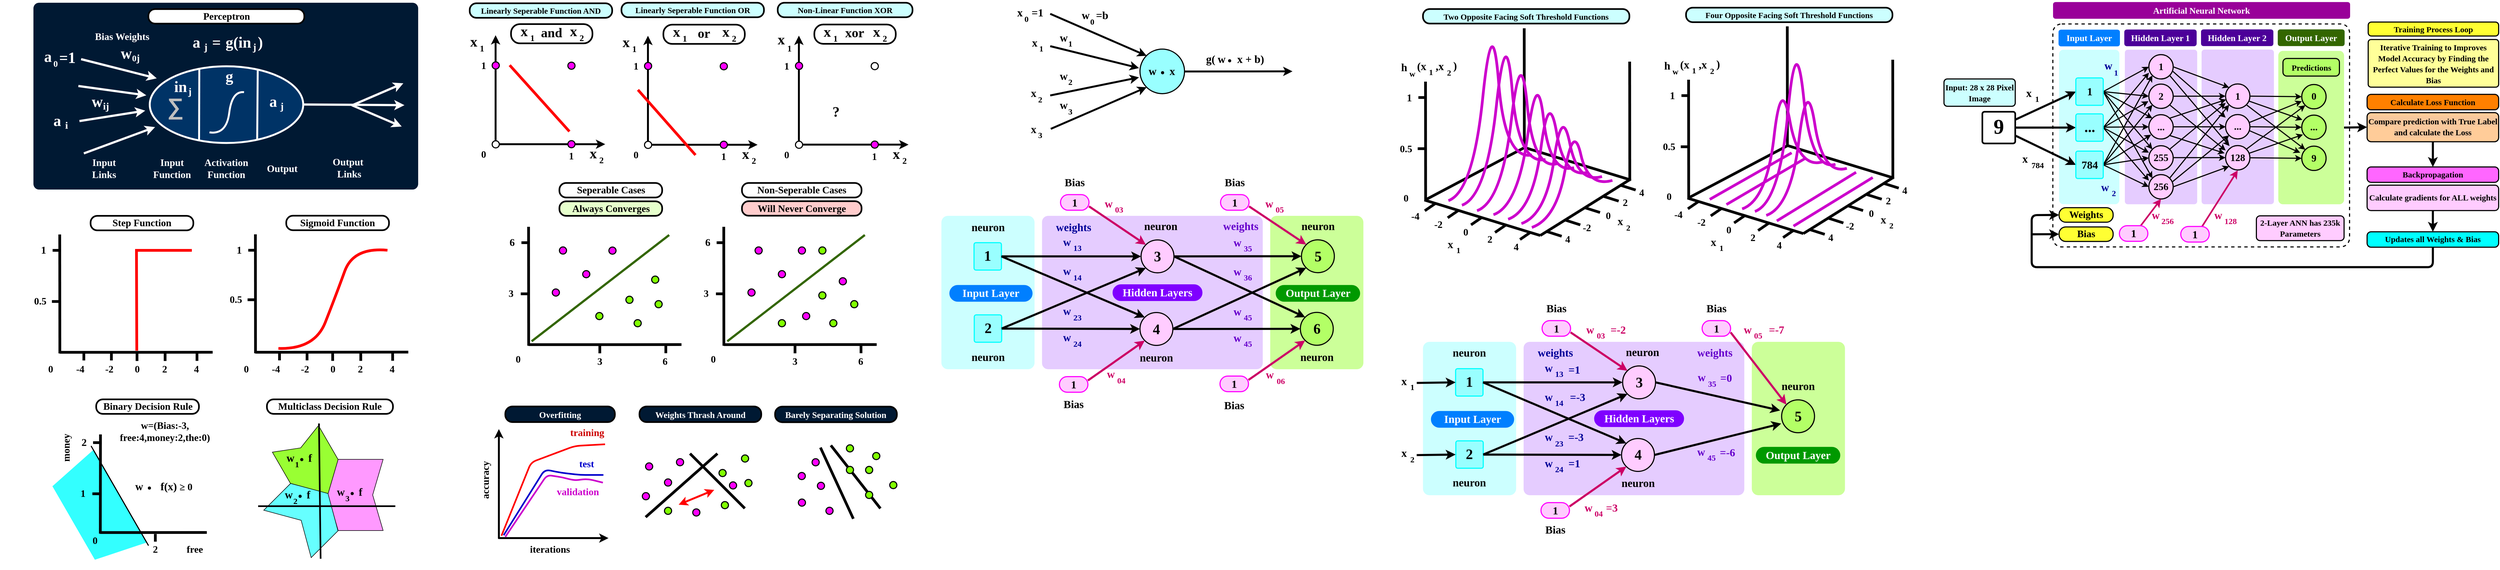 <mxfile version="25.0.1">
  <diagram name="Page-1" id="3yqpxKQvHaOyZTGhgoW6">
    <mxGraphModel dx="-926" dy="-2582" grid="1" gridSize="10" guides="1" tooltips="1" connect="1" arrows="1" fold="1" page="1" pageScale="1" pageWidth="850" pageHeight="1100" math="0" shadow="0">
      <root>
        <mxCell id="0" />
        <mxCell id="1" parent="0" />
        <mxCell id="6IPzs7v-Uz9E0WjfeB66-190" value="&lt;div style=&quot;line-height: 19px; white-space: pre;&quot;&gt;&lt;br&gt;&lt;/div&gt;" style="rounded=1;whiteSpace=wrap;html=1;fillColor=none;strokeColor=default;fontColor=#FFFFFF;arcSize=4;container=0;fontSize=17;dashed=1;strokeWidth=2;" vertex="1" parent="1">
          <mxGeometry x="7158.63" y="4499.71" width="541.37" height="407" as="geometry" />
        </mxCell>
        <mxCell id="iMzeJBbJIZaKQnCHU_Ai-182" value="&lt;div style=&quot;line-height: 19px; white-space: pre;&quot;&gt;&lt;br&gt;&lt;/div&gt;" style="rounded=1;whiteSpace=wrap;html=1;arcSize=46;container=0;fontSize=17;strokeWidth=3;fillColor=none;" parent="1" vertex="1">
          <mxGeometry x="4623.41" y="4501" width="148.59" height="35.18" as="geometry" />
        </mxCell>
        <mxCell id="iMzeJBbJIZaKQnCHU_Ai-62" value="" style="shape=step;perimeter=stepPerimeter;whiteSpace=wrap;html=1;fixedSize=1;rotation=60;size=19.05;fillColor=#99FF33;" parent="1" vertex="1">
          <mxGeometry x="3922.56" y="5259.54" width="117.88" height="97.16" as="geometry" />
        </mxCell>
        <mxCell id="iMzeJBbJIZaKQnCHU_Ai-41" value="" style="shape=trapezoid;perimeter=trapezoidPerimeter;whiteSpace=wrap;html=1;fixedSize=1;rotation=-120;strokeColor=none;fillColor=#33FFFF;" parent="1" vertex="1">
          <mxGeometry x="3492.11" y="5337.58" width="194.96" height="97.5" as="geometry" />
        </mxCell>
        <mxCell id="A8dvImM9lTqvxSa1htUZ-28" value="&lt;div style=&quot;line-height: 19px; white-space: pre;&quot;&gt;&lt;br&gt;&lt;/div&gt;" style="rounded=1;whiteSpace=wrap;html=1;fillColor=#001933;strokeColor=none;fontColor=#FFFFFF;arcSize=3;container=0;fontSize=17;" parent="1" vertex="1">
          <mxGeometry x="3474" y="4461" width="702" height="341" as="geometry" />
        </mxCell>
        <mxCell id="c_0ql-a7YFW9CGbc3SsH-20" value="&lt;font face=&quot;Comic Sans MS&quot;&gt;&lt;span&gt;&lt;b&gt;Activation Function&lt;/b&gt;&lt;/span&gt;&lt;/font&gt;" style="rounded=1;whiteSpace=wrap;html=1;fillColor=none;strokeColor=none;fontColor=#FFFFFF;arcSize=18;container=0;fontSize=18;" parent="1" vertex="1">
          <mxGeometry x="3757.84" y="4740.7" width="136.31" height="47.52" as="geometry" />
        </mxCell>
        <mxCell id="A8dvImM9lTqvxSa1htUZ-4" value="" style="ellipse;whiteSpace=wrap;html=1;strokeWidth=3.5;fillColor=#003366;strokeColor=#FFFFFF;" parent="1" vertex="1">
          <mxGeometry x="3686" y="4576.7" width="280" height="140" as="geometry" />
        </mxCell>
        <mxCell id="A8dvImM9lTqvxSa1htUZ-6" value="" style="endArrow=none;html=1;rounded=0;entryX=0.33;entryY=0.047;entryDx=0;entryDy=0;entryPerimeter=0;strokeWidth=3.5;strokeColor=#FFFFFF;" parent="1" edge="1">
          <mxGeometry width="50" height="50" relative="1" as="geometry">
            <mxPoint x="3776" y="4712" as="sourcePoint" />
            <mxPoint x="3776.4" y="4582.28" as="targetPoint" />
          </mxGeometry>
        </mxCell>
        <mxCell id="A8dvImM9lTqvxSa1htUZ-7" value="" style="endArrow=none;html=1;rounded=0;strokeWidth=3.5;strokeColor=#FFFFFF;" parent="1" edge="1">
          <mxGeometry width="50" height="50" relative="1" as="geometry">
            <mxPoint x="3882" y="4711" as="sourcePoint" />
            <mxPoint x="3883" y="4584" as="targetPoint" />
          </mxGeometry>
        </mxCell>
        <mxCell id="A8dvImM9lTqvxSa1htUZ-9" value="&lt;font face=&quot;Comic Sans MS&quot;&gt;&lt;span&gt;&lt;b&gt;Output&lt;/b&gt;&lt;/span&gt;&lt;/font&gt;" style="rounded=1;whiteSpace=wrap;html=1;fillColor=none;strokeColor=none;fontColor=#FFFFFF;arcSize=18;container=0;fontSize=18;" parent="1" vertex="1">
          <mxGeometry x="3876" y="4740.7" width="104.12" height="47.52" as="geometry" />
        </mxCell>
        <mxCell id="A8dvImM9lTqvxSa1htUZ-10" value="&lt;font face=&quot;Comic Sans MS&quot;&gt;&lt;span&gt;&lt;b&gt;Input&lt;/b&gt;&lt;/span&gt;&lt;/font&gt;&lt;div&gt;&lt;font face=&quot;Comic Sans MS&quot;&gt;&lt;span&gt;&lt;b&gt;Function&lt;/b&gt;&lt;/span&gt;&lt;/font&gt;&lt;/div&gt;" style="rounded=1;whiteSpace=wrap;html=1;fillColor=none;strokeColor=none;fontColor=#FFFFFF;arcSize=18;container=0;fontSize=18;" parent="1" vertex="1">
          <mxGeometry x="3658.69" y="4740.7" width="136.31" height="47.52" as="geometry" />
        </mxCell>
        <mxCell id="A8dvImM9lTqvxSa1htUZ-11" value="&lt;font face=&quot;Comic Sans MS&quot;&gt;&lt;span&gt;&lt;b&gt;Output&lt;/b&gt;&lt;/span&gt;&lt;/font&gt;&lt;div&gt;&lt;font face=&quot;Comic Sans MS&quot;&gt;&lt;span&gt;&lt;b&gt;&amp;nbsp;Links&lt;/b&gt;&lt;/span&gt;&lt;/font&gt;&lt;/div&gt;" style="rounded=1;whiteSpace=wrap;html=1;fillColor=none;strokeColor=none;fontColor=#FFFFFF;arcSize=18;container=0;fontSize=18;" parent="1" vertex="1">
          <mxGeometry x="3996" y="4738.98" width="104.12" height="47.52" as="geometry" />
        </mxCell>
        <mxCell id="A8dvImM9lTqvxSa1htUZ-12" value="&lt;font face=&quot;Comic Sans MS&quot;&gt;&lt;span&gt;&lt;b&gt;Input&lt;/b&gt;&lt;/span&gt;&lt;/font&gt;&lt;div&gt;&lt;b style=&quot;font-family: &amp;quot;Comic Sans MS&amp;quot;; background-color: initial;&quot;&gt;Links&lt;/b&gt;&lt;/div&gt;" style="rounded=1;whiteSpace=wrap;html=1;fillColor=none;strokeColor=none;fontColor=#FFFFFF;arcSize=18;container=0;fontSize=18;" parent="1" vertex="1">
          <mxGeometry x="3550.88" y="4740.7" width="104.12" height="47.52" as="geometry" />
        </mxCell>
        <mxCell id="A8dvImM9lTqvxSa1htUZ-13" value="" style="endArrow=classic;html=1;rounded=0;strokeWidth=4;exitX=1;exitY=0.5;exitDx=0;exitDy=0;strokeColor=#FFFFFF;" parent="1" source="A8dvImM9lTqvxSa1htUZ-4" edge="1">
          <mxGeometry width="50" height="50" relative="1" as="geometry">
            <mxPoint x="4006" y="4647.7" as="sourcePoint" />
            <mxPoint x="4151" y="4648" as="targetPoint" />
          </mxGeometry>
        </mxCell>
        <mxCell id="A8dvImM9lTqvxSa1htUZ-14" value="" style="endArrow=classic;html=1;rounded=0;strokeWidth=4;strokeColor=#FFFFFF;" parent="1" edge="1">
          <mxGeometry width="50" height="50" relative="1" as="geometry">
            <mxPoint x="4056" y="4648" as="sourcePoint" />
            <mxPoint x="4149" y="4608" as="targetPoint" />
          </mxGeometry>
        </mxCell>
        <mxCell id="A8dvImM9lTqvxSa1htUZ-15" value="" style="endArrow=classic;html=1;rounded=0;strokeWidth=4;strokeColor=#FFFFFF;" parent="1" edge="1">
          <mxGeometry width="50" height="50" relative="1" as="geometry">
            <mxPoint x="4055" y="4648" as="sourcePoint" />
            <mxPoint x="4146" y="4687" as="targetPoint" />
          </mxGeometry>
        </mxCell>
        <mxCell id="A8dvImM9lTqvxSa1htUZ-16" value="" style="endArrow=classic;html=1;rounded=0;strokeWidth=4;strokeColor=#FFFFFF;" parent="1" edge="1">
          <mxGeometry width="50" height="50" relative="1" as="geometry">
            <mxPoint x="3566" y="4736" as="sourcePoint" />
            <mxPoint x="3696" y="4688" as="targetPoint" />
          </mxGeometry>
        </mxCell>
        <mxCell id="A8dvImM9lTqvxSa1htUZ-17" value="" style="endArrow=classic;html=1;rounded=0;strokeWidth=4;strokeColor=#FFFFFF;" parent="1" edge="1">
          <mxGeometry width="50" height="50" relative="1" as="geometry">
            <mxPoint x="3558" y="4677" as="sourcePoint" />
            <mxPoint x="3678" y="4658" as="targetPoint" />
          </mxGeometry>
        </mxCell>
        <mxCell id="A8dvImM9lTqvxSa1htUZ-18" value="" style="endArrow=classic;html=1;rounded=0;strokeWidth=4;strokeColor=#FFFFFF;" parent="1" edge="1">
          <mxGeometry width="50" height="50" relative="1" as="geometry">
            <mxPoint x="3556" y="4613" as="sourcePoint" />
            <mxPoint x="3680" y="4630" as="targetPoint" />
          </mxGeometry>
        </mxCell>
        <mxCell id="A8dvImM9lTqvxSa1htUZ-19" value="" style="endArrow=classic;html=1;rounded=0;strokeWidth=4;strokeColor=#FFFFFF;" parent="1" edge="1">
          <mxGeometry width="50" height="50" relative="1" as="geometry">
            <mxPoint x="3561" y="4564" as="sourcePoint" />
            <mxPoint x="3699" y="4599" as="targetPoint" />
          </mxGeometry>
        </mxCell>
        <mxCell id="A8dvImM9lTqvxSa1htUZ-22" value="&lt;span style=&quot;color: rgb(191, 191, 191); text-align: start;&quot;&gt;&lt;font style=&quot;font-size: 42px;&quot; face=&quot;Helvetica&quot;&gt;&lt;b&gt;∑&amp;nbsp;&lt;/b&gt;&lt;/font&gt;&lt;/span&gt;&lt;font face=&quot;Comic Sans MS&quot;&gt;&lt;span&gt;&lt;b&gt;&lt;br&gt;&lt;/b&gt;&lt;/span&gt;&lt;/font&gt;" style="rounded=1;whiteSpace=wrap;html=1;fillColor=none;strokeColor=none;fontColor=#000000;arcSize=18;container=0;fontSize=35;" parent="1" vertex="1">
          <mxGeometry x="3713.5" y="4626.94" width="49.81" height="47.52" as="geometry" />
        </mxCell>
        <mxCell id="A8dvImM9lTqvxSa1htUZ-23" value="&lt;font face=&quot;Comic Sans MS&quot; color=&quot;#ffffff&quot;&gt;&lt;b&gt;in&lt;/b&gt;&lt;/font&gt;" style="rounded=1;whiteSpace=wrap;html=1;fillColor=none;strokeColor=none;fontColor=#000000;arcSize=18;container=0;fontSize=28;" parent="1" vertex="1">
          <mxGeometry x="3727.35" y="4590.44" width="31" height="47.52" as="geometry" />
        </mxCell>
        <mxCell id="A8dvImM9lTqvxSa1htUZ-24" value="&lt;font face=&quot;Comic Sans MS&quot; color=&quot;#ffffff&quot;&gt;&lt;b&gt;j&lt;/b&gt;&lt;/font&gt;" style="rounded=1;whiteSpace=wrap;html=1;fillColor=none;strokeColor=none;fontColor=#000000;arcSize=18;container=0;fontSize=18;" parent="1" vertex="1">
          <mxGeometry x="3744" y="4608.4" width="31" height="29.56" as="geometry" />
        </mxCell>
        <mxCell id="A8dvImM9lTqvxSa1htUZ-25" value="&lt;font face=&quot;Comic Sans MS&quot; color=&quot;#ffffff&quot;&gt;&lt;b&gt;g&lt;/b&gt;&lt;/font&gt;" style="rounded=1;whiteSpace=wrap;html=1;fillColor=none;strokeColor=none;fontColor=#000000;arcSize=18;container=0;fontSize=28;" parent="1" vertex="1">
          <mxGeometry x="3816" y="4581.99" width="31" height="26.01" as="geometry" />
        </mxCell>
        <mxCell id="A8dvImM9lTqvxSa1htUZ-26" value="&lt;font face=&quot;Comic Sans MS&quot; color=&quot;#ffffff&quot;&gt;&lt;b&gt;a&lt;/b&gt;&lt;/font&gt;" style="rounded=1;whiteSpace=wrap;html=1;fillColor=none;strokeColor=none;fontColor=#000000;arcSize=18;container=0;fontSize=28;" parent="1" vertex="1">
          <mxGeometry x="3895.64" y="4617.7" width="31" height="47.52" as="geometry" />
        </mxCell>
        <mxCell id="A8dvImM9lTqvxSa1htUZ-27" value="&lt;font face=&quot;Comic Sans MS&quot; color=&quot;#ffffff&quot;&gt;&lt;b&gt;j&lt;/b&gt;&lt;/font&gt;" style="rounded=1;whiteSpace=wrap;html=1;fillColor=none;strokeColor=none;fontColor=#000000;arcSize=18;container=0;fontSize=18;" parent="1" vertex="1">
          <mxGeometry x="3912.29" y="4635.66" width="31" height="29.56" as="geometry" />
        </mxCell>
        <mxCell id="A8dvImM9lTqvxSa1htUZ-29" value="" style="endArrow=none;html=1;rounded=0;curved=1;strokeWidth=3.5;strokeColor=#FFFFFF;" parent="1" edge="1">
          <mxGeometry width="50" height="50" relative="1" as="geometry">
            <mxPoint x="3795" y="4697.4" as="sourcePoint" />
            <mxPoint x="3858" y="4624" as="targetPoint" />
            <Array as="points">
              <mxPoint x="3826" y="4701.7" />
              <mxPoint x="3836" y="4621.7" />
            </Array>
          </mxGeometry>
        </mxCell>
        <mxCell id="A8dvImM9lTqvxSa1htUZ-33" value="&lt;font face=&quot;Comic Sans MS&quot; color=&quot;#ffffff&quot;&gt;&lt;b&gt;a&lt;/b&gt;&lt;/font&gt;" style="rounded=1;whiteSpace=wrap;html=1;fillColor=none;strokeColor=none;fontColor=#000000;arcSize=18;container=0;fontSize=28;" parent="1" vertex="1">
          <mxGeometry x="3502.23" y="4652.18" width="31" height="47.52" as="geometry" />
        </mxCell>
        <mxCell id="A8dvImM9lTqvxSa1htUZ-34" value="&lt;font face=&quot;Comic Sans MS&quot; color=&quot;#ffffff&quot;&gt;&lt;b&gt;i&lt;/b&gt;&lt;/font&gt;" style="rounded=1;whiteSpace=wrap;html=1;fillColor=none;strokeColor=none;fontColor=#000000;arcSize=18;container=0;fontSize=18;" parent="1" vertex="1">
          <mxGeometry x="3518.88" y="4670.14" width="31" height="29.56" as="geometry" />
        </mxCell>
        <mxCell id="A8dvImM9lTqvxSa1htUZ-36" value="&lt;font face=&quot;Comic Sans MS&quot; color=&quot;#ffffff&quot;&gt;&lt;b&gt;a&lt;/b&gt;&lt;/font&gt;" style="rounded=1;whiteSpace=wrap;html=1;fillColor=none;strokeColor=none;fontColor=#000000;arcSize=18;container=0;fontSize=28;" parent="1" vertex="1">
          <mxGeometry x="3484.58" y="4535.18" width="31" height="47.52" as="geometry" />
        </mxCell>
        <mxCell id="A8dvImM9lTqvxSa1htUZ-37" value="&lt;font style=&quot;font-size: 16px;&quot; face=&quot;Comic Sans MS&quot; color=&quot;#ffffff&quot;&gt;&lt;b style=&quot;&quot;&gt;0&lt;/b&gt;&lt;/font&gt;" style="rounded=1;whiteSpace=wrap;html=1;fillColor=none;strokeColor=none;fontColor=#000000;arcSize=18;container=0;fontSize=18;" parent="1" vertex="1">
          <mxGeometry x="3499.23" y="4557.14" width="31" height="29.56" as="geometry" />
        </mxCell>
        <mxCell id="A8dvImM9lTqvxSa1htUZ-38" value="&lt;font face=&quot;Comic Sans MS&quot; color=&quot;#ffffff&quot;&gt;&lt;b&gt;=1&lt;/b&gt;&lt;/font&gt;" style="rounded=1;whiteSpace=wrap;html=1;fillColor=none;strokeColor=none;fontColor=#000000;arcSize=18;container=0;fontSize=28;" parent="1" vertex="1">
          <mxGeometry x="3515.88" y="4537.18" width="40" height="47.52" as="geometry" />
        </mxCell>
        <mxCell id="A8dvImM9lTqvxSa1htUZ-39" value="&lt;font face=&quot;Comic Sans MS&quot;&gt;&lt;b&gt;Bias Weights&lt;/b&gt;&lt;/font&gt;" style="rounded=1;whiteSpace=wrap;html=1;fillColor=none;strokeColor=none;fontColor=#FFFFFF;arcSize=18;container=0;fontSize=18;" parent="1" vertex="1">
          <mxGeometry x="3559.38" y="4499.18" width="154.12" height="47.52" as="geometry" />
        </mxCell>
        <mxCell id="A8dvImM9lTqvxSa1htUZ-40" value="&lt;font face=&quot;Comic Sans MS&quot; color=&quot;#ffffff&quot;&gt;&lt;b&gt;w&lt;/b&gt;&lt;/font&gt;" style="rounded=1;whiteSpace=wrap;html=1;fillColor=none;strokeColor=none;fontColor=#000000;arcSize=18;container=0;fontSize=28;" parent="1" vertex="1">
          <mxGeometry x="3627.77" y="4529.18" width="31" height="47.52" as="geometry" />
        </mxCell>
        <mxCell id="A8dvImM9lTqvxSa1htUZ-41" value="&lt;font face=&quot;Comic Sans MS&quot; color=&quot;#ffffff&quot;&gt;&lt;b&gt;&lt;font style=&quot;font-size: 16px;&quot;&gt;0&lt;/font&gt;j&lt;/b&gt;&lt;/font&gt;" style="rounded=1;whiteSpace=wrap;html=1;fillColor=none;strokeColor=none;fontColor=#000000;arcSize=18;container=0;fontSize=18;" parent="1" vertex="1">
          <mxGeometry x="3644.42" y="4547.14" width="34.35" height="29.56" as="geometry" />
        </mxCell>
        <mxCell id="A8dvImM9lTqvxSa1htUZ-42" value="&lt;font face=&quot;Comic Sans MS&quot; color=&quot;#ffffff&quot;&gt;&lt;b&gt;w&lt;/b&gt;&lt;/font&gt;" style="rounded=1;whiteSpace=wrap;html=1;fillColor=none;strokeColor=none;fontColor=#000000;arcSize=18;container=0;fontSize=28;" parent="1" vertex="1">
          <mxGeometry x="3574.5" y="4617.7" width="31" height="47.52" as="geometry" />
        </mxCell>
        <mxCell id="A8dvImM9lTqvxSa1htUZ-43" value="&lt;font face=&quot;Comic Sans MS&quot; color=&quot;#ffffff&quot;&gt;&lt;b&gt;ij&lt;/b&gt;&lt;/font&gt;" style="rounded=1;whiteSpace=wrap;html=1;fillColor=none;strokeColor=none;fontColor=#000000;arcSize=18;container=0;fontSize=18;" parent="1" vertex="1">
          <mxGeometry x="3591.15" y="4635.66" width="31" height="29.56" as="geometry" />
        </mxCell>
        <mxCell id="A8dvImM9lTqvxSa1htUZ-44" value="&lt;div style=&quot;line-height: 19px; white-space: pre;&quot;&gt;&lt;b style=&quot;font-family: &amp;quot;Comic Sans MS&amp;quot;; font-size: 18px; white-space: normal;&quot;&gt;Perceptron&lt;/b&gt;&lt;br&gt;&lt;/div&gt;" style="rounded=1;whiteSpace=wrap;html=1;arcSize=46;container=0;fontSize=17;strokeWidth=3;" parent="1" vertex="1">
          <mxGeometry x="3683.75" y="4472.68" width="284.5" height="26.5" as="geometry" />
        </mxCell>
        <mxCell id="A8dvImM9lTqvxSa1htUZ-78" value="&lt;div style=&quot;line-height: 19px; white-space: pre;&quot;&gt;&lt;br&gt;&lt;/div&gt;" style="rounded=1;whiteSpace=wrap;html=1;fillColor=none;strokeColor=none;fontColor=#FFFFFF;arcSize=3;container=0;fontSize=17;" parent="1" vertex="1">
          <mxGeometry x="4186" y="4462" width="45.23" height="341" as="geometry" />
        </mxCell>
        <mxCell id="A8dvImM9lTqvxSa1htUZ-79" value="&lt;div style=&quot;line-height: 19px; white-space: pre;&quot;&gt;&lt;br&gt;&lt;/div&gt;" style="rounded=1;whiteSpace=wrap;html=1;fillColor=none;strokeColor=none;fontColor=#FFFFFF;arcSize=3;container=0;fontSize=17;" parent="1" vertex="1">
          <mxGeometry x="3420" y="4461" width="45.23" height="341" as="geometry" />
        </mxCell>
        <mxCell id="A8dvImM9lTqvxSa1htUZ-80" value="&lt;font face=&quot;Comic Sans MS&quot; color=&quot;#ffffff&quot;&gt;&lt;b&gt;i&lt;/b&gt;&lt;/font&gt;" style="rounded=1;whiteSpace=wrap;html=1;fillColor=none;strokeColor=none;fontColor=#000000;arcSize=18;container=0;fontSize=18;" parent="1" vertex="1">
          <mxGeometry x="3518.88" y="4670.14" width="31" height="29.56" as="geometry" />
        </mxCell>
        <mxCell id="A8dvImM9lTqvxSa1htUZ-81" value="&lt;font face=&quot;Comic Sans MS&quot; color=&quot;#ffffff&quot;&gt;&lt;b&gt;a&lt;/b&gt;&lt;/font&gt;" style="rounded=1;whiteSpace=wrap;html=1;fillColor=none;strokeColor=none;fontColor=#000000;arcSize=18;container=0;fontSize=28;" parent="1" vertex="1">
          <mxGeometry x="3756" y="4509.62" width="31" height="47.52" as="geometry" />
        </mxCell>
        <mxCell id="A8dvImM9lTqvxSa1htUZ-82" value="&lt;font face=&quot;Comic Sans MS&quot; color=&quot;#ffffff&quot;&gt;&lt;b&gt;j&lt;/b&gt;&lt;/font&gt;" style="rounded=1;whiteSpace=wrap;html=1;fillColor=none;strokeColor=none;fontColor=#000000;arcSize=18;container=0;fontSize=18;" parent="1" vertex="1">
          <mxGeometry x="3772.65" y="4527.58" width="31" height="29.56" as="geometry" />
        </mxCell>
        <mxCell id="A8dvImM9lTqvxSa1htUZ-83" value="&lt;font face=&quot;Comic Sans MS&quot; color=&quot;#ffffff&quot;&gt;&lt;b&gt;=&lt;/b&gt;&lt;/font&gt;" style="rounded=1;whiteSpace=wrap;html=1;fillColor=none;strokeColor=none;fontColor=#000000;arcSize=18;container=0;fontSize=28;" parent="1" vertex="1">
          <mxGeometry x="3788" y="4509.62" width="40" height="47.52" as="geometry" />
        </mxCell>
        <mxCell id="A8dvImM9lTqvxSa1htUZ-84" value="&lt;font face=&quot;Comic Sans MS&quot; color=&quot;#ffffff&quot;&gt;&lt;b&gt;g(in&lt;/b&gt;&lt;/font&gt;" style="rounded=1;whiteSpace=wrap;html=1;fillColor=none;strokeColor=none;fontColor=#000000;arcSize=18;container=0;fontSize=28;" parent="1" vertex="1">
          <mxGeometry x="3828" y="4509.62" width="40" height="47.52" as="geometry" />
        </mxCell>
        <mxCell id="A8dvImM9lTqvxSa1htUZ-86" value="&lt;font face=&quot;Comic Sans MS&quot; color=&quot;#ffffff&quot;&gt;&lt;b&gt;)&lt;/b&gt;&lt;/font&gt;" style="rounded=1;whiteSpace=wrap;html=1;fillColor=none;strokeColor=none;fontColor=#000000;arcSize=18;container=0;fontSize=28;" parent="1" vertex="1">
          <mxGeometry x="3868" y="4509.62" width="40" height="47.52" as="geometry" />
        </mxCell>
        <mxCell id="A8dvImM9lTqvxSa1htUZ-85" value="&lt;font face=&quot;Comic Sans MS&quot; color=&quot;#ffffff&quot;&gt;&lt;b&gt;j&lt;/b&gt;&lt;/font&gt;" style="rounded=1;whiteSpace=wrap;html=1;fillColor=none;strokeColor=none;fontColor=#000000;arcSize=18;container=0;fontSize=18;" parent="1" vertex="1">
          <mxGeometry x="3862.29" y="4527.58" width="31" height="29.56" as="geometry" />
        </mxCell>
        <mxCell id="A8dvImM9lTqvxSa1htUZ-87" value="&lt;div style=&quot;text-align: justify;&quot;&gt;&lt;br&gt;&lt;/div&gt;" style="rounded=1;whiteSpace=wrap;html=1;fillColor=none;strokeColor=none;fontColor=#FFFFFF;arcSize=7;container=0;fontSize=16;spacing=15;" parent="1" vertex="1">
          <mxGeometry x="3413.42" y="4840" width="46.58" height="300" as="geometry" />
        </mxCell>
        <mxCell id="A8dvImM9lTqvxSa1htUZ-89" value="" style="endArrow=none;html=1;rounded=0;strokeWidth=5;strokeColor=#000000;endFill=0;" parent="1" edge="1">
          <mxGeometry width="50" height="50" relative="1" as="geometry">
            <mxPoint x="3522.201" y="5101.1" as="sourcePoint" />
            <mxPoint x="3522" y="4884" as="targetPoint" />
          </mxGeometry>
        </mxCell>
        <mxCell id="A8dvImM9lTqvxSa1htUZ-90" value="" style="endArrow=none;html=1;rounded=0;strokeWidth=5;strokeColor=#000000;endFill=0;" parent="1" edge="1">
          <mxGeometry width="50" height="50" relative="1" as="geometry">
            <mxPoint x="3521.797" y="5099.18" as="sourcePoint" />
            <mxPoint x="3801" y="5099" as="targetPoint" />
          </mxGeometry>
        </mxCell>
        <mxCell id="A8dvImM9lTqvxSa1htUZ-91" value="&lt;font face=&quot;Comic Sans MS&quot;&gt;&lt;span&gt;&lt;b&gt;0&lt;/b&gt;&lt;/span&gt;&lt;/font&gt;" style="rounded=1;whiteSpace=wrap;html=1;fillColor=none;strokeColor=none;fontColor=#000000;arcSize=18;container=0;fontSize=18;" parent="1" vertex="1">
          <mxGeometry x="3487.216" y="5115.769" width="37.332" height="28.993" as="geometry" />
        </mxCell>
        <mxCell id="A8dvImM9lTqvxSa1htUZ-92" value="&lt;font face=&quot;Comic Sans MS&quot;&gt;&lt;span&gt;&lt;b&gt;-4&lt;/b&gt;&lt;/span&gt;&lt;/font&gt;" style="rounded=1;whiteSpace=wrap;html=1;fillColor=none;strokeColor=none;fontColor=#000000;arcSize=18;container=0;fontSize=18;" parent="1" vertex="1">
          <mxGeometry x="3540.946" y="5115.957" width="37.332" height="28.993" as="geometry" />
        </mxCell>
        <mxCell id="A8dvImM9lTqvxSa1htUZ-93" value="&lt;font face=&quot;Comic Sans MS&quot;&gt;&lt;span&gt;&lt;b&gt;-2&lt;/b&gt;&lt;/span&gt;&lt;/font&gt;" style="rounded=1;whiteSpace=wrap;html=1;fillColor=none;strokeColor=none;fontColor=#000000;arcSize=18;container=0;fontSize=18;" parent="1" vertex="1">
          <mxGeometry x="3593.666" y="5115.959" width="37.332" height="28.993" as="geometry" />
        </mxCell>
        <mxCell id="A8dvImM9lTqvxSa1htUZ-94" value="&lt;font face=&quot;Comic Sans MS&quot;&gt;&lt;span&gt;&lt;b&gt;0&lt;/b&gt;&lt;/span&gt;&lt;/font&gt;" style="rounded=1;whiteSpace=wrap;html=1;fillColor=none;strokeColor=none;fontColor=#000000;arcSize=18;container=0;fontSize=18;" parent="1" vertex="1">
          <mxGeometry x="3644.771" y="5115.957" width="37.332" height="28.993" as="geometry" />
        </mxCell>
        <mxCell id="A8dvImM9lTqvxSa1htUZ-95" value="&lt;font face=&quot;Comic Sans MS&quot;&gt;&lt;span&gt;&lt;b&gt;2&lt;/b&gt;&lt;/span&gt;&lt;/font&gt;" style="rounded=1;whiteSpace=wrap;html=1;fillColor=none;strokeColor=none;fontColor=#000000;arcSize=18;container=0;fontSize=18;" parent="1" vertex="1">
          <mxGeometry x="3695.323" y="5115.959" width="37.332" height="28.993" as="geometry" />
        </mxCell>
        <mxCell id="A8dvImM9lTqvxSa1htUZ-96" value="&lt;font face=&quot;Comic Sans MS&quot;&gt;&lt;span&gt;&lt;b&gt;4&lt;/b&gt;&lt;/span&gt;&lt;/font&gt;" style="rounded=1;whiteSpace=wrap;html=1;fillColor=none;strokeColor=none;fontColor=#000000;arcSize=18;container=0;fontSize=18;" parent="1" vertex="1">
          <mxGeometry x="3752.998" y="5115.957" width="37.332" height="28.993" as="geometry" />
        </mxCell>
        <mxCell id="A8dvImM9lTqvxSa1htUZ-99" value="&lt;font face=&quot;Comic Sans MS&quot;&gt;&lt;span&gt;&lt;b&gt;0.5&lt;/b&gt;&lt;/span&gt;&lt;/font&gt;" style="rounded=1;whiteSpace=wrap;html=1;fillColor=none;strokeColor=none;fontColor=#000000;arcSize=18;container=0;fontSize=18;" parent="1" vertex="1">
          <mxGeometry x="3468.0" y="4991.996" width="37.332" height="28.993" as="geometry" />
        </mxCell>
        <mxCell id="A8dvImM9lTqvxSa1htUZ-101" value="&lt;font style=&quot;font-size: 19px;&quot; face=&quot;Comic Sans MS&quot;&gt;&lt;span&gt;&lt;b&gt;1&lt;/b&gt;&lt;/span&gt;&lt;/font&gt;" style="rounded=1;whiteSpace=wrap;html=1;fillColor=none;strokeColor=none;fontColor=#000000;arcSize=18;container=0;fontSize=18;" parent="1" vertex="1">
          <mxGeometry x="3474.0" y="4899.002" width="37.332" height="28.993" as="geometry" />
        </mxCell>
        <mxCell id="A8dvImM9lTqvxSa1htUZ-201" value="" style="endArrow=none;html=1;rounded=0;strokeWidth=5;strokeColor=#000000;endFill=0;" parent="1" edge="1">
          <mxGeometry width="50" height="50" relative="1" as="geometry">
            <mxPoint x="3523" y="4913" as="sourcePoint" />
            <mxPoint x="3509" y="4913" as="targetPoint" />
          </mxGeometry>
        </mxCell>
        <mxCell id="A8dvImM9lTqvxSa1htUZ-202" value="" style="endArrow=none;html=1;rounded=0;strokeWidth=5;strokeColor=#000000;endFill=0;" parent="1" edge="1">
          <mxGeometry width="50" height="50" relative="1" as="geometry">
            <mxPoint x="3521.73" y="5006.36" as="sourcePoint" />
            <mxPoint x="3507.73" y="5006.36" as="targetPoint" />
          </mxGeometry>
        </mxCell>
        <mxCell id="A8dvImM9lTqvxSa1htUZ-203" value="" style="endArrow=none;html=1;rounded=0;strokeWidth=5;strokeColor=#000000;endFill=0;" parent="1" edge="1">
          <mxGeometry width="50" height="50" relative="1" as="geometry">
            <mxPoint x="3566" y="5114" as="sourcePoint" />
            <mxPoint x="3566" y="5100" as="targetPoint" />
          </mxGeometry>
        </mxCell>
        <mxCell id="A8dvImM9lTqvxSa1htUZ-204" value="" style="endArrow=none;html=1;rounded=0;strokeWidth=5;strokeColor=#000000;endFill=0;" parent="1" edge="1">
          <mxGeometry width="50" height="50" relative="1" as="geometry">
            <mxPoint x="3616.26" y="5114" as="sourcePoint" />
            <mxPoint x="3616.26" y="5100" as="targetPoint" />
          </mxGeometry>
        </mxCell>
        <mxCell id="A8dvImM9lTqvxSa1htUZ-205" value="" style="endArrow=none;html=1;rounded=0;strokeWidth=5;strokeColor=#000000;endFill=0;" parent="1" edge="1">
          <mxGeometry width="50" height="50" relative="1" as="geometry">
            <mxPoint x="3663" y="5114.96" as="sourcePoint" />
            <mxPoint x="3663" y="5100.96" as="targetPoint" />
          </mxGeometry>
        </mxCell>
        <mxCell id="A8dvImM9lTqvxSa1htUZ-206" value="" style="endArrow=none;html=1;rounded=0;strokeWidth=5;strokeColor=#000000;endFill=0;" parent="1" edge="1">
          <mxGeometry width="50" height="50" relative="1" as="geometry">
            <mxPoint x="3714.26" y="5114.96" as="sourcePoint" />
            <mxPoint x="3714.26" y="5100.96" as="targetPoint" />
          </mxGeometry>
        </mxCell>
        <mxCell id="A8dvImM9lTqvxSa1htUZ-207" value="" style="endArrow=none;html=1;rounded=0;strokeWidth=5;strokeColor=#000000;endFill=0;" parent="1" edge="1">
          <mxGeometry width="50" height="50" relative="1" as="geometry">
            <mxPoint x="3772.43" y="5114.77" as="sourcePoint" />
            <mxPoint x="3772.43" y="5100.77" as="targetPoint" />
          </mxGeometry>
        </mxCell>
        <mxCell id="A8dvImM9lTqvxSa1htUZ-208" value="&lt;div style=&quot;line-height: 19px; white-space: pre;&quot;&gt;&lt;b style=&quot;font-family: &amp;quot;Comic Sans MS&amp;quot;; font-size: 18px; white-space: normal;&quot;&gt;Step Function&lt;/b&gt;&lt;br&gt;&lt;/div&gt;" style="rounded=1;whiteSpace=wrap;html=1;arcSize=46;container=0;fontSize=17;strokeWidth=3;" parent="1" vertex="1">
          <mxGeometry x="3578.28" y="4850" width="187.5" height="26.5" as="geometry" />
        </mxCell>
        <mxCell id="A8dvImM9lTqvxSa1htUZ-209" value="" style="endArrow=none;html=1;rounded=0;strokeWidth=5;strokeColor=#FF0000;endFill=0;" parent="1" edge="1">
          <mxGeometry width="50" height="50" relative="1" as="geometry">
            <mxPoint x="3662.581" y="5096.1" as="sourcePoint" />
            <mxPoint x="3763" y="4913" as="targetPoint" />
            <Array as="points">
              <mxPoint x="3662" y="4913" />
            </Array>
          </mxGeometry>
        </mxCell>
        <mxCell id="A8dvImM9lTqvxSa1htUZ-214" value="" style="endArrow=none;html=1;rounded=0;strokeWidth=5;strokeColor=#000000;endFill=0;" parent="1" edge="1">
          <mxGeometry width="50" height="50" relative="1" as="geometry">
            <mxPoint x="3879.201" y="5100.91" as="sourcePoint" />
            <mxPoint x="3879" y="4883.81" as="targetPoint" />
          </mxGeometry>
        </mxCell>
        <mxCell id="A8dvImM9lTqvxSa1htUZ-215" value="" style="endArrow=none;html=1;rounded=0;strokeWidth=5;strokeColor=#000000;endFill=0;" parent="1" edge="1">
          <mxGeometry width="50" height="50" relative="1" as="geometry">
            <mxPoint x="3878.797" y="5098.99" as="sourcePoint" />
            <mxPoint x="4158" y="5098.81" as="targetPoint" />
          </mxGeometry>
        </mxCell>
        <mxCell id="A8dvImM9lTqvxSa1htUZ-216" value="&lt;font face=&quot;Comic Sans MS&quot;&gt;&lt;span&gt;&lt;b&gt;0&lt;/b&gt;&lt;/span&gt;&lt;/font&gt;" style="rounded=1;whiteSpace=wrap;html=1;fillColor=none;strokeColor=none;fontColor=#000000;arcSize=18;container=0;fontSize=18;" parent="1" vertex="1">
          <mxGeometry x="3844.216" y="5115.579" width="37.332" height="28.993" as="geometry" />
        </mxCell>
        <mxCell id="A8dvImM9lTqvxSa1htUZ-217" value="&lt;font face=&quot;Comic Sans MS&quot;&gt;&lt;span&gt;&lt;b&gt;-4&lt;/b&gt;&lt;/span&gt;&lt;/font&gt;" style="rounded=1;whiteSpace=wrap;html=1;fillColor=none;strokeColor=none;fontColor=#000000;arcSize=18;container=0;fontSize=18;" parent="1" vertex="1">
          <mxGeometry x="3897.946" y="5115.767" width="37.332" height="28.993" as="geometry" />
        </mxCell>
        <mxCell id="A8dvImM9lTqvxSa1htUZ-218" value="&lt;font face=&quot;Comic Sans MS&quot;&gt;&lt;span&gt;&lt;b&gt;-2&lt;/b&gt;&lt;/span&gt;&lt;/font&gt;" style="rounded=1;whiteSpace=wrap;html=1;fillColor=none;strokeColor=none;fontColor=#000000;arcSize=18;container=0;fontSize=18;" parent="1" vertex="1">
          <mxGeometry x="3950.666" y="5115.769" width="37.332" height="28.993" as="geometry" />
        </mxCell>
        <mxCell id="A8dvImM9lTqvxSa1htUZ-219" value="&lt;font face=&quot;Comic Sans MS&quot;&gt;&lt;span&gt;&lt;b&gt;0&lt;/b&gt;&lt;/span&gt;&lt;/font&gt;" style="rounded=1;whiteSpace=wrap;html=1;fillColor=none;strokeColor=none;fontColor=#000000;arcSize=18;container=0;fontSize=18;" parent="1" vertex="1">
          <mxGeometry x="4001.771" y="5115.767" width="37.332" height="28.993" as="geometry" />
        </mxCell>
        <mxCell id="A8dvImM9lTqvxSa1htUZ-220" value="&lt;font face=&quot;Comic Sans MS&quot;&gt;&lt;span&gt;&lt;b&gt;2&lt;/b&gt;&lt;/span&gt;&lt;/font&gt;" style="rounded=1;whiteSpace=wrap;html=1;fillColor=none;strokeColor=none;fontColor=#000000;arcSize=18;container=0;fontSize=18;" parent="1" vertex="1">
          <mxGeometry x="4052.323" y="5115.769" width="37.332" height="28.993" as="geometry" />
        </mxCell>
        <mxCell id="A8dvImM9lTqvxSa1htUZ-221" value="&lt;font face=&quot;Comic Sans MS&quot;&gt;&lt;span&gt;&lt;b&gt;4&lt;/b&gt;&lt;/span&gt;&lt;/font&gt;" style="rounded=1;whiteSpace=wrap;html=1;fillColor=none;strokeColor=none;fontColor=#000000;arcSize=18;container=0;fontSize=18;" parent="1" vertex="1">
          <mxGeometry x="4109.998" y="5115.767" width="37.332" height="28.993" as="geometry" />
        </mxCell>
        <mxCell id="A8dvImM9lTqvxSa1htUZ-222" value="&lt;font face=&quot;Comic Sans MS&quot;&gt;&lt;span&gt;&lt;b&gt;0.5&lt;/b&gt;&lt;/span&gt;&lt;/font&gt;" style="rounded=1;whiteSpace=wrap;html=1;fillColor=none;strokeColor=none;fontColor=#000000;arcSize=18;container=0;fontSize=18;" parent="1" vertex="1">
          <mxGeometry x="3825.0" y="4988.806" width="37.332" height="28.993" as="geometry" />
        </mxCell>
        <mxCell id="A8dvImM9lTqvxSa1htUZ-223" value="&lt;font style=&quot;font-size: 19px;&quot; face=&quot;Comic Sans MS&quot;&gt;&lt;span&gt;&lt;b&gt;1&lt;/b&gt;&lt;/span&gt;&lt;/font&gt;" style="rounded=1;whiteSpace=wrap;html=1;fillColor=none;strokeColor=none;fontColor=#000000;arcSize=18;container=0;fontSize=18;" parent="1" vertex="1">
          <mxGeometry x="3831.0" y="4898.812" width="37.332" height="28.993" as="geometry" />
        </mxCell>
        <mxCell id="A8dvImM9lTqvxSa1htUZ-224" value="" style="endArrow=none;html=1;rounded=0;strokeWidth=5;strokeColor=#000000;endFill=0;" parent="1" edge="1">
          <mxGeometry width="50" height="50" relative="1" as="geometry">
            <mxPoint x="3880" y="4912.81" as="sourcePoint" />
            <mxPoint x="3866" y="4912.81" as="targetPoint" />
          </mxGeometry>
        </mxCell>
        <mxCell id="A8dvImM9lTqvxSa1htUZ-225" value="" style="endArrow=none;html=1;rounded=0;strokeWidth=5;strokeColor=#000000;endFill=0;" parent="1" edge="1">
          <mxGeometry width="50" height="50" relative="1" as="geometry">
            <mxPoint x="3878.73" y="5003.17" as="sourcePoint" />
            <mxPoint x="3864.73" y="5003.17" as="targetPoint" />
          </mxGeometry>
        </mxCell>
        <mxCell id="A8dvImM9lTqvxSa1htUZ-226" value="" style="endArrow=none;html=1;rounded=0;strokeWidth=5;strokeColor=#000000;endFill=0;" parent="1" edge="1">
          <mxGeometry width="50" height="50" relative="1" as="geometry">
            <mxPoint x="3923" y="5113.81" as="sourcePoint" />
            <mxPoint x="3923" y="5099.81" as="targetPoint" />
          </mxGeometry>
        </mxCell>
        <mxCell id="A8dvImM9lTqvxSa1htUZ-227" value="" style="endArrow=none;html=1;rounded=0;strokeWidth=5;strokeColor=#000000;endFill=0;" parent="1" edge="1">
          <mxGeometry width="50" height="50" relative="1" as="geometry">
            <mxPoint x="3973.26" y="5113.81" as="sourcePoint" />
            <mxPoint x="3973.26" y="5099.81" as="targetPoint" />
          </mxGeometry>
        </mxCell>
        <mxCell id="A8dvImM9lTqvxSa1htUZ-228" value="" style="endArrow=none;html=1;rounded=0;strokeWidth=5;strokeColor=#000000;endFill=0;" parent="1" edge="1">
          <mxGeometry width="50" height="50" relative="1" as="geometry">
            <mxPoint x="4020" y="5114.77" as="sourcePoint" />
            <mxPoint x="4020" y="5100.77" as="targetPoint" />
          </mxGeometry>
        </mxCell>
        <mxCell id="A8dvImM9lTqvxSa1htUZ-229" value="" style="endArrow=none;html=1;rounded=0;strokeWidth=5;strokeColor=#000000;endFill=0;" parent="1" edge="1">
          <mxGeometry width="50" height="50" relative="1" as="geometry">
            <mxPoint x="4071.26" y="5114.77" as="sourcePoint" />
            <mxPoint x="4071.26" y="5100.77" as="targetPoint" />
          </mxGeometry>
        </mxCell>
        <mxCell id="A8dvImM9lTqvxSa1htUZ-230" value="" style="endArrow=none;html=1;rounded=0;strokeWidth=5;strokeColor=#000000;endFill=0;" parent="1" edge="1">
          <mxGeometry width="50" height="50" relative="1" as="geometry">
            <mxPoint x="4129.43" y="5114.58" as="sourcePoint" />
            <mxPoint x="4129.43" y="5100.58" as="targetPoint" />
          </mxGeometry>
        </mxCell>
        <mxCell id="A8dvImM9lTqvxSa1htUZ-231" value="&lt;div style=&quot;line-height: 19px; white-space: pre;&quot;&gt;&lt;b style=&quot;font-family: &amp;quot;Comic Sans MS&amp;quot;; font-size: 18px; white-space: normal;&quot;&gt;Sigmoid Function&lt;/b&gt;&lt;br&gt;&lt;/div&gt;" style="rounded=1;whiteSpace=wrap;html=1;arcSize=46;container=0;fontSize=17;strokeWidth=3;" parent="1" vertex="1">
          <mxGeometry x="3935.28" y="4849.81" width="187.5" height="26.5" as="geometry" />
        </mxCell>
        <mxCell id="A8dvImM9lTqvxSa1htUZ-232" value="" style="endArrow=none;html=1;rounded=0;strokeWidth=5;strokeColor=#FF0000;endFill=0;curved=1;" parent="1" edge="1">
          <mxGeometry width="50" height="50" relative="1" as="geometry">
            <mxPoint x="3921" y="5092" as="sourcePoint" />
            <mxPoint x="4120" y="4912.81" as="targetPoint" />
            <Array as="points">
              <mxPoint x="3987" y="5094" />
              <mxPoint x="4026" y="4995" />
              <mxPoint x="4058" y="4907" />
            </Array>
          </mxGeometry>
        </mxCell>
        <mxCell id="A8dvImM9lTqvxSa1htUZ-234" value="&lt;div style=&quot;text-align: justify;&quot;&gt;&lt;br&gt;&lt;/div&gt;" style="rounded=1;whiteSpace=wrap;html=1;fillColor=none;strokeColor=none;fontColor=#FFFFFF;arcSize=7;container=0;fontSize=16;spacing=15;" parent="1" vertex="1">
          <mxGeometry x="4176" y="4840" width="46.58" height="300" as="geometry" />
        </mxCell>
        <mxCell id="iMzeJBbJIZaKQnCHU_Ai-1" value="&lt;div style=&quot;text-align: justify;&quot;&gt;&lt;br&gt;&lt;/div&gt;" style="rounded=1;whiteSpace=wrap;html=1;fillColor=none;strokeColor=none;fontColor=#FFFFFF;arcSize=7;container=0;fontSize=16;spacing=15;" parent="1" vertex="1">
          <mxGeometry x="3426.92" y="5170" width="46.58" height="320" as="geometry" />
        </mxCell>
        <mxCell id="iMzeJBbJIZaKQnCHU_Ai-2" value="" style="endArrow=none;html=1;rounded=0;strokeWidth=5;strokeColor=#000000;endFill=0;" parent="1" edge="1">
          <mxGeometry width="50" height="50" relative="1" as="geometry">
            <mxPoint x="3596.031" y="5430.1" as="sourcePoint" />
            <mxPoint x="3596.33" y="5249" as="targetPoint" />
          </mxGeometry>
        </mxCell>
        <mxCell id="iMzeJBbJIZaKQnCHU_Ai-3" value="" style="endArrow=none;html=1;rounded=0;strokeWidth=5;strokeColor=#000000;endFill=0;" parent="1" edge="1">
          <mxGeometry width="50" height="50" relative="1" as="geometry">
            <mxPoint x="3595.627" y="5428.18" as="sourcePoint" />
            <mxPoint x="3790.33" y="5428" as="targetPoint" />
          </mxGeometry>
        </mxCell>
        <mxCell id="iMzeJBbJIZaKQnCHU_Ai-4" value="&lt;font face=&quot;Comic Sans MS&quot;&gt;&lt;span&gt;&lt;b&gt;0&lt;/b&gt;&lt;/span&gt;&lt;/font&gt;" style="rounded=1;whiteSpace=wrap;html=1;fillColor=none;strokeColor=none;fontColor=#000000;arcSize=18;container=0;fontSize=18;" parent="1" vertex="1">
          <mxGeometry x="3568.166" y="5428.999" width="37.332" height="28.993" as="geometry" />
        </mxCell>
        <mxCell id="iMzeJBbJIZaKQnCHU_Ai-8" value="&lt;font face=&quot;Comic Sans MS&quot;&gt;&lt;span&gt;&lt;b&gt;2&lt;/b&gt;&lt;/span&gt;&lt;/font&gt;" style="rounded=1;whiteSpace=wrap;html=1;fillColor=none;strokeColor=none;fontColor=#000000;arcSize=18;container=0;fontSize=18;" parent="1" vertex="1">
          <mxGeometry x="3678.103" y="5444.769" width="37.332" height="28.993" as="geometry" />
        </mxCell>
        <mxCell id="iMzeJBbJIZaKQnCHU_Ai-10" value="&lt;font face=&quot;Comic Sans MS&quot;&gt;&lt;span&gt;&lt;b&gt;1&lt;/b&gt;&lt;/span&gt;&lt;/font&gt;" style="rounded=1;whiteSpace=wrap;html=1;fillColor=none;strokeColor=none;fontColor=#000000;arcSize=18;container=0;fontSize=18;" parent="1" vertex="1">
          <mxGeometry x="3550.33" y="5343" width="28.83" height="28.99" as="geometry" />
        </mxCell>
        <mxCell id="iMzeJBbJIZaKQnCHU_Ai-11" value="&lt;font style=&quot;font-size: 19px;&quot; face=&quot;Comic Sans MS&quot;&gt;&lt;span&gt;&lt;b&gt;2&lt;/b&gt;&lt;/span&gt;&lt;/font&gt;" style="rounded=1;whiteSpace=wrap;html=1;fillColor=none;strokeColor=none;fontColor=#000000;arcSize=18;container=0;fontSize=18;" parent="1" vertex="1">
          <mxGeometry x="3547.83" y="5250.002" width="37.332" height="28.993" as="geometry" />
        </mxCell>
        <mxCell id="iMzeJBbJIZaKQnCHU_Ai-12" value="" style="endArrow=none;html=1;rounded=0;strokeWidth=5;strokeColor=#000000;endFill=0;" parent="1" edge="1">
          <mxGeometry width="50" height="50" relative="1" as="geometry">
            <mxPoint x="3596.83" y="5264" as="sourcePoint" />
            <mxPoint x="3582.83" y="5264" as="targetPoint" />
          </mxGeometry>
        </mxCell>
        <mxCell id="iMzeJBbJIZaKQnCHU_Ai-13" value="" style="endArrow=none;html=1;rounded=0;strokeWidth=5;strokeColor=#000000;endFill=0;" parent="1" edge="1">
          <mxGeometry width="50" height="50" relative="1" as="geometry">
            <mxPoint x="3595.56" y="5357.36" as="sourcePoint" />
            <mxPoint x="3581.56" y="5357.36" as="targetPoint" />
          </mxGeometry>
        </mxCell>
        <mxCell id="iMzeJBbJIZaKQnCHU_Ai-16" value="" style="endArrow=none;html=1;rounded=0;strokeWidth=5;strokeColor=#000000;endFill=0;" parent="1" edge="1">
          <mxGeometry width="50" height="50" relative="1" as="geometry">
            <mxPoint x="3696.43" y="5444.77" as="sourcePoint" />
            <mxPoint x="3696.43" y="5430.77" as="targetPoint" />
          </mxGeometry>
        </mxCell>
        <mxCell id="iMzeJBbJIZaKQnCHU_Ai-19" value="&lt;div style=&quot;line-height: 19px; white-space: pre;&quot;&gt;&lt;b style=&quot;font-family: &amp;quot;Comic Sans MS&amp;quot;; font-size: 18px; white-space: normal;&quot;&gt;Binary Decision Rule&lt;/b&gt;&lt;br&gt;&lt;/div&gt;" style="rounded=1;whiteSpace=wrap;html=1;arcSize=46;container=0;fontSize=17;strokeWidth=3;" parent="1" vertex="1">
          <mxGeometry x="3588.5" y="5185" width="187.5" height="26.5" as="geometry" />
        </mxCell>
        <mxCell id="iMzeJBbJIZaKQnCHU_Ai-42" value="" style="endArrow=none;html=1;rounded=0;strokeWidth=2;strokeColor=#000000;endFill=0;" parent="1" edge="1">
          <mxGeometry width="50" height="50" relative="1" as="geometry">
            <mxPoint x="3579.16" y="5269.99" as="sourcePoint" />
            <mxPoint x="3684" y="5452" as="targetPoint" />
          </mxGeometry>
        </mxCell>
        <mxCell id="iMzeJBbJIZaKQnCHU_Ai-43" value="&lt;font face=&quot;Comic Sans MS&quot;&gt;&lt;span&gt;&lt;b&gt;free&lt;/b&gt;&lt;/span&gt;&lt;/font&gt;" style="rounded=1;whiteSpace=wrap;html=1;fillColor=none;strokeColor=none;fontColor=#000000;arcSize=18;container=0;fontSize=18;" parent="1" vertex="1">
          <mxGeometry x="3749.673" y="5444.769" width="37.332" height="28.993" as="geometry" />
        </mxCell>
        <mxCell id="iMzeJBbJIZaKQnCHU_Ai-44" value="&lt;font face=&quot;Comic Sans MS&quot;&gt;&lt;b&gt;money&lt;/b&gt;&lt;/font&gt;" style="rounded=1;whiteSpace=wrap;html=1;fillColor=none;strokeColor=none;fontColor=#000000;arcSize=18;container=0;fontSize=18;rotation=-90;" parent="1" vertex="1">
          <mxGeometry x="3515.583" y="5258.999" width="37.332" height="28.993" as="geometry" />
        </mxCell>
        <mxCell id="iMzeJBbJIZaKQnCHU_Ai-45" value="&lt;font face=&quot;Comic Sans MS&quot;&gt;&lt;span&gt;&lt;b&gt;w=(Bias:-3, free:4,money:2,the:0)&lt;/b&gt;&lt;/span&gt;&lt;/font&gt;" style="rounded=1;whiteSpace=wrap;html=1;fillColor=none;strokeColor=none;fontColor=#000000;arcSize=18;container=0;fontSize=18;" parent="1" vertex="1">
          <mxGeometry x="3624.15" y="5229.01" width="180.33" height="28.99" as="geometry" />
        </mxCell>
        <mxCell id="iMzeJBbJIZaKQnCHU_Ai-51" value="&lt;div style=&quot;text-align: justify;&quot;&gt;&lt;br&gt;&lt;/div&gt;" style="rounded=1;whiteSpace=wrap;html=1;fillColor=none;strokeColor=none;fontColor=#FFFFFF;arcSize=7;container=0;fontSize=16;spacing=15;" parent="1" vertex="1">
          <mxGeometry x="4184.65" y="5170" width="46.58" height="320" as="geometry" />
        </mxCell>
        <mxCell id="iMzeJBbJIZaKQnCHU_Ai-56" value="" style="shape=step;perimeter=stepPerimeter;whiteSpace=wrap;html=1;fixedSize=1;rotation=-180;size=19.05;fillColor=#FF99FF;" parent="1" vertex="1">
          <mxGeometry x="4010.95" y="5294.49" width="101.07" height="130" as="geometry" />
        </mxCell>
        <mxCell id="iMzeJBbJIZaKQnCHU_Ai-60" value="" style="shape=step;perimeter=stepPerimeter;whiteSpace=wrap;html=1;fixedSize=1;rotation=-45;size=35.25;fillColor=#66FFFF;" parent="1" vertex="1">
          <mxGeometry x="3922.24" y="5332.57" width="104.45" height="122.31" as="geometry" />
        </mxCell>
        <mxCell id="iMzeJBbJIZaKQnCHU_Ai-54" value="" style="endArrow=none;html=1;rounded=0;strokeWidth=3;strokeColor=#000000;endFill=0;" parent="1" edge="1">
          <mxGeometry width="50" height="50" relative="1" as="geometry">
            <mxPoint x="3884" y="5380" as="sourcePoint" />
            <mxPoint x="4134.33" y="5380" as="targetPoint" />
          </mxGeometry>
        </mxCell>
        <mxCell id="iMzeJBbJIZaKQnCHU_Ai-63" value="" style="endArrow=none;html=1;rounded=0;strokeWidth=3;strokeColor=#000000;endFill=0;" parent="1" edge="1">
          <mxGeometry width="50" height="50" relative="1" as="geometry">
            <mxPoint x="3995" y="5229" as="sourcePoint" />
            <mxPoint x="3998" y="5476" as="targetPoint" />
          </mxGeometry>
        </mxCell>
        <mxCell id="iMzeJBbJIZaKQnCHU_Ai-64" value="&lt;div style=&quot;line-height: 19px; white-space: pre;&quot;&gt;&lt;b style=&quot;font-family: &amp;quot;Comic Sans MS&amp;quot;; font-size: 18px; white-space: normal;&quot;&gt;Multiclass Decision Rule&lt;/b&gt;&lt;br&gt;&lt;/div&gt;" style="rounded=1;whiteSpace=wrap;html=1;arcSize=46;container=0;fontSize=17;strokeWidth=3;" parent="1" vertex="1">
          <mxGeometry x="3900" y="5185" width="230" height="26.5" as="geometry" />
        </mxCell>
        <mxCell id="iMzeJBbJIZaKQnCHU_Ai-73" value="" style="group" parent="1" vertex="1" connectable="0">
          <mxGeometry x="4020" y="5340" width="66" height="39.39" as="geometry" />
        </mxCell>
        <mxCell id="iMzeJBbJIZaKQnCHU_Ai-67" value="&lt;font style=&quot;font-size: 15px;&quot; face=&quot;Comic Sans MS&quot;&gt;&lt;b style=&quot;&quot;&gt;3&lt;/b&gt;&lt;/font&gt;" style="rounded=1;whiteSpace=wrap;html=1;fillColor=none;strokeColor=none;fontColor=#000000;arcSize=18;container=0;fontSize=18;" parent="iMzeJBbJIZaKQnCHU_Ai-73" vertex="1">
          <mxGeometry x="12" y="10.4" width="30" height="28.99" as="geometry" />
        </mxCell>
        <mxCell id="iMzeJBbJIZaKQnCHU_Ai-65" value="&lt;font style=&quot;font-size: 20px;&quot; face=&quot;Comic Sans MS&quot;&gt;&lt;b style=&quot;&quot;&gt;w&lt;/b&gt;&lt;/font&gt;" style="rounded=1;whiteSpace=wrap;html=1;fillColor=none;strokeColor=none;fontColor=#000000;arcSize=18;container=0;fontSize=18;" parent="iMzeJBbJIZaKQnCHU_Ai-73" vertex="1">
          <mxGeometry width="30" height="28.99" as="geometry" />
        </mxCell>
        <mxCell id="iMzeJBbJIZaKQnCHU_Ai-71" value="" style="ellipse;whiteSpace=wrap;html=1;fillColor=#000000;" parent="iMzeJBbJIZaKQnCHU_Ai-73" vertex="1">
          <mxGeometry x="33.23" y="14.5" width="4.77" height="4.91" as="geometry" />
        </mxCell>
        <mxCell id="iMzeJBbJIZaKQnCHU_Ai-72" value="&lt;font style=&quot;font-size: 20px;&quot; face=&quot;Comic Sans MS&quot;&gt;&lt;b style=&quot;&quot;&gt;f&lt;/b&gt;&lt;/font&gt;" style="rounded=1;whiteSpace=wrap;html=1;fillColor=none;strokeColor=none;fontColor=#000000;arcSize=18;container=0;fontSize=18;" parent="iMzeJBbJIZaKQnCHU_Ai-73" vertex="1">
          <mxGeometry x="36" width="30" height="28.99" as="geometry" />
        </mxCell>
        <mxCell id="iMzeJBbJIZaKQnCHU_Ai-75" value="" style="group" parent="1" vertex="1" connectable="0">
          <mxGeometry x="3928" y="5278" width="66" height="39.39" as="geometry" />
        </mxCell>
        <mxCell id="iMzeJBbJIZaKQnCHU_Ai-76" value="&lt;font style=&quot;font-size: 15px;&quot; face=&quot;Comic Sans MS&quot;&gt;&lt;b style=&quot;&quot;&gt;1&lt;/b&gt;&lt;/font&gt;" style="rounded=1;whiteSpace=wrap;html=1;fillColor=none;strokeColor=none;fontColor=#000000;arcSize=18;container=0;fontSize=18;" parent="iMzeJBbJIZaKQnCHU_Ai-75" vertex="1">
          <mxGeometry x="12" y="10.4" width="30" height="28.99" as="geometry" />
        </mxCell>
        <mxCell id="iMzeJBbJIZaKQnCHU_Ai-77" value="&lt;font style=&quot;font-size: 20px;&quot; face=&quot;Comic Sans MS&quot;&gt;&lt;b style=&quot;&quot;&gt;w&lt;/b&gt;&lt;/font&gt;" style="rounded=1;whiteSpace=wrap;html=1;fillColor=none;strokeColor=none;fontColor=#000000;arcSize=18;container=0;fontSize=18;" parent="iMzeJBbJIZaKQnCHU_Ai-75" vertex="1">
          <mxGeometry width="30" height="28.99" as="geometry" />
        </mxCell>
        <mxCell id="iMzeJBbJIZaKQnCHU_Ai-78" value="" style="ellipse;whiteSpace=wrap;html=1;fillColor=#000000;" parent="iMzeJBbJIZaKQnCHU_Ai-75" vertex="1">
          <mxGeometry x="33.23" y="14.5" width="4.77" height="4.91" as="geometry" />
        </mxCell>
        <mxCell id="iMzeJBbJIZaKQnCHU_Ai-79" value="&lt;font style=&quot;font-size: 20px;&quot; face=&quot;Comic Sans MS&quot;&gt;&lt;b style=&quot;&quot;&gt;f&lt;/b&gt;&lt;/font&gt;" style="rounded=1;whiteSpace=wrap;html=1;fillColor=none;strokeColor=none;fontColor=#000000;arcSize=18;container=0;fontSize=18;" parent="iMzeJBbJIZaKQnCHU_Ai-75" vertex="1">
          <mxGeometry x="36" width="30" height="28.99" as="geometry" />
        </mxCell>
        <mxCell id="iMzeJBbJIZaKQnCHU_Ai-80" value="" style="group" parent="1" vertex="1" connectable="0">
          <mxGeometry x="3925" y="5345" width="66" height="39.39" as="geometry" />
        </mxCell>
        <mxCell id="iMzeJBbJIZaKQnCHU_Ai-81" value="&lt;font style=&quot;font-size: 15px;&quot; face=&quot;Comic Sans MS&quot;&gt;&lt;b style=&quot;&quot;&gt;2&lt;/b&gt;&lt;/font&gt;" style="rounded=1;whiteSpace=wrap;html=1;fillColor=none;strokeColor=none;fontColor=#000000;arcSize=18;container=0;fontSize=18;" parent="iMzeJBbJIZaKQnCHU_Ai-80" vertex="1">
          <mxGeometry x="12" y="10.4" width="30" height="28.99" as="geometry" />
        </mxCell>
        <mxCell id="iMzeJBbJIZaKQnCHU_Ai-82" value="&lt;font style=&quot;font-size: 20px;&quot; face=&quot;Comic Sans MS&quot;&gt;&lt;b style=&quot;&quot;&gt;w&lt;/b&gt;&lt;/font&gt;" style="rounded=1;whiteSpace=wrap;html=1;fillColor=none;strokeColor=none;fontColor=#000000;arcSize=18;container=0;fontSize=18;" parent="iMzeJBbJIZaKQnCHU_Ai-80" vertex="1">
          <mxGeometry width="30" height="28.99" as="geometry" />
        </mxCell>
        <mxCell id="iMzeJBbJIZaKQnCHU_Ai-83" value="" style="ellipse;whiteSpace=wrap;html=1;fillColor=#000000;" parent="iMzeJBbJIZaKQnCHU_Ai-80" vertex="1">
          <mxGeometry x="33.23" y="14.5" width="4.77" height="4.91" as="geometry" />
        </mxCell>
        <mxCell id="iMzeJBbJIZaKQnCHU_Ai-84" value="&lt;font style=&quot;font-size: 20px;&quot; face=&quot;Comic Sans MS&quot;&gt;&lt;b style=&quot;&quot;&gt;f&lt;/b&gt;&lt;/font&gt;" style="rounded=1;whiteSpace=wrap;html=1;fillColor=none;strokeColor=none;fontColor=#000000;arcSize=18;container=0;fontSize=18;" parent="iMzeJBbJIZaKQnCHU_Ai-80" vertex="1">
          <mxGeometry x="36" width="30" height="28.99" as="geometry" />
        </mxCell>
        <mxCell id="iMzeJBbJIZaKQnCHU_Ai-85" value="" style="group" parent="1" vertex="1" connectable="0">
          <mxGeometry x="3650" y="5330" width="130" height="39.39" as="geometry" />
        </mxCell>
        <mxCell id="iMzeJBbJIZaKQnCHU_Ai-87" value="&lt;font style=&quot;font-size: 20px;&quot; face=&quot;Comic Sans MS&quot;&gt;&lt;b style=&quot;&quot;&gt;w&lt;/b&gt;&lt;/font&gt;" style="rounded=1;whiteSpace=wrap;html=1;fillColor=none;strokeColor=none;fontColor=#000000;arcSize=18;container=0;fontSize=18;" parent="iMzeJBbJIZaKQnCHU_Ai-85" vertex="1">
          <mxGeometry x="2" width="30" height="28.99" as="geometry" />
        </mxCell>
        <mxCell id="iMzeJBbJIZaKQnCHU_Ai-88" value="" style="ellipse;whiteSpace=wrap;html=1;fillColor=#000000;" parent="iMzeJBbJIZaKQnCHU_Ai-85" vertex="1">
          <mxGeometry x="33.23" y="14.5" width="4.77" height="4.91" as="geometry" />
        </mxCell>
        <mxCell id="iMzeJBbJIZaKQnCHU_Ai-89" value="&lt;font face=&quot;Comic Sans MS&quot;&gt;&lt;b&gt;&lt;font style=&quot;font-size: 20px;&quot;&gt;f(x)&amp;nbsp;&lt;/font&gt;&lt;span style=&quot;text-align: start;&quot;&gt;≥ 0&lt;/span&gt;&lt;/b&gt;&lt;/font&gt;" style="rounded=1;whiteSpace=wrap;html=1;fillColor=none;strokeColor=none;fontColor=#000000;arcSize=18;container=0;fontSize=18;" parent="iMzeJBbJIZaKQnCHU_Ai-85" vertex="1">
          <mxGeometry x="38" width="94" height="28.99" as="geometry" />
        </mxCell>
        <mxCell id="iMzeJBbJIZaKQnCHU_Ai-156" value="" style="group" parent="1" vertex="1" connectable="0">
          <mxGeometry x="4258.996" y="4498.999" width="269.912" height="263.463" as="geometry" />
        </mxCell>
        <mxCell id="iMzeJBbJIZaKQnCHU_Ai-155" value="&lt;div style=&quot;line-height: 19px; white-space: pre;&quot;&gt;&lt;br&gt;&lt;/div&gt;" style="rounded=1;whiteSpace=wrap;html=1;arcSize=46;container=0;fontSize=17;strokeWidth=3;fillColor=none;" parent="iMzeJBbJIZaKQnCHU_Ai-156" vertex="1">
          <mxGeometry x="86.41" y="1" width="148.59" height="35.18" as="geometry" />
        </mxCell>
        <mxCell id="iMzeJBbJIZaKQnCHU_Ai-110" value="" style="endArrow=classic;html=1;rounded=0;strokeWidth=3.5;strokeColor=#000000;endFill=1;" parent="iMzeJBbJIZaKQnCHU_Ai-156" edge="1">
          <mxGeometry width="50" height="50" relative="1" as="geometry">
            <mxPoint x="57.004" y="220.001" as="sourcePoint" />
            <mxPoint x="258.004" y="220.001" as="targetPoint" />
          </mxGeometry>
        </mxCell>
        <mxCell id="iMzeJBbJIZaKQnCHU_Ai-111" value="" style="endArrow=none;html=1;rounded=0;strokeWidth=3.5;strokeColor=#000000;endFill=0;startArrow=classic;startFill=1;" parent="iMzeJBbJIZaKQnCHU_Ai-156" edge="1">
          <mxGeometry width="50" height="50" relative="1" as="geometry">
            <mxPoint x="58.004" y="21.001" as="sourcePoint" />
            <mxPoint x="58.004" y="221.001" as="targetPoint" />
          </mxGeometry>
        </mxCell>
        <mxCell id="iMzeJBbJIZaKQnCHU_Ai-132" value="&lt;font face=&quot;Comic Sans MS&quot;&gt;&lt;span&gt;&lt;b&gt;0&lt;/b&gt;&lt;/span&gt;&lt;/font&gt;" style="rounded=1;whiteSpace=wrap;html=1;fillColor=none;strokeColor=none;fontColor=#000000;arcSize=18;container=0;fontSize=18;" parent="iMzeJBbJIZaKQnCHU_Ai-156" vertex="1">
          <mxGeometry x="18" y="225" width="37.332" height="28.993" as="geometry" />
        </mxCell>
        <mxCell id="iMzeJBbJIZaKQnCHU_Ai-133" value="&lt;font face=&quot;Comic Sans MS&quot;&gt;&lt;span&gt;&lt;b&gt;1&lt;/b&gt;&lt;/span&gt;&lt;/font&gt;" style="rounded=1;whiteSpace=wrap;html=1;fillColor=none;strokeColor=none;fontColor=#000000;arcSize=18;container=0;fontSize=18;" parent="iMzeJBbJIZaKQnCHU_Ai-156" vertex="1">
          <mxGeometry x="178" y="228" width="37.332" height="28.993" as="geometry" />
        </mxCell>
        <mxCell id="iMzeJBbJIZaKQnCHU_Ai-134" value="&lt;font face=&quot;Comic Sans MS&quot;&gt;&lt;span&gt;&lt;b&gt;1&lt;/b&gt;&lt;/span&gt;&lt;/font&gt;" style="rounded=1;whiteSpace=wrap;html=1;fillColor=none;strokeColor=none;fontColor=#000000;arcSize=18;container=0;fontSize=18;" parent="iMzeJBbJIZaKQnCHU_Ai-156" vertex="1">
          <mxGeometry x="18" y="62.45" width="37.332" height="28.993" as="geometry" />
        </mxCell>
        <mxCell id="iMzeJBbJIZaKQnCHU_Ai-135" value="" style="ellipse;whiteSpace=wrap;html=1;aspect=fixed;strokeWidth=2;" parent="iMzeJBbJIZaKQnCHU_Ai-156" vertex="1">
          <mxGeometry x="52.004" y="213.981" width="13" height="13" as="geometry" />
        </mxCell>
        <mxCell id="iMzeJBbJIZaKQnCHU_Ai-136" value="" style="ellipse;whiteSpace=wrap;html=1;aspect=fixed;strokeWidth=2;fillColor=#FF00FF;" parent="iMzeJBbJIZaKQnCHU_Ai-156" vertex="1">
          <mxGeometry x="190.164" y="213.701" width="13" height="13" as="geometry" />
        </mxCell>
        <mxCell id="iMzeJBbJIZaKQnCHU_Ai-137" value="" style="ellipse;whiteSpace=wrap;html=1;aspect=fixed;strokeWidth=2;fillColor=#FF00FF;" parent="iMzeJBbJIZaKQnCHU_Ai-156" vertex="1">
          <mxGeometry x="52.004" y="69.991" width="13" height="13" as="geometry" />
        </mxCell>
        <mxCell id="iMzeJBbJIZaKQnCHU_Ai-138" value="" style="endArrow=none;html=1;rounded=0;strokeWidth=5;strokeColor=#FF0000;endFill=0;" parent="iMzeJBbJIZaKQnCHU_Ai-156" edge="1">
          <mxGeometry width="50" height="50" relative="1" as="geometry">
            <mxPoint x="84.004" y="76.001" as="sourcePoint" />
            <mxPoint x="193.004" y="197.001" as="targetPoint" />
          </mxGeometry>
        </mxCell>
        <mxCell id="iMzeJBbJIZaKQnCHU_Ai-139" value="" style="ellipse;whiteSpace=wrap;html=1;aspect=fixed;strokeWidth=2;fillColor=#FF00FF;" parent="iMzeJBbJIZaKQnCHU_Ai-156" vertex="1">
          <mxGeometry x="190.164" y="70.451" width="13" height="13" as="geometry" />
        </mxCell>
        <mxCell id="iMzeJBbJIZaKQnCHU_Ai-142" value="" style="group" parent="iMzeJBbJIZaKQnCHU_Ai-156" vertex="1" connectable="0">
          <mxGeometry y="18.71" width="51.912" height="40.463" as="geometry" />
        </mxCell>
        <mxCell id="iMzeJBbJIZaKQnCHU_Ai-140" value="&lt;font style=&quot;font-size: 26px;&quot; face=&quot;Comic Sans MS&quot;&gt;&lt;b style=&quot;&quot;&gt;x&lt;/b&gt;&lt;/font&gt;" style="rounded=1;whiteSpace=wrap;html=1;fillColor=none;strokeColor=none;fontColor=#000000;arcSize=18;container=0;fontSize=18;" parent="iMzeJBbJIZaKQnCHU_Ai-142" vertex="1">
          <mxGeometry width="37.332" height="28.993" as="geometry" />
        </mxCell>
        <mxCell id="iMzeJBbJIZaKQnCHU_Ai-141" value="&lt;font style=&quot;font-size: 16px;&quot; face=&quot;Comic Sans MS&quot;&gt;&lt;b style=&quot;&quot;&gt;1&lt;/b&gt;&lt;/font&gt;" style="rounded=1;whiteSpace=wrap;html=1;fillColor=none;strokeColor=none;fontColor=#000000;arcSize=18;container=0;fontSize=18;" parent="iMzeJBbJIZaKQnCHU_Ai-142" vertex="1">
          <mxGeometry x="14.58" y="11.47" width="37.332" height="28.993" as="geometry" />
        </mxCell>
        <mxCell id="iMzeJBbJIZaKQnCHU_Ai-143" value="" style="group" parent="iMzeJBbJIZaKQnCHU_Ai-156" vertex="1" connectable="0">
          <mxGeometry x="218" y="223" width="51.912" height="40.463" as="geometry" />
        </mxCell>
        <mxCell id="iMzeJBbJIZaKQnCHU_Ai-144" value="&lt;font style=&quot;font-size: 26px;&quot; face=&quot;Comic Sans MS&quot;&gt;&lt;b style=&quot;&quot;&gt;x&lt;/b&gt;&lt;/font&gt;" style="rounded=1;whiteSpace=wrap;html=1;fillColor=none;strokeColor=none;fontColor=#000000;arcSize=18;container=0;fontSize=18;" parent="iMzeJBbJIZaKQnCHU_Ai-143" vertex="1">
          <mxGeometry width="37.332" height="28.993" as="geometry" />
        </mxCell>
        <mxCell id="iMzeJBbJIZaKQnCHU_Ai-145" value="&lt;font style=&quot;font-size: 16px;&quot; face=&quot;Comic Sans MS&quot;&gt;&lt;b style=&quot;&quot;&gt;2&lt;/b&gt;&lt;/font&gt;" style="rounded=1;whiteSpace=wrap;html=1;fillColor=none;strokeColor=none;fontColor=#000000;arcSize=18;container=0;fontSize=18;" parent="iMzeJBbJIZaKQnCHU_Ai-143" vertex="1">
          <mxGeometry x="14.58" y="11.47" width="37.332" height="28.993" as="geometry" />
        </mxCell>
        <mxCell id="iMzeJBbJIZaKQnCHU_Ai-154" value="" style="group" parent="iMzeJBbJIZaKQnCHU_Ai-156" vertex="1" connectable="0">
          <mxGeometry x="92" width="141.912" height="40.463" as="geometry" />
        </mxCell>
        <mxCell id="iMzeJBbJIZaKQnCHU_Ai-147" value="" style="group" parent="iMzeJBbJIZaKQnCHU_Ai-154" vertex="1" connectable="0">
          <mxGeometry width="51.912" height="40.463" as="geometry" />
        </mxCell>
        <mxCell id="iMzeJBbJIZaKQnCHU_Ai-148" value="&lt;font style=&quot;font-size: 26px;&quot; face=&quot;Comic Sans MS&quot;&gt;&lt;b style=&quot;&quot;&gt;x&lt;/b&gt;&lt;/font&gt;" style="rounded=1;whiteSpace=wrap;html=1;fillColor=none;strokeColor=none;fontColor=#000000;arcSize=18;container=0;fontSize=18;" parent="iMzeJBbJIZaKQnCHU_Ai-147" vertex="1">
          <mxGeometry width="37.332" height="28.993" as="geometry" />
        </mxCell>
        <mxCell id="iMzeJBbJIZaKQnCHU_Ai-149" value="&lt;font style=&quot;font-size: 16px;&quot; face=&quot;Comic Sans MS&quot;&gt;&lt;b style=&quot;&quot;&gt;1&lt;/b&gt;&lt;/font&gt;" style="rounded=1;whiteSpace=wrap;html=1;fillColor=none;strokeColor=none;fontColor=#000000;arcSize=18;container=0;fontSize=18;" parent="iMzeJBbJIZaKQnCHU_Ai-147" vertex="1">
          <mxGeometry x="14.58" y="11.47" width="37.332" height="28.993" as="geometry" />
        </mxCell>
        <mxCell id="iMzeJBbJIZaKQnCHU_Ai-150" value="" style="group" parent="iMzeJBbJIZaKQnCHU_Ai-154" vertex="1" connectable="0">
          <mxGeometry x="90" width="51.912" height="40.463" as="geometry" />
        </mxCell>
        <mxCell id="iMzeJBbJIZaKQnCHU_Ai-151" value="&lt;font style=&quot;font-size: 26px;&quot; face=&quot;Comic Sans MS&quot;&gt;&lt;b style=&quot;&quot;&gt;x&lt;/b&gt;&lt;/font&gt;" style="rounded=1;whiteSpace=wrap;html=1;fillColor=none;strokeColor=none;fontColor=#000000;arcSize=18;container=0;fontSize=18;" parent="iMzeJBbJIZaKQnCHU_Ai-150" vertex="1">
          <mxGeometry width="37.332" height="28.993" as="geometry" />
        </mxCell>
        <mxCell id="iMzeJBbJIZaKQnCHU_Ai-152" value="&lt;font style=&quot;font-size: 16px;&quot; face=&quot;Comic Sans MS&quot;&gt;&lt;b style=&quot;&quot;&gt;2&lt;/b&gt;&lt;/font&gt;" style="rounded=1;whiteSpace=wrap;html=1;fillColor=none;strokeColor=none;fontColor=#000000;arcSize=18;container=0;fontSize=18;" parent="iMzeJBbJIZaKQnCHU_Ai-150" vertex="1">
          <mxGeometry x="14.58" y="11.47" width="37.332" height="28.993" as="geometry" />
        </mxCell>
        <mxCell id="iMzeJBbJIZaKQnCHU_Ai-153" value="&lt;font style=&quot;font-size: 24px;&quot; face=&quot;Comic Sans MS&quot;&gt;&lt;b style=&quot;&quot;&gt;and&lt;/b&gt;&lt;/font&gt;" style="rounded=1;whiteSpace=wrap;html=1;fillColor=none;strokeColor=none;fontColor=#000000;arcSize=18;container=0;fontSize=18;" parent="iMzeJBbJIZaKQnCHU_Ai-154" vertex="1">
          <mxGeometry x="49.67" y="2.19" width="37.332" height="28.993" as="geometry" />
        </mxCell>
        <mxCell id="iMzeJBbJIZaKQnCHU_Ai-158" value="" style="endArrow=classic;html=1;rounded=0;strokeWidth=3.5;strokeColor=#000000;endFill=1;" parent="1" edge="1">
          <mxGeometry width="50" height="50" relative="1" as="geometry">
            <mxPoint x="4594" y="4720" as="sourcePoint" />
            <mxPoint x="4795" y="4720" as="targetPoint" />
          </mxGeometry>
        </mxCell>
        <mxCell id="iMzeJBbJIZaKQnCHU_Ai-159" value="" style="endArrow=none;html=1;rounded=0;strokeWidth=3.5;strokeColor=#000000;endFill=0;startArrow=classic;startFill=1;" parent="1" edge="1">
          <mxGeometry width="50" height="50" relative="1" as="geometry">
            <mxPoint x="4595" y="4521" as="sourcePoint" />
            <mxPoint x="4595" y="4721" as="targetPoint" />
          </mxGeometry>
        </mxCell>
        <mxCell id="iMzeJBbJIZaKQnCHU_Ai-160" value="&lt;font face=&quot;Comic Sans MS&quot;&gt;&lt;span&gt;&lt;b&gt;0&lt;/b&gt;&lt;/span&gt;&lt;/font&gt;" style="rounded=1;whiteSpace=wrap;html=1;fillColor=none;strokeColor=none;fontColor=#000000;arcSize=18;container=0;fontSize=18;" parent="1" vertex="1">
          <mxGeometry x="4554.996" y="4724.999" width="37.332" height="28.993" as="geometry" />
        </mxCell>
        <mxCell id="iMzeJBbJIZaKQnCHU_Ai-161" value="&lt;font face=&quot;Comic Sans MS&quot;&gt;&lt;span&gt;&lt;b&gt;1&lt;/b&gt;&lt;/span&gt;&lt;/font&gt;" style="rounded=1;whiteSpace=wrap;html=1;fillColor=none;strokeColor=none;fontColor=#000000;arcSize=18;container=0;fontSize=18;" parent="1" vertex="1">
          <mxGeometry x="4714.996" y="4727.999" width="37.332" height="28.993" as="geometry" />
        </mxCell>
        <mxCell id="iMzeJBbJIZaKQnCHU_Ai-162" value="&lt;font face=&quot;Comic Sans MS&quot;&gt;&lt;span&gt;&lt;b&gt;1&lt;/b&gt;&lt;/span&gt;&lt;/font&gt;" style="rounded=1;whiteSpace=wrap;html=1;fillColor=none;strokeColor=none;fontColor=#000000;arcSize=18;container=0;fontSize=18;" parent="1" vertex="1">
          <mxGeometry x="4554.996" y="4562.449" width="37.332" height="28.993" as="geometry" />
        </mxCell>
        <mxCell id="iMzeJBbJIZaKQnCHU_Ai-163" value="" style="ellipse;whiteSpace=wrap;html=1;aspect=fixed;strokeWidth=2;" parent="1" vertex="1">
          <mxGeometry x="4589" y="4713.98" width="13" height="13" as="geometry" />
        </mxCell>
        <mxCell id="iMzeJBbJIZaKQnCHU_Ai-164" value="" style="ellipse;whiteSpace=wrap;html=1;aspect=fixed;strokeWidth=2;fillColor=#FF00FF;" parent="1" vertex="1">
          <mxGeometry x="4727.16" y="4713.7" width="13" height="13" as="geometry" />
        </mxCell>
        <mxCell id="iMzeJBbJIZaKQnCHU_Ai-165" value="" style="ellipse;whiteSpace=wrap;html=1;aspect=fixed;strokeWidth=2;fillColor=#FF00FF;" parent="1" vertex="1">
          <mxGeometry x="4589" y="4569.99" width="13" height="13" as="geometry" />
        </mxCell>
        <mxCell id="iMzeJBbJIZaKQnCHU_Ai-166" value="" style="endArrow=none;html=1;rounded=0;strokeWidth=5;strokeColor=#FF0000;endFill=0;" parent="1" edge="1">
          <mxGeometry width="50" height="50" relative="1" as="geometry">
            <mxPoint x="4577" y="4620" as="sourcePoint" />
            <mxPoint x="4682" y="4739" as="targetPoint" />
          </mxGeometry>
        </mxCell>
        <mxCell id="iMzeJBbJIZaKQnCHU_Ai-167" value="" style="ellipse;whiteSpace=wrap;html=1;aspect=fixed;strokeWidth=2;fillColor=#FF00FF;" parent="1" vertex="1">
          <mxGeometry x="4727.16" y="4570.45" width="13" height="13" as="geometry" />
        </mxCell>
        <mxCell id="iMzeJBbJIZaKQnCHU_Ai-168" value="" style="group" parent="1" vertex="1" connectable="0">
          <mxGeometry x="4536.996" y="4518.709" width="51.912" height="40.463" as="geometry" />
        </mxCell>
        <mxCell id="iMzeJBbJIZaKQnCHU_Ai-169" value="&lt;font style=&quot;font-size: 26px;&quot; face=&quot;Comic Sans MS&quot;&gt;&lt;b style=&quot;&quot;&gt;x&lt;/b&gt;&lt;/font&gt;" style="rounded=1;whiteSpace=wrap;html=1;fillColor=none;strokeColor=none;fontColor=#000000;arcSize=18;container=0;fontSize=18;" parent="iMzeJBbJIZaKQnCHU_Ai-168" vertex="1">
          <mxGeometry width="37.332" height="28.993" as="geometry" />
        </mxCell>
        <mxCell id="iMzeJBbJIZaKQnCHU_Ai-170" value="&lt;font style=&quot;font-size: 16px;&quot; face=&quot;Comic Sans MS&quot;&gt;&lt;b style=&quot;&quot;&gt;1&lt;/b&gt;&lt;/font&gt;" style="rounded=1;whiteSpace=wrap;html=1;fillColor=none;strokeColor=none;fontColor=#000000;arcSize=18;container=0;fontSize=18;" parent="iMzeJBbJIZaKQnCHU_Ai-168" vertex="1">
          <mxGeometry x="14.58" y="11.47" width="37.332" height="28.993" as="geometry" />
        </mxCell>
        <mxCell id="iMzeJBbJIZaKQnCHU_Ai-171" value="" style="group" parent="1" vertex="1" connectable="0">
          <mxGeometry x="4754.996" y="4722.999" width="51.912" height="40.463" as="geometry" />
        </mxCell>
        <mxCell id="iMzeJBbJIZaKQnCHU_Ai-172" value="&lt;font style=&quot;font-size: 26px;&quot; face=&quot;Comic Sans MS&quot;&gt;&lt;b style=&quot;&quot;&gt;x&lt;/b&gt;&lt;/font&gt;" style="rounded=1;whiteSpace=wrap;html=1;fillColor=none;strokeColor=none;fontColor=#000000;arcSize=18;container=0;fontSize=18;" parent="iMzeJBbJIZaKQnCHU_Ai-171" vertex="1">
          <mxGeometry width="37.332" height="28.993" as="geometry" />
        </mxCell>
        <mxCell id="iMzeJBbJIZaKQnCHU_Ai-173" value="&lt;font style=&quot;font-size: 16px;&quot; face=&quot;Comic Sans MS&quot;&gt;&lt;b style=&quot;&quot;&gt;2&lt;/b&gt;&lt;/font&gt;" style="rounded=1;whiteSpace=wrap;html=1;fillColor=none;strokeColor=none;fontColor=#000000;arcSize=18;container=0;fontSize=18;" parent="iMzeJBbJIZaKQnCHU_Ai-171" vertex="1">
          <mxGeometry x="14.58" y="11.47" width="37.332" height="28.993" as="geometry" />
        </mxCell>
        <mxCell id="iMzeJBbJIZaKQnCHU_Ai-174" value="" style="group" parent="1" vertex="1" connectable="0">
          <mxGeometry x="4628.996" y="4499.999" width="141.912" height="40.463" as="geometry" />
        </mxCell>
        <mxCell id="iMzeJBbJIZaKQnCHU_Ai-175" value="" style="group" parent="iMzeJBbJIZaKQnCHU_Ai-174" vertex="1" connectable="0">
          <mxGeometry width="51.912" height="40.463" as="geometry" />
        </mxCell>
        <mxCell id="iMzeJBbJIZaKQnCHU_Ai-176" value="&lt;font style=&quot;font-size: 26px;&quot; face=&quot;Comic Sans MS&quot;&gt;&lt;b style=&quot;&quot;&gt;x&lt;/b&gt;&lt;/font&gt;" style="rounded=1;whiteSpace=wrap;html=1;fillColor=none;strokeColor=none;fontColor=#000000;arcSize=18;container=0;fontSize=18;" parent="iMzeJBbJIZaKQnCHU_Ai-175" vertex="1">
          <mxGeometry width="37.332" height="28.993" as="geometry" />
        </mxCell>
        <mxCell id="iMzeJBbJIZaKQnCHU_Ai-177" value="&lt;font style=&quot;font-size: 16px;&quot; face=&quot;Comic Sans MS&quot;&gt;&lt;b style=&quot;&quot;&gt;1&lt;/b&gt;&lt;/font&gt;" style="rounded=1;whiteSpace=wrap;html=1;fillColor=none;strokeColor=none;fontColor=#000000;arcSize=18;container=0;fontSize=18;" parent="iMzeJBbJIZaKQnCHU_Ai-175" vertex="1">
          <mxGeometry x="14.58" y="11.47" width="37.332" height="28.993" as="geometry" />
        </mxCell>
        <mxCell id="iMzeJBbJIZaKQnCHU_Ai-178" value="" style="group" parent="iMzeJBbJIZaKQnCHU_Ai-174" vertex="1" connectable="0">
          <mxGeometry x="90" width="51.912" height="40.463" as="geometry" />
        </mxCell>
        <mxCell id="iMzeJBbJIZaKQnCHU_Ai-179" value="&lt;font style=&quot;font-size: 26px;&quot; face=&quot;Comic Sans MS&quot;&gt;&lt;b style=&quot;&quot;&gt;x&lt;/b&gt;&lt;/font&gt;" style="rounded=1;whiteSpace=wrap;html=1;fillColor=none;strokeColor=none;fontColor=#000000;arcSize=18;container=0;fontSize=18;" parent="iMzeJBbJIZaKQnCHU_Ai-178" vertex="1">
          <mxGeometry width="37.332" height="28.993" as="geometry" />
        </mxCell>
        <mxCell id="iMzeJBbJIZaKQnCHU_Ai-180" value="&lt;font style=&quot;font-size: 16px;&quot; face=&quot;Comic Sans MS&quot;&gt;&lt;b style=&quot;&quot;&gt;2&lt;/b&gt;&lt;/font&gt;" style="rounded=1;whiteSpace=wrap;html=1;fillColor=none;strokeColor=none;fontColor=#000000;arcSize=18;container=0;fontSize=18;" parent="iMzeJBbJIZaKQnCHU_Ai-178" vertex="1">
          <mxGeometry x="14.58" y="11.47" width="37.332" height="28.993" as="geometry" />
        </mxCell>
        <mxCell id="iMzeJBbJIZaKQnCHU_Ai-181" value="&lt;font style=&quot;font-size: 24px;&quot; face=&quot;Comic Sans MS&quot;&gt;&lt;b style=&quot;&quot;&gt;or&lt;/b&gt;&lt;/font&gt;" style="rounded=1;whiteSpace=wrap;html=1;fillColor=none;strokeColor=none;fontColor=#000000;arcSize=18;container=0;fontSize=18;" parent="iMzeJBbJIZaKQnCHU_Ai-174" vertex="1">
          <mxGeometry x="49.67" y="2.19" width="37.332" height="28.993" as="geometry" />
        </mxCell>
        <mxCell id="iMzeJBbJIZaKQnCHU_Ai-184" value="&lt;div style=&quot;line-height: 19px; white-space: pre;&quot;&gt;&lt;br&gt;&lt;/div&gt;" style="rounded=1;whiteSpace=wrap;html=1;arcSize=46;container=0;fontSize=17;strokeWidth=3;fillColor=none;" parent="1" vertex="1">
          <mxGeometry x="4898.83" y="4500.77" width="148.59" height="35.18" as="geometry" />
        </mxCell>
        <mxCell id="iMzeJBbJIZaKQnCHU_Ai-185" value="" style="endArrow=classic;html=1;rounded=0;strokeWidth=3.5;strokeColor=#000000;endFill=1;" parent="1" edge="1">
          <mxGeometry width="50" height="50" relative="1" as="geometry">
            <mxPoint x="4869.42" y="4719.77" as="sourcePoint" />
            <mxPoint x="5070.42" y="4719.77" as="targetPoint" />
          </mxGeometry>
        </mxCell>
        <mxCell id="iMzeJBbJIZaKQnCHU_Ai-186" value="" style="endArrow=none;html=1;rounded=0;strokeWidth=3.5;strokeColor=#000000;endFill=0;startArrow=classic;startFill=1;" parent="1" edge="1">
          <mxGeometry width="50" height="50" relative="1" as="geometry">
            <mxPoint x="4870.42" y="4520.77" as="sourcePoint" />
            <mxPoint x="4870.42" y="4720.77" as="targetPoint" />
          </mxGeometry>
        </mxCell>
        <mxCell id="iMzeJBbJIZaKQnCHU_Ai-187" value="&lt;font face=&quot;Comic Sans MS&quot;&gt;&lt;span&gt;&lt;b&gt;0&lt;/b&gt;&lt;/span&gt;&lt;/font&gt;" style="rounded=1;whiteSpace=wrap;html=1;fillColor=none;strokeColor=none;fontColor=#000000;arcSize=18;container=0;fontSize=18;" parent="1" vertex="1">
          <mxGeometry x="4830.416" y="4724.769" width="37.332" height="28.993" as="geometry" />
        </mxCell>
        <mxCell id="iMzeJBbJIZaKQnCHU_Ai-188" value="&lt;font face=&quot;Comic Sans MS&quot;&gt;&lt;span&gt;&lt;b&gt;1&lt;/b&gt;&lt;/span&gt;&lt;/font&gt;" style="rounded=1;whiteSpace=wrap;html=1;fillColor=none;strokeColor=none;fontColor=#000000;arcSize=18;container=0;fontSize=18;" parent="1" vertex="1">
          <mxGeometry x="4990.416" y="4727.769" width="37.332" height="28.993" as="geometry" />
        </mxCell>
        <mxCell id="iMzeJBbJIZaKQnCHU_Ai-189" value="&lt;font face=&quot;Comic Sans MS&quot;&gt;&lt;span&gt;&lt;b&gt;1&lt;/b&gt;&lt;/span&gt;&lt;/font&gt;" style="rounded=1;whiteSpace=wrap;html=1;fillColor=none;strokeColor=none;fontColor=#000000;arcSize=18;container=0;fontSize=18;" parent="1" vertex="1">
          <mxGeometry x="4830.416" y="4562.219" width="37.332" height="28.993" as="geometry" />
        </mxCell>
        <mxCell id="iMzeJBbJIZaKQnCHU_Ai-190" value="" style="ellipse;whiteSpace=wrap;html=1;aspect=fixed;strokeWidth=2;" parent="1" vertex="1">
          <mxGeometry x="4864.42" y="4713.75" width="13" height="13" as="geometry" />
        </mxCell>
        <mxCell id="iMzeJBbJIZaKQnCHU_Ai-191" value="" style="ellipse;whiteSpace=wrap;html=1;aspect=fixed;strokeWidth=2;fillColor=#FF00FF;" parent="1" vertex="1">
          <mxGeometry x="5002.58" y="4713.47" width="13" height="13" as="geometry" />
        </mxCell>
        <mxCell id="iMzeJBbJIZaKQnCHU_Ai-192" value="" style="ellipse;whiteSpace=wrap;html=1;aspect=fixed;strokeWidth=2;fillColor=#FF00FF;" parent="1" vertex="1">
          <mxGeometry x="4864.42" y="4569.76" width="13" height="13" as="geometry" />
        </mxCell>
        <mxCell id="iMzeJBbJIZaKQnCHU_Ai-194" value="" style="ellipse;whiteSpace=wrap;html=1;aspect=fixed;strokeWidth=2;fillColor=#FFFFFF;" parent="1" vertex="1">
          <mxGeometry x="5002.58" y="4570.22" width="13" height="13" as="geometry" />
        </mxCell>
        <mxCell id="iMzeJBbJIZaKQnCHU_Ai-195" value="" style="group" parent="1" vertex="1" connectable="0">
          <mxGeometry x="4823.996" y="4513.009" width="51.912" height="40.463" as="geometry" />
        </mxCell>
        <mxCell id="iMzeJBbJIZaKQnCHU_Ai-196" value="&lt;font style=&quot;font-size: 26px;&quot; face=&quot;Comic Sans MS&quot;&gt;&lt;b style=&quot;&quot;&gt;x&lt;/b&gt;&lt;/font&gt;" style="rounded=1;whiteSpace=wrap;html=1;fillColor=none;strokeColor=none;fontColor=#000000;arcSize=18;container=0;fontSize=18;" parent="iMzeJBbJIZaKQnCHU_Ai-195" vertex="1">
          <mxGeometry x="-4" width="37.332" height="28.993" as="geometry" />
        </mxCell>
        <mxCell id="iMzeJBbJIZaKQnCHU_Ai-197" value="&lt;font style=&quot;font-size: 16px;&quot; face=&quot;Comic Sans MS&quot;&gt;&lt;b style=&quot;&quot;&gt;1&lt;/b&gt;&lt;/font&gt;" style="rounded=1;whiteSpace=wrap;html=1;fillColor=none;strokeColor=none;fontColor=#000000;arcSize=18;container=0;fontSize=18;" parent="iMzeJBbJIZaKQnCHU_Ai-195" vertex="1">
          <mxGeometry x="11.29" y="16.94" width="37.332" height="28.993" as="geometry" />
        </mxCell>
        <mxCell id="iMzeJBbJIZaKQnCHU_Ai-198" value="" style="group" parent="1" vertex="1" connectable="0">
          <mxGeometry x="5030.416" y="4722.769" width="51.912" height="40.463" as="geometry" />
        </mxCell>
        <mxCell id="iMzeJBbJIZaKQnCHU_Ai-199" value="&lt;font style=&quot;font-size: 26px;&quot; face=&quot;Comic Sans MS&quot;&gt;&lt;b style=&quot;&quot;&gt;x&lt;/b&gt;&lt;/font&gt;" style="rounded=1;whiteSpace=wrap;html=1;fillColor=none;strokeColor=none;fontColor=#000000;arcSize=18;container=0;fontSize=18;" parent="iMzeJBbJIZaKQnCHU_Ai-198" vertex="1">
          <mxGeometry width="37.332" height="28.993" as="geometry" />
        </mxCell>
        <mxCell id="iMzeJBbJIZaKQnCHU_Ai-200" value="&lt;font style=&quot;font-size: 16px;&quot; face=&quot;Comic Sans MS&quot;&gt;&lt;b style=&quot;&quot;&gt;2&lt;/b&gt;&lt;/font&gt;" style="rounded=1;whiteSpace=wrap;html=1;fillColor=none;strokeColor=none;fontColor=#000000;arcSize=18;container=0;fontSize=18;" parent="iMzeJBbJIZaKQnCHU_Ai-198" vertex="1">
          <mxGeometry x="14.58" y="11.47" width="37.332" height="28.993" as="geometry" />
        </mxCell>
        <mxCell id="iMzeJBbJIZaKQnCHU_Ai-201" value="" style="group" parent="1" vertex="1" connectable="0">
          <mxGeometry x="4904.416" y="4499.769" width="141.912" height="40.463" as="geometry" />
        </mxCell>
        <mxCell id="iMzeJBbJIZaKQnCHU_Ai-202" value="" style="group" parent="iMzeJBbJIZaKQnCHU_Ai-201" vertex="1" connectable="0">
          <mxGeometry width="51.912" height="40.463" as="geometry" />
        </mxCell>
        <mxCell id="iMzeJBbJIZaKQnCHU_Ai-203" value="&lt;font style=&quot;font-size: 26px;&quot; face=&quot;Comic Sans MS&quot;&gt;&lt;b style=&quot;&quot;&gt;x&lt;/b&gt;&lt;/font&gt;" style="rounded=1;whiteSpace=wrap;html=1;fillColor=none;strokeColor=none;fontColor=#000000;arcSize=18;container=0;fontSize=18;" parent="iMzeJBbJIZaKQnCHU_Ai-202" vertex="1">
          <mxGeometry width="37.332" height="28.993" as="geometry" />
        </mxCell>
        <mxCell id="iMzeJBbJIZaKQnCHU_Ai-204" value="&lt;font style=&quot;font-size: 16px;&quot; face=&quot;Comic Sans MS&quot;&gt;&lt;b style=&quot;&quot;&gt;1&lt;/b&gt;&lt;/font&gt;" style="rounded=1;whiteSpace=wrap;html=1;fillColor=none;strokeColor=none;fontColor=#000000;arcSize=18;container=0;fontSize=18;" parent="iMzeJBbJIZaKQnCHU_Ai-202" vertex="1">
          <mxGeometry x="14.58" y="11.47" width="37.332" height="28.993" as="geometry" />
        </mxCell>
        <mxCell id="iMzeJBbJIZaKQnCHU_Ai-205" value="" style="group" parent="iMzeJBbJIZaKQnCHU_Ai-201" vertex="1" connectable="0">
          <mxGeometry x="90" width="51.912" height="40.463" as="geometry" />
        </mxCell>
        <mxCell id="iMzeJBbJIZaKQnCHU_Ai-206" value="&lt;font style=&quot;font-size: 26px;&quot; face=&quot;Comic Sans MS&quot;&gt;&lt;b style=&quot;&quot;&gt;x&lt;/b&gt;&lt;/font&gt;" style="rounded=1;whiteSpace=wrap;html=1;fillColor=none;strokeColor=none;fontColor=#000000;arcSize=18;container=0;fontSize=18;" parent="iMzeJBbJIZaKQnCHU_Ai-205" vertex="1">
          <mxGeometry width="37.332" height="28.993" as="geometry" />
        </mxCell>
        <mxCell id="iMzeJBbJIZaKQnCHU_Ai-207" value="&lt;font style=&quot;font-size: 16px;&quot; face=&quot;Comic Sans MS&quot;&gt;&lt;b style=&quot;&quot;&gt;2&lt;/b&gt;&lt;/font&gt;" style="rounded=1;whiteSpace=wrap;html=1;fillColor=none;strokeColor=none;fontColor=#000000;arcSize=18;container=0;fontSize=18;" parent="iMzeJBbJIZaKQnCHU_Ai-205" vertex="1">
          <mxGeometry x="14.58" y="11.47" width="37.332" height="28.993" as="geometry" />
        </mxCell>
        <mxCell id="iMzeJBbJIZaKQnCHU_Ai-208" value="&lt;font style=&quot;font-size: 24px;&quot; face=&quot;Comic Sans MS&quot;&gt;&lt;b style=&quot;&quot;&gt;xor&lt;/b&gt;&lt;/font&gt;" style="rounded=1;whiteSpace=wrap;html=1;fillColor=none;strokeColor=none;fontColor=#000000;arcSize=18;container=0;fontSize=18;" parent="iMzeJBbJIZaKQnCHU_Ai-201" vertex="1">
          <mxGeometry x="49.67" y="2.19" width="37.332" height="28.993" as="geometry" />
        </mxCell>
        <mxCell id="iMzeJBbJIZaKQnCHU_Ai-209" value="&lt;font style=&quot;font-size: 26px;&quot; face=&quot;Comic Sans MS&quot;&gt;&lt;b style=&quot;&quot;&gt;?&lt;/b&gt;&lt;/font&gt;" style="rounded=1;whiteSpace=wrap;html=1;fillColor=none;strokeColor=none;fontColor=#000000;arcSize=18;container=0;fontSize=18;" parent="1" vertex="1">
          <mxGeometry x="4919.996" y="4645.469" width="37.332" height="28.993" as="geometry" />
        </mxCell>
        <mxCell id="iMzeJBbJIZaKQnCHU_Ai-210" value="&lt;div style=&quot;line-height: 19px;&quot;&gt;&lt;font style=&quot;font-size: 15px;&quot; face=&quot;Comic Sans MS&quot;&gt;&lt;b style=&quot;&quot;&gt;Linearly Seperable Function AND&lt;/b&gt;&lt;/font&gt;&lt;/div&gt;" style="rounded=1;whiteSpace=wrap;html=1;arcSize=46;container=0;fontSize=17;strokeWidth=3;fillColor=#CCFFFF;" parent="1" vertex="1">
          <mxGeometry x="4270" y="4462" width="260" height="26.5" as="geometry" />
        </mxCell>
        <mxCell id="iMzeJBbJIZaKQnCHU_Ai-212" value="&lt;div style=&quot;line-height: 19px;&quot;&gt;&lt;font style=&quot;font-size: 15px;&quot; face=&quot;Comic Sans MS&quot;&gt;&lt;b style=&quot;&quot;&gt;Linearly Seperable Function OR&lt;/b&gt;&lt;/font&gt;&lt;/div&gt;" style="rounded=1;whiteSpace=wrap;html=1;arcSize=46;container=0;fontSize=17;strokeWidth=3;fillColor=#CCFFFF;" parent="1" vertex="1">
          <mxGeometry x="4546.91" y="4461" width="260" height="26.5" as="geometry" />
        </mxCell>
        <mxCell id="iMzeJBbJIZaKQnCHU_Ai-213" value="&lt;div style=&quot;line-height: 19px;&quot;&gt;&lt;font style=&quot;font-size: 15px;&quot; face=&quot;Comic Sans MS&quot;&gt;&lt;b style=&quot;&quot;&gt;Non-Linear Function XOR&lt;/b&gt;&lt;/font&gt;&lt;/div&gt;" style="rounded=1;whiteSpace=wrap;html=1;arcSize=46;container=0;fontSize=17;strokeWidth=3;fillColor=#CCFFFF;" parent="1" vertex="1">
          <mxGeometry x="4832" y="4461" width="246" height="26.5" as="geometry" />
        </mxCell>
        <mxCell id="iMzeJBbJIZaKQnCHU_Ai-214" value="&lt;div style=&quot;text-align: justify;&quot;&gt;&lt;br&gt;&lt;/div&gt;" style="rounded=1;whiteSpace=wrap;html=1;fillColor=none;strokeColor=none;fontColor=#FFFFFF;arcSize=7;container=0;fontSize=16;spacing=15;" parent="1" vertex="1">
          <mxGeometry x="4268.84" y="4800" width="46.58" height="302" as="geometry" />
        </mxCell>
        <mxCell id="iMzeJBbJIZaKQnCHU_Ai-215" value="" style="endArrow=none;html=1;rounded=0;strokeWidth=5;strokeColor=#000000;endFill=0;" parent="1" edge="1">
          <mxGeometry width="50" height="50" relative="1" as="geometry">
            <mxPoint x="4377.621" y="5087.1" as="sourcePoint" />
            <mxPoint x="4377.42" y="4870" as="targetPoint" />
          </mxGeometry>
        </mxCell>
        <mxCell id="iMzeJBbJIZaKQnCHU_Ai-216" value="" style="endArrow=none;html=1;rounded=0;strokeWidth=5;strokeColor=#000000;endFill=0;" parent="1" edge="1">
          <mxGeometry width="50" height="50" relative="1" as="geometry">
            <mxPoint x="4377.217" y="5085.18" as="sourcePoint" />
            <mxPoint x="4656.42" y="5085" as="targetPoint" />
          </mxGeometry>
        </mxCell>
        <mxCell id="iMzeJBbJIZaKQnCHU_Ai-217" value="&lt;font face=&quot;Comic Sans MS&quot;&gt;&lt;span&gt;&lt;b&gt;0&lt;/b&gt;&lt;/span&gt;&lt;/font&gt;" style="rounded=1;whiteSpace=wrap;html=1;fillColor=none;strokeColor=none;fontColor=#000000;arcSize=18;container=0;fontSize=18;" parent="1" vertex="1">
          <mxGeometry x="4339.996" y="5097.009" width="37.332" height="28.993" as="geometry" />
        </mxCell>
        <mxCell id="iMzeJBbJIZaKQnCHU_Ai-220" value="&lt;font face=&quot;Comic Sans MS&quot;&gt;&lt;span&gt;&lt;b&gt;3&lt;/b&gt;&lt;/span&gt;&lt;/font&gt;" style="rounded=1;whiteSpace=wrap;html=1;fillColor=none;strokeColor=none;fontColor=#000000;arcSize=18;container=0;fontSize=18;" parent="1" vertex="1">
          <mxGeometry x="4489.191" y="5101.957" width="37.332" height="28.993" as="geometry" />
        </mxCell>
        <mxCell id="iMzeJBbJIZaKQnCHU_Ai-222" value="&lt;font face=&quot;Comic Sans MS&quot;&gt;&lt;span&gt;&lt;b&gt;6&lt;/b&gt;&lt;/span&gt;&lt;/font&gt;" style="rounded=1;whiteSpace=wrap;html=1;fillColor=none;strokeColor=none;fontColor=#000000;arcSize=18;container=0;fontSize=18;" parent="1" vertex="1">
          <mxGeometry x="4608.418" y="5101.957" width="37.332" height="28.993" as="geometry" />
        </mxCell>
        <mxCell id="iMzeJBbJIZaKQnCHU_Ai-223" value="&lt;font face=&quot;Comic Sans MS&quot;&gt;&lt;span&gt;&lt;b&gt;3&lt;/b&gt;&lt;/span&gt;&lt;/font&gt;" style="rounded=1;whiteSpace=wrap;html=1;fillColor=none;strokeColor=none;fontColor=#000000;arcSize=18;container=0;fontSize=18;" parent="1" vertex="1">
          <mxGeometry x="4330" y="4978" width="30.75" height="28.99" as="geometry" />
        </mxCell>
        <mxCell id="iMzeJBbJIZaKQnCHU_Ai-224" value="&lt;font style=&quot;font-size: 19px;&quot; face=&quot;Comic Sans MS&quot;&gt;&lt;span&gt;&lt;b&gt;6&lt;/b&gt;&lt;/span&gt;&lt;/font&gt;" style="rounded=1;whiteSpace=wrap;html=1;fillColor=none;strokeColor=none;fontColor=#000000;arcSize=18;container=0;fontSize=18;" parent="1" vertex="1">
          <mxGeometry x="4329.42" y="4885.002" width="37.332" height="28.993" as="geometry" />
        </mxCell>
        <mxCell id="iMzeJBbJIZaKQnCHU_Ai-225" value="" style="endArrow=none;html=1;rounded=0;strokeWidth=5;strokeColor=#000000;endFill=0;" parent="1" edge="1">
          <mxGeometry width="50" height="50" relative="1" as="geometry">
            <mxPoint x="4378.42" y="4899" as="sourcePoint" />
            <mxPoint x="4364.42" y="4899" as="targetPoint" />
          </mxGeometry>
        </mxCell>
        <mxCell id="iMzeJBbJIZaKQnCHU_Ai-226" value="" style="endArrow=none;html=1;rounded=0;strokeWidth=5;strokeColor=#000000;endFill=0;" parent="1" edge="1">
          <mxGeometry width="50" height="50" relative="1" as="geometry">
            <mxPoint x="4377.15" y="4992.36" as="sourcePoint" />
            <mxPoint x="4363.15" y="4992.36" as="targetPoint" />
          </mxGeometry>
        </mxCell>
        <mxCell id="iMzeJBbJIZaKQnCHU_Ai-229" value="" style="endArrow=none;html=1;rounded=0;strokeWidth=5;strokeColor=#000000;endFill=0;" parent="1" edge="1">
          <mxGeometry width="50" height="50" relative="1" as="geometry">
            <mxPoint x="4507.42" y="5100.96" as="sourcePoint" />
            <mxPoint x="4507.42" y="5086.96" as="targetPoint" />
          </mxGeometry>
        </mxCell>
        <mxCell id="iMzeJBbJIZaKQnCHU_Ai-231" value="" style="endArrow=none;html=1;rounded=0;strokeWidth=5;strokeColor=#000000;endFill=0;" parent="1" edge="1">
          <mxGeometry width="50" height="50" relative="1" as="geometry">
            <mxPoint x="4627.85" y="5100.77" as="sourcePoint" />
            <mxPoint x="4627.85" y="5086.77" as="targetPoint" />
          </mxGeometry>
        </mxCell>
        <mxCell id="iMzeJBbJIZaKQnCHU_Ai-232" value="&lt;div style=&quot;line-height: 19px; white-space: pre;&quot;&gt;&lt;b style=&quot;font-family: &amp;quot;Comic Sans MS&amp;quot;; font-size: 18px; white-space: normal;&quot;&gt;Seperable Cases&lt;/b&gt;&lt;br&gt;&lt;/div&gt;" style="rounded=1;whiteSpace=wrap;html=1;arcSize=46;container=0;fontSize=17;strokeWidth=3;" parent="1" vertex="1">
          <mxGeometry x="4433.7" y="4790" width="187.5" height="26.5" as="geometry" />
        </mxCell>
        <mxCell id="iMzeJBbJIZaKQnCHU_Ai-251" value="&lt;div style=&quot;line-height: 19px; white-space: pre;&quot;&gt;&lt;b style=&quot;font-family: &amp;quot;Comic Sans MS&amp;quot;; font-size: 18px; white-space: normal;&quot;&gt;Non-Seperable Cases&lt;/b&gt;&lt;br&gt;&lt;/div&gt;" style="rounded=1;whiteSpace=wrap;html=1;arcSize=46;container=0;fontSize=17;strokeWidth=3;" parent="1" vertex="1">
          <mxGeometry x="4766.76" y="4790" width="218.2" height="26.5" as="geometry" />
        </mxCell>
        <mxCell id="iMzeJBbJIZaKQnCHU_Ai-253" value="&lt;div style=&quot;text-align: justify;&quot;&gt;&lt;br&gt;&lt;/div&gt;" style="rounded=1;whiteSpace=wrap;html=1;fillColor=none;strokeColor=none;fontColor=#FFFFFF;arcSize=7;container=0;fontSize=16;spacing=15;" parent="1" vertex="1">
          <mxGeometry x="5031.42" y="4802" width="46.58" height="300" as="geometry" />
        </mxCell>
        <mxCell id="iMzeJBbJIZaKQnCHU_Ai-254" value="&lt;div style=&quot;line-height: 19px; white-space: pre;&quot;&gt;&lt;b style=&quot;font-family: &amp;quot;Comic Sans MS&amp;quot;; font-size: 18px; white-space: normal;&quot;&gt;Always Converges&lt;/b&gt;&lt;br&gt;&lt;/div&gt;" style="rounded=1;whiteSpace=wrap;html=1;arcSize=46;container=0;fontSize=17;strokeWidth=3;fillColor=#E6FFCC;" parent="1" vertex="1">
          <mxGeometry x="4433.7" y="4823.5" width="187.5" height="26.5" as="geometry" />
        </mxCell>
        <mxCell id="iMzeJBbJIZaKQnCHU_Ai-255" value="&lt;div style=&quot;line-height: 19px; white-space: pre;&quot;&gt;&lt;b style=&quot;font-family: &amp;quot;Comic Sans MS&amp;quot;; font-size: 18px; white-space: normal;&quot;&gt;Will Never Converge&lt;/b&gt;&lt;br&gt;&lt;/div&gt;" style="rounded=1;whiteSpace=wrap;html=1;arcSize=46;container=0;fontSize=17;strokeWidth=3;fillColor=#FFCCCC;" parent="1" vertex="1">
          <mxGeometry x="4766.76" y="4823.31" width="218.24" height="26.5" as="geometry" />
        </mxCell>
        <mxCell id="iMzeJBbJIZaKQnCHU_Ai-266" value="" style="endArrow=none;html=1;rounded=0;strokeWidth=5;strokeColor=#000000;endFill=0;" parent="1" edge="1">
          <mxGeometry width="50" height="50" relative="1" as="geometry">
            <mxPoint x="4733.781" y="5087.1" as="sourcePoint" />
            <mxPoint x="4733.58" y="4870" as="targetPoint" />
          </mxGeometry>
        </mxCell>
        <mxCell id="iMzeJBbJIZaKQnCHU_Ai-267" value="" style="endArrow=none;html=1;rounded=0;strokeWidth=5;strokeColor=#000000;endFill=0;" parent="1" edge="1">
          <mxGeometry width="50" height="50" relative="1" as="geometry">
            <mxPoint x="4733.377" y="5085.18" as="sourcePoint" />
            <mxPoint x="5012.58" y="5085" as="targetPoint" />
          </mxGeometry>
        </mxCell>
        <mxCell id="iMzeJBbJIZaKQnCHU_Ai-268" value="&lt;font face=&quot;Comic Sans MS&quot;&gt;&lt;span&gt;&lt;b&gt;0&lt;/b&gt;&lt;/span&gt;&lt;/font&gt;" style="rounded=1;whiteSpace=wrap;html=1;fillColor=none;strokeColor=none;fontColor=#000000;arcSize=18;container=0;fontSize=18;" parent="1" vertex="1">
          <mxGeometry x="4696.156" y="5097.009" width="37.332" height="28.993" as="geometry" />
        </mxCell>
        <mxCell id="iMzeJBbJIZaKQnCHU_Ai-269" value="&lt;font face=&quot;Comic Sans MS&quot;&gt;&lt;span&gt;&lt;b&gt;3&lt;/b&gt;&lt;/span&gt;&lt;/font&gt;" style="rounded=1;whiteSpace=wrap;html=1;fillColor=none;strokeColor=none;fontColor=#000000;arcSize=18;container=0;fontSize=18;" parent="1" vertex="1">
          <mxGeometry x="4845.351" y="5101.957" width="37.332" height="28.993" as="geometry" />
        </mxCell>
        <mxCell id="iMzeJBbJIZaKQnCHU_Ai-270" value="&lt;font face=&quot;Comic Sans MS&quot;&gt;&lt;span&gt;&lt;b&gt;6&lt;/b&gt;&lt;/span&gt;&lt;/font&gt;" style="rounded=1;whiteSpace=wrap;html=1;fillColor=none;strokeColor=none;fontColor=#000000;arcSize=18;container=0;fontSize=18;" parent="1" vertex="1">
          <mxGeometry x="4964.578" y="5101.957" width="37.332" height="28.993" as="geometry" />
        </mxCell>
        <mxCell id="iMzeJBbJIZaKQnCHU_Ai-271" value="&lt;font face=&quot;Comic Sans MS&quot;&gt;&lt;span&gt;&lt;b&gt;3&lt;/b&gt;&lt;/span&gt;&lt;/font&gt;" style="rounded=1;whiteSpace=wrap;html=1;fillColor=none;strokeColor=none;fontColor=#000000;arcSize=18;container=0;fontSize=18;" parent="1" vertex="1">
          <mxGeometry x="4686.16" y="4978" width="30.75" height="28.99" as="geometry" />
        </mxCell>
        <mxCell id="iMzeJBbJIZaKQnCHU_Ai-272" value="&lt;font style=&quot;font-size: 19px;&quot; face=&quot;Comic Sans MS&quot;&gt;&lt;span&gt;&lt;b&gt;6&lt;/b&gt;&lt;/span&gt;&lt;/font&gt;" style="rounded=1;whiteSpace=wrap;html=1;fillColor=none;strokeColor=none;fontColor=#000000;arcSize=18;container=0;fontSize=18;" parent="1" vertex="1">
          <mxGeometry x="4685.58" y="4885.002" width="37.332" height="28.993" as="geometry" />
        </mxCell>
        <mxCell id="iMzeJBbJIZaKQnCHU_Ai-273" value="" style="endArrow=none;html=1;rounded=0;strokeWidth=5;strokeColor=#000000;endFill=0;" parent="1" edge="1">
          <mxGeometry width="50" height="50" relative="1" as="geometry">
            <mxPoint x="4734.58" y="4899" as="sourcePoint" />
            <mxPoint x="4720.58" y="4899" as="targetPoint" />
          </mxGeometry>
        </mxCell>
        <mxCell id="iMzeJBbJIZaKQnCHU_Ai-274" value="" style="endArrow=none;html=1;rounded=0;strokeWidth=5;strokeColor=#000000;endFill=0;" parent="1" edge="1">
          <mxGeometry width="50" height="50" relative="1" as="geometry">
            <mxPoint x="4733.31" y="4992.36" as="sourcePoint" />
            <mxPoint x="4719.31" y="4992.36" as="targetPoint" />
          </mxGeometry>
        </mxCell>
        <mxCell id="iMzeJBbJIZaKQnCHU_Ai-275" value="" style="endArrow=none;html=1;rounded=0;strokeWidth=5;strokeColor=#000000;endFill=0;" parent="1" edge="1">
          <mxGeometry width="50" height="50" relative="1" as="geometry">
            <mxPoint x="4863.58" y="5100.96" as="sourcePoint" />
            <mxPoint x="4863.58" y="5086.96" as="targetPoint" />
          </mxGeometry>
        </mxCell>
        <mxCell id="iMzeJBbJIZaKQnCHU_Ai-276" value="" style="endArrow=none;html=1;rounded=0;strokeWidth=5;strokeColor=#000000;endFill=0;" parent="1" edge="1">
          <mxGeometry width="50" height="50" relative="1" as="geometry">
            <mxPoint x="4984.01" y="5100.77" as="sourcePoint" />
            <mxPoint x="4984.01" y="5086.77" as="targetPoint" />
          </mxGeometry>
        </mxCell>
        <mxCell id="iMzeJBbJIZaKQnCHU_Ai-277" value="" style="endArrow=none;html=1;rounded=0;strokeWidth=4;strokeColor=#336600;endFill=0;" parent="1" edge="1">
          <mxGeometry width="50" height="50" relative="1" as="geometry">
            <mxPoint x="4383" y="5079" as="sourcePoint" />
            <mxPoint x="4634" y="4885" as="targetPoint" />
          </mxGeometry>
        </mxCell>
        <mxCell id="iMzeJBbJIZaKQnCHU_Ai-278" value="" style="ellipse;whiteSpace=wrap;html=1;aspect=fixed;strokeWidth=2;fillColor=#FF00FF;" parent="1" vertex="1">
          <mxGeometry x="4420.7" y="4983.5" width="13" height="13" as="geometry" />
        </mxCell>
        <mxCell id="iMzeJBbJIZaKQnCHU_Ai-279" value="" style="ellipse;whiteSpace=wrap;html=1;aspect=fixed;strokeWidth=2;fillColor=#FF00FF;" parent="1" vertex="1">
          <mxGeometry x="4433.7" y="4906.81" width="13" height="13" as="geometry" />
        </mxCell>
        <mxCell id="iMzeJBbJIZaKQnCHU_Ai-280" value="" style="ellipse;whiteSpace=wrap;html=1;aspect=fixed;strokeWidth=2;fillColor=#FF00FF;" parent="1" vertex="1">
          <mxGeometry x="4476.19" y="4950" width="13" height="13" as="geometry" />
        </mxCell>
        <mxCell id="iMzeJBbJIZaKQnCHU_Ai-281" value="" style="ellipse;whiteSpace=wrap;html=1;aspect=fixed;strokeWidth=2;fillColor=#FF00FF;" parent="1" vertex="1">
          <mxGeometry x="4524" y="4907" width="13" height="13" as="geometry" />
        </mxCell>
        <mxCell id="iMzeJBbJIZaKQnCHU_Ai-282" value="" style="ellipse;whiteSpace=wrap;html=1;aspect=fixed;strokeWidth=2;fillColor=#80FF00;" parent="1" vertex="1">
          <mxGeometry x="4500.1" y="5026.5" width="13" height="13" as="geometry" />
        </mxCell>
        <mxCell id="iMzeJBbJIZaKQnCHU_Ai-283" value="" style="ellipse;whiteSpace=wrap;html=1;aspect=fixed;strokeWidth=2;fillColor=#80FF00;" parent="1" vertex="1">
          <mxGeometry x="4555" y="4996.8" width="13" height="13" as="geometry" />
        </mxCell>
        <mxCell id="iMzeJBbJIZaKQnCHU_Ai-284" value="" style="ellipse;whiteSpace=wrap;html=1;aspect=fixed;strokeWidth=2;fillColor=#80FF00;" parent="1" vertex="1">
          <mxGeometry x="4602" y="4960" width="13" height="13" as="geometry" />
        </mxCell>
        <mxCell id="iMzeJBbJIZaKQnCHU_Ai-285" value="" style="ellipse;whiteSpace=wrap;html=1;aspect=fixed;strokeWidth=2;fillColor=#80FF00;" parent="1" vertex="1">
          <mxGeometry x="4570" y="5039.5" width="13" height="13" as="geometry" />
        </mxCell>
        <mxCell id="iMzeJBbJIZaKQnCHU_Ai-286" value="" style="ellipse;whiteSpace=wrap;html=1;aspect=fixed;strokeWidth=2;fillColor=#80FF00;" parent="1" vertex="1">
          <mxGeometry x="4608.2" y="5004.8" width="13" height="13" as="geometry" />
        </mxCell>
        <mxCell id="iMzeJBbJIZaKQnCHU_Ai-288" value="" style="endArrow=none;html=1;rounded=0;strokeWidth=4;strokeColor=#336600;endFill=0;" parent="1" edge="1">
          <mxGeometry width="50" height="50" relative="1" as="geometry">
            <mxPoint x="4740" y="5079" as="sourcePoint" />
            <mxPoint x="4991" y="4885" as="targetPoint" />
          </mxGeometry>
        </mxCell>
        <mxCell id="iMzeJBbJIZaKQnCHU_Ai-289" value="" style="ellipse;whiteSpace=wrap;html=1;aspect=fixed;strokeWidth=2;fillColor=#FF00FF;" parent="1" vertex="1">
          <mxGeometry x="4777.7" y="4983.5" width="13" height="13" as="geometry" />
        </mxCell>
        <mxCell id="iMzeJBbJIZaKQnCHU_Ai-290" value="" style="ellipse;whiteSpace=wrap;html=1;aspect=fixed;strokeWidth=2;fillColor=#FF00FF;" parent="1" vertex="1">
          <mxGeometry x="4790.7" y="4906.81" width="13" height="13" as="geometry" />
        </mxCell>
        <mxCell id="iMzeJBbJIZaKQnCHU_Ai-291" value="" style="ellipse;whiteSpace=wrap;html=1;aspect=fixed;strokeWidth=2;fillColor=#FF00FF;" parent="1" vertex="1">
          <mxGeometry x="4833.19" y="4950" width="13" height="13" as="geometry" />
        </mxCell>
        <mxCell id="iMzeJBbJIZaKQnCHU_Ai-292" value="" style="ellipse;whiteSpace=wrap;html=1;aspect=fixed;strokeWidth=2;fillColor=#FF00FF;" parent="1" vertex="1">
          <mxGeometry x="4869.68" y="4906.81" width="13" height="13" as="geometry" />
        </mxCell>
        <mxCell id="iMzeJBbJIZaKQnCHU_Ai-293" value="" style="ellipse;whiteSpace=wrap;html=1;aspect=fixed;strokeWidth=2;fillColor=#80FF00;" parent="1" vertex="1">
          <mxGeometry x="4833.19" y="5039.5" width="13" height="13" as="geometry" />
        </mxCell>
        <mxCell id="iMzeJBbJIZaKQnCHU_Ai-294" value="" style="ellipse;whiteSpace=wrap;html=1;aspect=fixed;strokeWidth=2;fillColor=#80FF00;" parent="1" vertex="1">
          <mxGeometry x="4907" y="4988.81" width="13" height="13" as="geometry" />
        </mxCell>
        <mxCell id="iMzeJBbJIZaKQnCHU_Ai-295" value="" style="ellipse;whiteSpace=wrap;html=1;aspect=fixed;strokeWidth=2;fillColor=#80FF00;" parent="1" vertex="1">
          <mxGeometry x="4907" y="4906.81" width="13" height="13" as="geometry" />
        </mxCell>
        <mxCell id="iMzeJBbJIZaKQnCHU_Ai-296" value="" style="ellipse;whiteSpace=wrap;html=1;aspect=fixed;strokeWidth=2;fillColor=#80FF00;" parent="1" vertex="1">
          <mxGeometry x="4927" y="5039.5" width="13" height="13" as="geometry" />
        </mxCell>
        <mxCell id="iMzeJBbJIZaKQnCHU_Ai-297" value="" style="ellipse;whiteSpace=wrap;html=1;aspect=fixed;strokeWidth=2;fillColor=#80FF00;" parent="1" vertex="1">
          <mxGeometry x="4965.2" y="5004.8" width="13" height="13" as="geometry" />
        </mxCell>
        <mxCell id="iMzeJBbJIZaKQnCHU_Ai-298" value="" style="ellipse;whiteSpace=wrap;html=1;aspect=fixed;strokeWidth=2;fillColor=#FF00FF;" parent="1" vertex="1">
          <mxGeometry x="4944.33" y="4963" width="13" height="13" as="geometry" />
        </mxCell>
        <mxCell id="iMzeJBbJIZaKQnCHU_Ai-300" value="" style="ellipse;whiteSpace=wrap;html=1;aspect=fixed;strokeWidth=2;fillColor=#FF00FF;" parent="1" vertex="1">
          <mxGeometry x="4877.42" y="5026.5" width="13" height="13" as="geometry" />
        </mxCell>
        <mxCell id="iMzeJBbJIZaKQnCHU_Ai-304" value="" style="endArrow=classic;html=1;rounded=0;strokeWidth=3.5;strokeColor=#000000;endFill=1;" parent="1" edge="1">
          <mxGeometry width="50" height="50" relative="1" as="geometry">
            <mxPoint x="4322" y="5438" as="sourcePoint" />
            <mxPoint x="4523" y="5438" as="targetPoint" />
          </mxGeometry>
        </mxCell>
        <mxCell id="iMzeJBbJIZaKQnCHU_Ai-305" value="" style="endArrow=none;html=1;rounded=0;strokeWidth=3.5;strokeColor=#000000;endFill=0;startArrow=classic;startFill=1;" parent="1" edge="1">
          <mxGeometry width="50" height="50" relative="1" as="geometry">
            <mxPoint x="4323" y="5239" as="sourcePoint" />
            <mxPoint x="4323" y="5439" as="targetPoint" />
          </mxGeometry>
        </mxCell>
        <mxCell id="iMzeJBbJIZaKQnCHU_Ai-306" value="&lt;font face=&quot;Comic Sans MS&quot;&gt;&lt;span&gt;&lt;b&gt;iterations&lt;/b&gt;&lt;/span&gt;&lt;/font&gt;" style="rounded=1;whiteSpace=wrap;html=1;fillColor=none;strokeColor=none;fontColor=#000000;arcSize=18;container=0;fontSize=18;" parent="1" vertex="1">
          <mxGeometry x="4398.366" y="5444.769" width="37.332" height="28.993" as="geometry" />
        </mxCell>
        <mxCell id="iMzeJBbJIZaKQnCHU_Ai-312" value="" style="endArrow=none;html=1;rounded=1;strokeWidth=3;strokeColor=#FF0000;endFill=0;curved=0;" parent="1" edge="1">
          <mxGeometry width="50" height="50" relative="1" as="geometry">
            <mxPoint x="4517" y="5267" as="sourcePoint" />
            <mxPoint x="4328" y="5434" as="targetPoint" />
            <Array as="points">
              <mxPoint x="4462" y="5270" />
              <mxPoint x="4382" y="5300" />
            </Array>
          </mxGeometry>
        </mxCell>
        <mxCell id="iMzeJBbJIZaKQnCHU_Ai-377" value="&lt;div style=&quot;line-height: 19px;&quot;&gt;&lt;font style=&quot;font-size: 16px;&quot; face=&quot;Comic Sans MS&quot;&gt;&lt;b style=&quot;&quot;&gt;Overfitting&lt;/b&gt;&lt;/font&gt;&lt;/div&gt;" style="rounded=1;whiteSpace=wrap;html=1;arcSize=46;container=0;fontSize=19;strokeWidth=3;fillColor=#001933;fontColor=#FFFFFF;" parent="1" vertex="1">
          <mxGeometry x="4334.996" y="5197.999" width="199.91" height="28.5" as="geometry" />
        </mxCell>
        <mxCell id="iMzeJBbJIZaKQnCHU_Ai-380" value="&lt;font face=&quot;Comic Sans MS&quot;&gt;&lt;span&gt;&lt;b&gt;accuracy&lt;/b&gt;&lt;/span&gt;&lt;/font&gt;" style="rounded=1;whiteSpace=wrap;html=1;fillColor=none;strokeColor=none;fontColor=#000000;arcSize=18;container=0;fontSize=18;rotation=-90;" parent="1" vertex="1">
          <mxGeometry x="4280.086" y="5317.389" width="37.332" height="28.993" as="geometry" />
        </mxCell>
        <mxCell id="iMzeJBbJIZaKQnCHU_Ai-381" value="" style="endArrow=none;html=1;rounded=1;strokeWidth=3;strokeColor=#0000CC;endFill=0;curved=0;" parent="1" edge="1">
          <mxGeometry width="50" height="50" relative="1" as="geometry">
            <mxPoint x="4514" y="5323" as="sourcePoint" />
            <mxPoint x="4332" y="5433" as="targetPoint" />
            <Array as="points">
              <mxPoint x="4472" y="5323" />
              <mxPoint x="4437" y="5319" />
              <mxPoint x="4407" y="5313" />
            </Array>
          </mxGeometry>
        </mxCell>
        <mxCell id="iMzeJBbJIZaKQnCHU_Ai-382" value="" style="endArrow=none;html=1;rounded=1;strokeWidth=3;strokeColor=#CC00CC;endFill=0;curved=0;" parent="1" edge="1">
          <mxGeometry width="50" height="50" relative="1" as="geometry">
            <mxPoint x="4513" y="5337" as="sourcePoint" />
            <mxPoint x="4335" y="5436" as="targetPoint" />
            <Array as="points">
              <mxPoint x="4485" y="5330" />
              <mxPoint x="4461" y="5333" />
              <mxPoint x="4437" y="5327" />
              <mxPoint x="4411" y="5323" />
            </Array>
          </mxGeometry>
        </mxCell>
        <mxCell id="iMzeJBbJIZaKQnCHU_Ai-384" value="&lt;font color=&quot;#cc0000&quot; face=&quot;Comic Sans MS&quot;&gt;&lt;span&gt;&lt;b&gt;training&lt;/b&gt;&lt;/span&gt;&lt;/font&gt;" style="rounded=1;whiteSpace=wrap;html=1;fillColor=none;strokeColor=none;fontColor=#000000;arcSize=18;container=0;fontSize=18;" parent="1" vertex="1">
          <mxGeometry x="4466.026" y="5231.009" width="37.332" height="28.993" as="geometry" />
        </mxCell>
        <mxCell id="iMzeJBbJIZaKQnCHU_Ai-385" value="&lt;font color=&quot;#0000cc&quot; face=&quot;Comic Sans MS&quot;&gt;&lt;b style=&quot;&quot;&gt;test&lt;/b&gt;&lt;/font&gt;" style="rounded=1;whiteSpace=wrap;html=1;fillColor=none;strokeColor=none;fontColor=#000000;arcSize=18;container=0;fontSize=18;" parent="1" vertex="1">
          <mxGeometry x="4464.766" y="5288.399" width="37.332" height="28.993" as="geometry" />
        </mxCell>
        <mxCell id="iMzeJBbJIZaKQnCHU_Ai-386" value="&lt;font color=&quot;#cc00cc&quot; face=&quot;Comic Sans MS&quot;&gt;&lt;b style=&quot;&quot;&gt;validation&lt;/b&gt;&lt;/font&gt;" style="rounded=1;whiteSpace=wrap;html=1;fillColor=none;strokeColor=none;fontColor=#000000;arcSize=18;container=0;fontSize=18;" parent="1" vertex="1">
          <mxGeometry x="4448.696" y="5339.999" width="37.332" height="28.993" as="geometry" />
        </mxCell>
        <mxCell id="iMzeJBbJIZaKQnCHU_Ai-387" value="&lt;div style=&quot;line-height: 19px;&quot;&gt;&lt;font style=&quot;font-size: 16px;&quot; face=&quot;Comic Sans MS&quot;&gt;&lt;b style=&quot;&quot;&gt;Weights Thrash Around&lt;/b&gt;&lt;/font&gt;&lt;/div&gt;" style="rounded=1;whiteSpace=wrap;html=1;arcSize=46;container=0;fontSize=19;strokeWidth=3;fillColor=#001933;fontColor=#FFFFFF;" parent="1" vertex="1">
          <mxGeometry x="4579.79" y="5198" width="222.21" height="28.5" as="geometry" />
        </mxCell>
        <mxCell id="iMzeJBbJIZaKQnCHU_Ai-388" value="" style="endArrow=none;html=1;rounded=0;strokeWidth=5;strokeColor=#000000;endFill=0;" parent="1" edge="1">
          <mxGeometry width="50" height="50" relative="1" as="geometry">
            <mxPoint x="4672" y="5284" as="sourcePoint" />
            <mxPoint x="4772" y="5384" as="targetPoint" />
          </mxGeometry>
        </mxCell>
        <mxCell id="iMzeJBbJIZaKQnCHU_Ai-389" value="" style="endArrow=none;html=1;rounded=0;strokeWidth=5;strokeColor=#000000;endFill=0;" parent="1" edge="1">
          <mxGeometry width="50" height="50" relative="1" as="geometry">
            <mxPoint x="4591" y="5400" as="sourcePoint" />
            <mxPoint x="4722" y="5284" as="targetPoint" />
          </mxGeometry>
        </mxCell>
        <mxCell id="iMzeJBbJIZaKQnCHU_Ai-390" value="" style="ellipse;whiteSpace=wrap;html=1;aspect=fixed;strokeWidth=2;fillColor=#80FF00;" parent="1" vertex="1">
          <mxGeometry x="4724.91" y="5312.99" width="13" height="13" as="geometry" />
        </mxCell>
        <mxCell id="iMzeJBbJIZaKQnCHU_Ai-391" value="" style="ellipse;whiteSpace=wrap;html=1;aspect=fixed;strokeWidth=2;fillColor=#80FF00;" parent="1" vertex="1">
          <mxGeometry x="4765.91" y="5286.5" width="13" height="13" as="geometry" />
        </mxCell>
        <mxCell id="iMzeJBbJIZaKQnCHU_Ai-392" value="" style="ellipse;whiteSpace=wrap;html=1;aspect=fixed;strokeWidth=2;fillColor=#80FF00;" parent="1" vertex="1">
          <mxGeometry x="4729.16" y="5371.58" width="13" height="13" as="geometry" />
        </mxCell>
        <mxCell id="iMzeJBbJIZaKQnCHU_Ai-393" value="" style="ellipse;whiteSpace=wrap;html=1;aspect=fixed;strokeWidth=2;fillColor=#80FF00;" parent="1" vertex="1">
          <mxGeometry x="4772.11" y="5331.3" width="13" height="13" as="geometry" />
        </mxCell>
        <mxCell id="iMzeJBbJIZaKQnCHU_Ai-394" value="" style="ellipse;whiteSpace=wrap;html=1;aspect=fixed;strokeWidth=2;fillColor=#FF00FF;" parent="1" vertex="1">
          <mxGeometry x="4590.91" y="5301" width="13" height="13" as="geometry" />
        </mxCell>
        <mxCell id="iMzeJBbJIZaKQnCHU_Ai-395" value="" style="ellipse;whiteSpace=wrap;html=1;aspect=fixed;strokeWidth=2;fillColor=#FF00FF;" parent="1" vertex="1">
          <mxGeometry x="4647.3" y="5293.19" width="13" height="13" as="geometry" />
        </mxCell>
        <mxCell id="iMzeJBbJIZaKQnCHU_Ai-397" value="" style="ellipse;whiteSpace=wrap;html=1;aspect=fixed;strokeWidth=2;fillColor=#FF00FF;" parent="1" vertex="1">
          <mxGeometry x="4625.41" y="5330.3" width="13" height="13" as="geometry" />
        </mxCell>
        <mxCell id="iMzeJBbJIZaKQnCHU_Ai-398" value="" style="ellipse;whiteSpace=wrap;html=1;aspect=fixed;strokeWidth=2;fillColor=#FF00FF;" parent="1" vertex="1">
          <mxGeometry x="4585" y="5355.3" width="13" height="13" as="geometry" />
        </mxCell>
        <mxCell id="iMzeJBbJIZaKQnCHU_Ai-399" value="" style="ellipse;whiteSpace=wrap;html=1;aspect=fixed;strokeWidth=2;fillColor=#FF00FF;" parent="1" vertex="1">
          <mxGeometry x="4744" y="5335.62" width="13" height="13" as="geometry" />
        </mxCell>
        <mxCell id="iMzeJBbJIZaKQnCHU_Ai-400" value="" style="ellipse;whiteSpace=wrap;html=1;aspect=fixed;strokeWidth=2;fillColor=#FF00FF;" parent="1" vertex="1">
          <mxGeometry x="4677" y="5384.99" width="13" height="13" as="geometry" />
        </mxCell>
        <mxCell id="iMzeJBbJIZaKQnCHU_Ai-401" value="" style="ellipse;whiteSpace=wrap;html=1;aspect=fixed;strokeWidth=2;fillColor=#80FF00;" parent="1" vertex="1">
          <mxGeometry x="4625.41" y="5382" width="13" height="13" as="geometry" />
        </mxCell>
        <mxCell id="iMzeJBbJIZaKQnCHU_Ai-402" value="" style="endArrow=classic;html=1;rounded=0;strokeWidth=3.5;strokeColor=#FF0000;endFill=1;startArrow=classic;startFill=1;" parent="1" edge="1">
          <mxGeometry width="50" height="50" relative="1" as="geometry">
            <mxPoint x="4651" y="5377" as="sourcePoint" />
            <mxPoint x="4716" y="5350" as="targetPoint" />
          </mxGeometry>
        </mxCell>
        <mxCell id="iMzeJBbJIZaKQnCHU_Ai-403" value="&lt;div style=&quot;line-height: 19px;&quot;&gt;&lt;font style=&quot;font-size: 16px;&quot; face=&quot;Comic Sans MS&quot;&gt;&lt;b style=&quot;&quot;&gt;Barely Separating Solution&lt;/b&gt;&lt;/font&gt;&lt;/div&gt;" style="rounded=1;whiteSpace=wrap;html=1;arcSize=46;container=0;fontSize=19;strokeWidth=3;fillColor=#001933;fontColor=#FFFFFF;" parent="1" vertex="1">
          <mxGeometry x="4827.21" y="5198.19" width="222.21" height="28.5" as="geometry" />
        </mxCell>
        <mxCell id="iMzeJBbJIZaKQnCHU_Ai-404" value="" style="endArrow=none;html=1;rounded=0;strokeWidth=5;strokeColor=#000000;endFill=0;" parent="1" edge="1">
          <mxGeometry width="50" height="50" relative="1" as="geometry">
            <mxPoint x="4929" y="5269" as="sourcePoint" />
            <mxPoint x="5019.42" y="5384.19" as="targetPoint" />
          </mxGeometry>
        </mxCell>
        <mxCell id="iMzeJBbJIZaKQnCHU_Ai-405" value="" style="endArrow=none;html=1;rounded=0;strokeWidth=5;strokeColor=#000000;endFill=0;" parent="1" edge="1">
          <mxGeometry width="50" height="50" relative="1" as="geometry">
            <mxPoint x="4970" y="5403" as="sourcePoint" />
            <mxPoint x="4910" y="5273" as="targetPoint" />
          </mxGeometry>
        </mxCell>
        <mxCell id="iMzeJBbJIZaKQnCHU_Ai-406" value="" style="ellipse;whiteSpace=wrap;html=1;aspect=fixed;strokeWidth=2;fillColor=#80FF00;" parent="1" vertex="1">
          <mxGeometry x="4957.33" y="5307.39" width="13" height="13" as="geometry" />
        </mxCell>
        <mxCell id="iMzeJBbJIZaKQnCHU_Ai-407" value="" style="ellipse;whiteSpace=wrap;html=1;aspect=fixed;strokeWidth=2;fillColor=#80FF00;" parent="1" vertex="1">
          <mxGeometry x="5005.33" y="5281.99" width="13" height="13" as="geometry" />
        </mxCell>
        <mxCell id="iMzeJBbJIZaKQnCHU_Ai-408" value="" style="ellipse;whiteSpace=wrap;html=1;aspect=fixed;strokeWidth=2;fillColor=#80FF00;" parent="1" vertex="1">
          <mxGeometry x="4992.33" y="5353.0" width="13" height="13" as="geometry" />
        </mxCell>
        <mxCell id="iMzeJBbJIZaKQnCHU_Ai-409" value="" style="ellipse;whiteSpace=wrap;html=1;aspect=fixed;strokeWidth=2;fillColor=#80FF00;" parent="1" vertex="1">
          <mxGeometry x="5036.42" y="5335" width="13" height="13" as="geometry" />
        </mxCell>
        <mxCell id="iMzeJBbJIZaKQnCHU_Ai-410" value="" style="ellipse;whiteSpace=wrap;html=1;aspect=fixed;strokeWidth=2;fillColor=#FF00FF;" parent="1" vertex="1">
          <mxGeometry x="4869.36" y="5318.49" width="13" height="13" as="geometry" />
        </mxCell>
        <mxCell id="iMzeJBbJIZaKQnCHU_Ai-411" value="" style="ellipse;whiteSpace=wrap;html=1;aspect=fixed;strokeWidth=2;fillColor=#FF00FF;" parent="1" vertex="1">
          <mxGeometry x="4894.72" y="5293.38" width="13" height="13" as="geometry" />
        </mxCell>
        <mxCell id="iMzeJBbJIZaKQnCHU_Ai-412" value="" style="ellipse;whiteSpace=wrap;html=1;aspect=fixed;strokeWidth=2;fillColor=#FF00FF;" parent="1" vertex="1">
          <mxGeometry x="4904.42" y="5336.38" width="13" height="13" as="geometry" />
        </mxCell>
        <mxCell id="iMzeJBbJIZaKQnCHU_Ai-413" value="" style="ellipse;whiteSpace=wrap;html=1;aspect=fixed;strokeWidth=2;fillColor=#FF00FF;" parent="1" vertex="1">
          <mxGeometry x="4920" y="5382" width="13" height="13" as="geometry" />
        </mxCell>
        <mxCell id="iMzeJBbJIZaKQnCHU_Ai-416" value="" style="ellipse;whiteSpace=wrap;html=1;aspect=fixed;strokeWidth=2;fillColor=#80FF00;" parent="1" vertex="1">
          <mxGeometry x="4957.33" y="5268" width="13" height="13" as="geometry" />
        </mxCell>
        <mxCell id="iMzeJBbJIZaKQnCHU_Ai-419" value="" style="ellipse;whiteSpace=wrap;html=1;aspect=fixed;strokeWidth=2;fillColor=#FF00FF;" parent="1" vertex="1">
          <mxGeometry x="4869.68" y="5367" width="13" height="13" as="geometry" />
        </mxCell>
        <mxCell id="iMzeJBbJIZaKQnCHU_Ai-422" value="" style="ellipse;whiteSpace=wrap;html=1;aspect=fixed;strokeWidth=2;fillColor=#80FF00;" parent="1" vertex="1">
          <mxGeometry x="4992.33" y="5307.39" width="13" height="13" as="geometry" />
        </mxCell>
        <mxCell id="KcQZZSa5eiqiG7Eb298S-1" value="" style="ellipse;whiteSpace=wrap;html=1;aspect=fixed;strokeWidth=2;fillColor=#99FFFF;" parent="1" vertex="1">
          <mxGeometry x="5493" y="4545.65" width="81.29" height="81.29" as="geometry" />
        </mxCell>
        <mxCell id="KcQZZSa5eiqiG7Eb298S-2" value="&lt;font style=&quot;font-size: 20px;&quot; face=&quot;Comic Sans MS&quot;&gt;&lt;b style=&quot;&quot;&gt;w&lt;/b&gt;&lt;/font&gt;" style="rounded=1;whiteSpace=wrap;html=1;fillColor=none;strokeColor=none;fontColor=#000000;arcSize=18;container=0;fontSize=18;" parent="1" vertex="1">
          <mxGeometry x="5500.65" y="4571.8" width="30" height="28.99" as="geometry" />
        </mxCell>
        <mxCell id="KcQZZSa5eiqiG7Eb298S-3" value="" style="ellipse;whiteSpace=wrap;html=1;fillColor=#000000;" parent="1" vertex="1">
          <mxGeometry x="5531.88" y="4586.3" width="4.77" height="4.91" as="geometry" />
        </mxCell>
        <mxCell id="KcQZZSa5eiqiG7Eb298S-4" value="&lt;font face=&quot;Comic Sans MS&quot;&gt;&lt;b&gt;&lt;font style=&quot;font-size: 20px;&quot;&gt;x&lt;/font&gt;&lt;/b&gt;&lt;/font&gt;" style="rounded=1;whiteSpace=wrap;html=1;fillColor=none;strokeColor=none;fontColor=#000000;arcSize=18;container=0;fontSize=18;" parent="1" vertex="1">
          <mxGeometry x="5536.65" y="4571.8" width="30" height="28.99" as="geometry" />
        </mxCell>
        <mxCell id="KcQZZSa5eiqiG7Eb298S-5" value="" style="endArrow=classic;html=1;rounded=0;strokeWidth=3.5;strokeColor=#000000;endFill=1;exitX=1;exitY=0.5;exitDx=0;exitDy=0;" parent="1" source="KcQZZSa5eiqiG7Eb298S-1" edge="1">
          <mxGeometry width="50" height="50" relative="1" as="geometry">
            <mxPoint x="5415.15" y="4646.46" as="sourcePoint" />
            <mxPoint x="5771" y="4586" as="targetPoint" />
          </mxGeometry>
        </mxCell>
        <mxCell id="KcQZZSa5eiqiG7Eb298S-6" value="" style="endArrow=classic;html=1;rounded=0;strokeWidth=3.5;strokeColor=#000000;endFill=1;entryX=0;entryY=0;entryDx=0;entryDy=0;" parent="1" target="KcQZZSa5eiqiG7Eb298S-1" edge="1">
          <mxGeometry width="50" height="50" relative="1" as="geometry">
            <mxPoint x="5329" y="4481" as="sourcePoint" />
            <mxPoint x="5494" y="4527.1" as="targetPoint" />
          </mxGeometry>
        </mxCell>
        <mxCell id="KcQZZSa5eiqiG7Eb298S-7" value="" style="endArrow=classic;html=1;rounded=0;strokeWidth=3.5;strokeColor=#000000;endFill=1;" parent="1" edge="1">
          <mxGeometry width="50" height="50" relative="1" as="geometry">
            <mxPoint x="5329" y="4540" as="sourcePoint" />
            <mxPoint x="5491" y="4580" as="targetPoint" />
          </mxGeometry>
        </mxCell>
        <mxCell id="KcQZZSa5eiqiG7Eb298S-8" value="" style="endArrow=classic;html=1;rounded=0;strokeWidth=3.5;strokeColor=#000000;endFill=1;" parent="1" edge="1">
          <mxGeometry width="50" height="50" relative="1" as="geometry">
            <mxPoint x="5329" y="4630" as="sourcePoint" />
            <mxPoint x="5491" y="4597" as="targetPoint" />
          </mxGeometry>
        </mxCell>
        <mxCell id="KcQZZSa5eiqiG7Eb298S-9" value="" style="endArrow=classic;html=1;rounded=0;strokeWidth=3.5;strokeColor=#000000;endFill=1;entryX=0;entryY=1;entryDx=0;entryDy=0;" parent="1" target="KcQZZSa5eiqiG7Eb298S-1" edge="1">
          <mxGeometry width="50" height="50" relative="1" as="geometry">
            <mxPoint x="5330" y="4691" as="sourcePoint" />
            <mxPoint x="5505" y="4726.47" as="targetPoint" />
          </mxGeometry>
        </mxCell>
        <mxCell id="KcQZZSa5eiqiG7Eb298S-10" value="" style="group" parent="1" vertex="1" connectable="0">
          <mxGeometry x="5583" y="4553" width="130" height="39.39" as="geometry" />
        </mxCell>
        <mxCell id="KcQZZSa5eiqiG7Eb298S-11" value="&lt;font style=&quot;font-size: 20px;&quot; face=&quot;Comic Sans MS&quot;&gt;&lt;b style=&quot;&quot;&gt;w&lt;/b&gt;&lt;/font&gt;" style="rounded=1;whiteSpace=wrap;html=1;fillColor=none;strokeColor=none;fontColor=#000000;arcSize=18;container=0;fontSize=18;" parent="KcQZZSa5eiqiG7Eb298S-10" vertex="1">
          <mxGeometry x="44" y="-3" width="30" height="28.99" as="geometry" />
        </mxCell>
        <mxCell id="KcQZZSa5eiqiG7Eb298S-12" value="" style="ellipse;whiteSpace=wrap;html=1;fillColor=#000000;" parent="KcQZZSa5eiqiG7Eb298S-10" vertex="1">
          <mxGeometry x="71.23" y="11.5" width="4.77" height="4.91" as="geometry" />
        </mxCell>
        <mxCell id="KcQZZSa5eiqiG7Eb298S-13" value="&lt;font face=&quot;Comic Sans MS&quot;&gt;&lt;b&gt;&lt;font style=&quot;font-size: 20px;&quot;&gt;x + b)&lt;/font&gt;&lt;/b&gt;&lt;/font&gt;" style="rounded=1;whiteSpace=wrap;html=1;fillColor=none;strokeColor=none;fontColor=#000000;arcSize=18;container=0;fontSize=18;" parent="KcQZZSa5eiqiG7Eb298S-10" vertex="1">
          <mxGeometry x="76" y="-3" width="72" height="28.99" as="geometry" />
        </mxCell>
        <mxCell id="KcQZZSa5eiqiG7Eb298S-18" value="&lt;font style=&quot;font-size: 20px;&quot; face=&quot;Comic Sans MS&quot;&gt;&lt;b style=&quot;&quot;&gt;g(&lt;/b&gt;&lt;/font&gt;" style="rounded=1;whiteSpace=wrap;html=1;fillColor=none;strokeColor=none;fontColor=#000000;arcSize=18;container=0;fontSize=18;" parent="KcQZZSa5eiqiG7Eb298S-10" vertex="1">
          <mxGeometry x="24" y="-3" width="30" height="28.99" as="geometry" />
        </mxCell>
        <mxCell id="KcQZZSa5eiqiG7Eb298S-20" value="" style="group" parent="1" vertex="1" connectable="0">
          <mxGeometry x="5376" y="4470" width="80" height="39.39" as="geometry" />
        </mxCell>
        <mxCell id="KcQZZSa5eiqiG7Eb298S-21" value="&lt;font style=&quot;font-size: 15px;&quot; face=&quot;Comic Sans MS&quot;&gt;&lt;b style=&quot;&quot;&gt;0&lt;/b&gt;&lt;/font&gt;" style="rounded=1;whiteSpace=wrap;html=1;fillColor=none;strokeColor=none;fontColor=#000000;arcSize=18;container=0;fontSize=18;" parent="KcQZZSa5eiqiG7Eb298S-20" vertex="1">
          <mxGeometry x="15" y="10.4" width="30" height="28.99" as="geometry" />
        </mxCell>
        <mxCell id="KcQZZSa5eiqiG7Eb298S-22" value="&lt;font style=&quot;font-size: 20px;&quot; face=&quot;Comic Sans MS&quot;&gt;&lt;b style=&quot;&quot;&gt;w&lt;/b&gt;&lt;/font&gt;" style="rounded=1;whiteSpace=wrap;html=1;fillColor=none;strokeColor=none;fontColor=#000000;arcSize=18;container=0;fontSize=18;" parent="KcQZZSa5eiqiG7Eb298S-20" vertex="1">
          <mxGeometry x="3" width="30" height="28.99" as="geometry" />
        </mxCell>
        <mxCell id="KcQZZSa5eiqiG7Eb298S-24" value="&lt;font style=&quot;font-size: 20px;&quot; face=&quot;Comic Sans MS&quot;&gt;&lt;b style=&quot;&quot;&gt;=b&lt;/b&gt;&lt;/font&gt;" style="rounded=1;whiteSpace=wrap;html=1;fillColor=none;strokeColor=none;fontColor=#000000;arcSize=18;container=0;fontSize=18;" parent="KcQZZSa5eiqiG7Eb298S-20" vertex="1">
          <mxGeometry x="31" width="34" height="28.99" as="geometry" />
        </mxCell>
        <mxCell id="KcQZZSa5eiqiG7Eb298S-25" value="" style="group" parent="1" vertex="1" connectable="0">
          <mxGeometry x="5257" y="4465" width="80" height="39.39" as="geometry" />
        </mxCell>
        <mxCell id="KcQZZSa5eiqiG7Eb298S-26" value="&lt;font style=&quot;font-size: 15px;&quot; face=&quot;Comic Sans MS&quot;&gt;&lt;b style=&quot;&quot;&gt;0&lt;/b&gt;&lt;/font&gt;" style="rounded=1;whiteSpace=wrap;html=1;fillColor=none;strokeColor=none;fontColor=#000000;arcSize=18;container=0;fontSize=18;" parent="KcQZZSa5eiqiG7Eb298S-25" vertex="1">
          <mxGeometry x="14" y="10.4" width="30" height="28.99" as="geometry" />
        </mxCell>
        <mxCell id="KcQZZSa5eiqiG7Eb298S-27" value="&lt;font style=&quot;font-size: 20px;&quot; face=&quot;Comic Sans MS&quot;&gt;&lt;b style=&quot;&quot;&gt;x&lt;/b&gt;&lt;/font&gt;" style="rounded=1;whiteSpace=wrap;html=1;fillColor=none;strokeColor=none;fontColor=#000000;arcSize=18;container=0;fontSize=18;" parent="KcQZZSa5eiqiG7Eb298S-25" vertex="1">
          <mxGeometry x="2" width="30" height="28.99" as="geometry" />
        </mxCell>
        <mxCell id="KcQZZSa5eiqiG7Eb298S-28" value="&lt;font style=&quot;font-size: 20px;&quot; face=&quot;Comic Sans MS&quot;&gt;&lt;b style=&quot;&quot;&gt;=1&lt;/b&gt;&lt;/font&gt;" style="rounded=1;whiteSpace=wrap;html=1;fillColor=none;strokeColor=none;fontColor=#000000;arcSize=18;container=0;fontSize=18;" parent="KcQZZSa5eiqiG7Eb298S-25" vertex="1">
          <mxGeometry x="32" width="34" height="28.99" as="geometry" />
        </mxCell>
        <mxCell id="KcQZZSa5eiqiG7Eb298S-29" value="&lt;font style=&quot;font-size: 15px;&quot; face=&quot;Comic Sans MS&quot;&gt;&lt;b style=&quot;&quot;&gt;1&lt;/b&gt;&lt;/font&gt;" style="rounded=1;whiteSpace=wrap;html=1;fillColor=none;strokeColor=none;fontColor=#000000;arcSize=18;container=0;fontSize=18;" parent="1" vertex="1">
          <mxGeometry x="5298" y="4529.65" width="30" height="28.99" as="geometry" />
        </mxCell>
        <mxCell id="KcQZZSa5eiqiG7Eb298S-30" value="&lt;font style=&quot;font-size: 20px;&quot; face=&quot;Comic Sans MS&quot;&gt;&lt;b style=&quot;&quot;&gt;x&lt;/b&gt;&lt;/font&gt;" style="rounded=1;whiteSpace=wrap;html=1;fillColor=none;strokeColor=none;fontColor=#000000;arcSize=18;container=0;fontSize=18;" parent="1" vertex="1">
          <mxGeometry x="5286" y="4519.25" width="30" height="28.99" as="geometry" />
        </mxCell>
        <mxCell id="KcQZZSa5eiqiG7Eb298S-32" value="&lt;font style=&quot;font-size: 15px;&quot; face=&quot;Comic Sans MS&quot;&gt;&lt;b style=&quot;&quot;&gt;1&lt;/b&gt;&lt;/font&gt;" style="rounded=1;whiteSpace=wrap;html=1;fillColor=none;strokeColor=none;fontColor=#000000;arcSize=18;container=0;fontSize=18;" parent="1" vertex="1">
          <mxGeometry x="5351" y="4520.96" width="30" height="28.99" as="geometry" />
        </mxCell>
        <mxCell id="KcQZZSa5eiqiG7Eb298S-33" value="&lt;font style=&quot;font-size: 20px;&quot; face=&quot;Comic Sans MS&quot;&gt;&lt;b style=&quot;&quot;&gt;w&lt;/b&gt;&lt;/font&gt;" style="rounded=1;whiteSpace=wrap;html=1;fillColor=none;strokeColor=none;fontColor=#000000;arcSize=18;container=0;fontSize=18;" parent="1" vertex="1">
          <mxGeometry x="5339" y="4510.56" width="30" height="28.99" as="geometry" />
        </mxCell>
        <mxCell id="KcQZZSa5eiqiG7Eb298S-34" value="&lt;font style=&quot;font-size: 15px;&quot; face=&quot;Comic Sans MS&quot;&gt;&lt;b style=&quot;&quot;&gt;2&lt;/b&gt;&lt;/font&gt;" style="rounded=1;whiteSpace=wrap;html=1;fillColor=none;strokeColor=none;fontColor=#000000;arcSize=18;container=0;fontSize=18;" parent="1" vertex="1">
          <mxGeometry x="5296" y="4622.19" width="30" height="28.99" as="geometry" />
        </mxCell>
        <mxCell id="KcQZZSa5eiqiG7Eb298S-35" value="&lt;font style=&quot;font-size: 20px;&quot; face=&quot;Comic Sans MS&quot;&gt;&lt;b style=&quot;&quot;&gt;x&lt;/b&gt;&lt;/font&gt;" style="rounded=1;whiteSpace=wrap;html=1;fillColor=none;strokeColor=none;fontColor=#000000;arcSize=18;container=0;fontSize=18;" parent="1" vertex="1">
          <mxGeometry x="5284" y="4611.79" width="30" height="28.99" as="geometry" />
        </mxCell>
        <mxCell id="KcQZZSa5eiqiG7Eb298S-36" value="&lt;font style=&quot;font-size: 15px;&quot; face=&quot;Comic Sans MS&quot;&gt;&lt;b style=&quot;&quot;&gt;2&lt;/b&gt;&lt;/font&gt;" style="rounded=1;whiteSpace=wrap;html=1;fillColor=none;strokeColor=none;fontColor=#000000;arcSize=18;container=0;fontSize=18;" parent="1" vertex="1">
          <mxGeometry x="5351" y="4590.51" width="30" height="28.99" as="geometry" />
        </mxCell>
        <mxCell id="KcQZZSa5eiqiG7Eb298S-37" value="&lt;font style=&quot;font-size: 20px;&quot; face=&quot;Comic Sans MS&quot;&gt;&lt;b style=&quot;&quot;&gt;w&lt;/b&gt;&lt;/font&gt;" style="rounded=1;whiteSpace=wrap;html=1;fillColor=none;strokeColor=none;fontColor=#000000;arcSize=18;container=0;fontSize=18;" parent="1" vertex="1">
          <mxGeometry x="5339" y="4580.11" width="30" height="28.99" as="geometry" />
        </mxCell>
        <mxCell id="KcQZZSa5eiqiG7Eb298S-44" value="&lt;font style=&quot;font-size: 15px;&quot; face=&quot;Comic Sans MS&quot;&gt;&lt;b style=&quot;&quot;&gt;3&lt;/b&gt;&lt;/font&gt;" style="rounded=1;whiteSpace=wrap;html=1;fillColor=none;strokeColor=none;fontColor=#000000;arcSize=18;container=0;fontSize=18;" parent="1" vertex="1">
          <mxGeometry x="5296" y="4687.71" width="30" height="28.99" as="geometry" />
        </mxCell>
        <mxCell id="KcQZZSa5eiqiG7Eb298S-45" value="&lt;font style=&quot;font-size: 20px;&quot; face=&quot;Comic Sans MS&quot;&gt;&lt;b style=&quot;&quot;&gt;x&lt;/b&gt;&lt;/font&gt;" style="rounded=1;whiteSpace=wrap;html=1;fillColor=none;strokeColor=none;fontColor=#000000;arcSize=18;container=0;fontSize=18;" parent="1" vertex="1">
          <mxGeometry x="5284" y="4677.31" width="30" height="28.99" as="geometry" />
        </mxCell>
        <mxCell id="KcQZZSa5eiqiG7Eb298S-46" value="&lt;font style=&quot;font-size: 15px;&quot; face=&quot;Comic Sans MS&quot;&gt;&lt;b style=&quot;&quot;&gt;3&lt;/b&gt;&lt;/font&gt;" style="rounded=1;whiteSpace=wrap;html=1;fillColor=none;strokeColor=none;fontColor=#000000;arcSize=18;container=0;fontSize=18;" parent="1" vertex="1">
          <mxGeometry x="5351" y="4644.04" width="30" height="28.99" as="geometry" />
        </mxCell>
        <mxCell id="KcQZZSa5eiqiG7Eb298S-47" value="&lt;font style=&quot;font-size: 20px;&quot; face=&quot;Comic Sans MS&quot;&gt;&lt;b style=&quot;&quot;&gt;w&lt;/b&gt;&lt;/font&gt;" style="rounded=1;whiteSpace=wrap;html=1;fillColor=none;strokeColor=none;fontColor=#000000;arcSize=18;container=0;fontSize=18;" parent="1" vertex="1">
          <mxGeometry x="5339" y="4633.64" width="30" height="28.99" as="geometry" />
        </mxCell>
        <mxCell id="KcQZZSa5eiqiG7Eb298S-48" value="&lt;div style=&quot;text-align: justify;&quot;&gt;&lt;br&gt;&lt;/div&gt;" style="rounded=1;whiteSpace=wrap;html=1;fillColor=none;strokeColor=none;fontColor=#FFFFFF;arcSize=7;container=0;fontSize=16;spacing=15;" parent="1" vertex="1">
          <mxGeometry x="5130" y="4456.99" width="120" height="263.01" as="geometry" />
        </mxCell>
        <mxCell id="KcQZZSa5eiqiG7Eb298S-49" value="&lt;div style=&quot;text-align: justify;&quot;&gt;&lt;br&gt;&lt;/div&gt;" style="rounded=1;whiteSpace=wrap;html=1;fillColor=none;strokeColor=none;fontColor=#FFFFFF;arcSize=7;container=0;fontSize=16;spacing=15;" parent="1" vertex="1">
          <mxGeometry x="5790" y="4457.25" width="120" height="263.01" as="geometry" />
        </mxCell>
        <mxCell id="P5t69rbOwRL67wGy0x8x-1" value="&lt;div style=&quot;line-height: 19px; white-space: pre;&quot;&gt;&lt;br&gt;&lt;/div&gt;" style="rounded=1;whiteSpace=wrap;html=1;fillColor=#CCFFFF;strokeColor=none;fontColor=#FFFFFF;arcSize=7;container=0;fontSize=17;" parent="1" vertex="1">
          <mxGeometry x="5130.65" y="4850" width="170" height="280" as="geometry" />
        </mxCell>
        <mxCell id="P5t69rbOwRL67wGy0x8x-2" value="&lt;div style=&quot;line-height: 19px; white-space: pre;&quot;&gt;&lt;br&gt;&lt;/div&gt;" style="rounded=1;whiteSpace=wrap;html=1;fillColor=#E5CCFF;strokeColor=none;fontColor=#FFFFFF;arcSize=4;container=0;fontSize=17;" parent="1" vertex="1">
          <mxGeometry x="5314.29" y="4850" width="402.71" height="280" as="geometry" />
        </mxCell>
        <mxCell id="P5t69rbOwRL67wGy0x8x-5" value="&lt;div style=&quot;line-height: 19px; white-space: pre;&quot;&gt;&lt;br&gt;&lt;/div&gt;" style="rounded=1;whiteSpace=wrap;html=1;fillColor=#CCFF99;strokeColor=none;fontColor=#FFFFFF;arcSize=7;container=0;fontSize=17;" parent="1" vertex="1">
          <mxGeometry x="5730.65" y="4850" width="170" height="280" as="geometry" />
        </mxCell>
        <mxCell id="P5t69rbOwRL67wGy0x8x-10" value="&lt;div style=&quot;line-height: 19px;&quot;&gt;&lt;font style=&quot;font-size: 26px;&quot; face=&quot;Comic Sans MS&quot; color=&quot;#000000&quot;&gt;&lt;b style=&quot;&quot;&gt;1&lt;/b&gt;&lt;/font&gt;&lt;/div&gt;" style="rounded=1;whiteSpace=wrap;html=1;fillColor=#99FFFF;strokeColor=#00FFFF;fontColor=#FFFFFF;arcSize=7;container=0;fontSize=17;strokeWidth=2;" parent="1" vertex="1">
          <mxGeometry x="5190.22" y="4898.99" width="50" height="50" as="geometry" />
        </mxCell>
        <mxCell id="P5t69rbOwRL67wGy0x8x-11" value="&lt;div style=&quot;line-height: 19px;&quot;&gt;&lt;font style=&quot;font-size: 26px;&quot; face=&quot;Comic Sans MS&quot; color=&quot;#000000&quot;&gt;&lt;b style=&quot;&quot;&gt;2&lt;/b&gt;&lt;/font&gt;&lt;/div&gt;" style="rounded=1;whiteSpace=wrap;html=1;fillColor=#99FFFF;strokeColor=#00FFFF;fontColor=#FFFFFF;arcSize=7;container=0;fontSize=17;strokeWidth=2;" parent="1" vertex="1">
          <mxGeometry x="5190.65" y="5030.81" width="50" height="50" as="geometry" />
        </mxCell>
        <mxCell id="P5t69rbOwRL67wGy0x8x-12" value="&lt;div style=&quot;line-height: 19px;&quot;&gt;&lt;font face=&quot;Comic Sans MS&quot; style=&quot;font-size: 20px;&quot;&gt;&lt;b style=&quot;&quot;&gt;Input Layer&lt;/b&gt;&lt;/font&gt;&lt;/div&gt;" style="rounded=1;whiteSpace=wrap;html=1;fillColor=#007FFF;strokeColor=#007FFF;fontColor=#FFFFFF;arcSize=50;container=0;fontSize=17;strokeWidth=2;" parent="1" vertex="1">
          <mxGeometry x="5146.22" y="4977.24" width="149.78" height="28.51" as="geometry" />
        </mxCell>
        <mxCell id="P5t69rbOwRL67wGy0x8x-15" value="&lt;div style=&quot;line-height: 19px;&quot;&gt;&lt;font face=&quot;Comic Sans MS&quot;&gt;&lt;span style=&quot;font-size: 20px;&quot;&gt;&lt;b&gt;Hidden Layers&lt;/b&gt;&lt;/span&gt;&lt;/font&gt;&lt;/div&gt;" style="rounded=1;whiteSpace=wrap;html=1;fillColor=#7F00FF;strokeColor=#7F00FF;fontColor=#FFFFFF;arcSize=50;container=0;fontSize=17;strokeWidth=2;" parent="1" vertex="1">
          <mxGeometry x="5444" y="4976" width="162" height="28.51" as="geometry" />
        </mxCell>
        <mxCell id="P5t69rbOwRL67wGy0x8x-16" value="&lt;font face=&quot;Comic Sans MS&quot;&gt;&lt;span style=&quot;font-size: 26px;&quot;&gt;&lt;b&gt;3&lt;/b&gt;&lt;/span&gt;&lt;/font&gt;" style="ellipse;whiteSpace=wrap;html=1;aspect=fixed;strokeWidth=2;fillColor=#FFCCFF;" parent="1" vertex="1">
          <mxGeometry x="5495" y="4893.99" width="60" height="60" as="geometry" />
        </mxCell>
        <mxCell id="P5t69rbOwRL67wGy0x8x-17" value="&lt;font face=&quot;Comic Sans MS&quot;&gt;&lt;span style=&quot;font-size: 26px;&quot;&gt;&lt;b&gt;4&lt;/b&gt;&lt;/span&gt;&lt;/font&gt;" style="ellipse;whiteSpace=wrap;html=1;aspect=fixed;strokeWidth=2;fillColor=#FFCCFF;" parent="1" vertex="1">
          <mxGeometry x="5493" y="5026.5" width="60" height="60" as="geometry" />
        </mxCell>
        <mxCell id="P5t69rbOwRL67wGy0x8x-18" value="&lt;div style=&quot;line-height: 19px;&quot;&gt;&lt;font face=&quot;Comic Sans MS&quot;&gt;&lt;span style=&quot;font-size: 20px;&quot;&gt;&lt;b&gt;Output Layer&lt;/b&gt;&lt;/span&gt;&lt;/font&gt;&lt;/div&gt;" style="rounded=1;whiteSpace=wrap;html=1;fillColor=#009900;strokeColor=#009900;fontColor=#FFFFFF;arcSize=50;container=0;fontSize=17;strokeWidth=2;" parent="1" vertex="1">
          <mxGeometry x="5741.64" y="4977.24" width="152.02" height="28.51" as="geometry" />
        </mxCell>
        <mxCell id="P5t69rbOwRL67wGy0x8x-19" value="&lt;font face=&quot;Comic Sans MS&quot;&gt;&lt;span style=&quot;font-size: 26px;&quot;&gt;&lt;b&gt;5&lt;/b&gt;&lt;/span&gt;&lt;/font&gt;" style="ellipse;whiteSpace=wrap;html=1;aspect=fixed;strokeWidth=2;fillColor=#B3FF66;" parent="1" vertex="1">
          <mxGeometry x="5787.65" y="4893.74" width="60" height="60" as="geometry" />
        </mxCell>
        <mxCell id="P5t69rbOwRL67wGy0x8x-20" value="&lt;font face=&quot;Comic Sans MS&quot;&gt;&lt;span style=&quot;font-size: 26px;&quot;&gt;&lt;b&gt;6&lt;/b&gt;&lt;/span&gt;&lt;/font&gt;" style="ellipse;whiteSpace=wrap;html=1;aspect=fixed;strokeWidth=2;fillColor=#B3FF66;" parent="1" vertex="1">
          <mxGeometry x="5785.65" y="5026.25" width="60" height="60" as="geometry" />
        </mxCell>
        <mxCell id="P5t69rbOwRL67wGy0x8x-21" value="" style="endArrow=classic;html=1;rounded=0;strokeWidth=3.8;strokeColor=#000000;endFill=1;exitX=1;exitY=0.5;exitDx=0;exitDy=0;entryX=0;entryY=0.5;entryDx=0;entryDy=0;" parent="1" source="P5t69rbOwRL67wGy0x8x-10" target="P5t69rbOwRL67wGy0x8x-16" edge="1">
          <mxGeometry width="50" height="50" relative="1" as="geometry">
            <mxPoint x="5456" y="4839.13" as="sourcePoint" />
            <mxPoint x="5653" y="4839.13" as="targetPoint" />
          </mxGeometry>
        </mxCell>
        <mxCell id="P5t69rbOwRL67wGy0x8x-22" value="" style="endArrow=classic;html=1;rounded=0;strokeWidth=3.8;strokeColor=#000000;endFill=1;exitX=1;exitY=0.5;exitDx=0;exitDy=0;" parent="1" source="P5t69rbOwRL67wGy0x8x-11" target="P5t69rbOwRL67wGy0x8x-17" edge="1">
          <mxGeometry width="50" height="50" relative="1" as="geometry">
            <mxPoint x="5250" y="4934" as="sourcePoint" />
            <mxPoint x="5505" y="4934" as="targetPoint" />
          </mxGeometry>
        </mxCell>
        <mxCell id="P5t69rbOwRL67wGy0x8x-23" value="" style="endArrow=classic;html=1;rounded=0;strokeWidth=3.8;strokeColor=#000000;endFill=1;exitX=1;exitY=0.5;exitDx=0;exitDy=0;entryX=0;entryY=1;entryDx=0;entryDy=0;" parent="1" source="P5t69rbOwRL67wGy0x8x-17" target="P5t69rbOwRL67wGy0x8x-19" edge="1">
          <mxGeometry width="50" height="50" relative="1" as="geometry">
            <mxPoint x="5251" y="5066" as="sourcePoint" />
            <mxPoint x="5503" y="5066" as="targetPoint" />
          </mxGeometry>
        </mxCell>
        <mxCell id="P5t69rbOwRL67wGy0x8x-24" value="" style="endArrow=classic;html=1;rounded=0;strokeWidth=3.8;strokeColor=#000000;endFill=1;exitX=1;exitY=0.5;exitDx=0;exitDy=0;entryX=0;entryY=0;entryDx=0;entryDy=0;" parent="1" source="P5t69rbOwRL67wGy0x8x-16" target="P5t69rbOwRL67wGy0x8x-20" edge="1">
          <mxGeometry width="50" height="50" relative="1" as="geometry">
            <mxPoint x="5563" y="5067" as="sourcePoint" />
            <mxPoint x="5798" y="4934" as="targetPoint" />
          </mxGeometry>
        </mxCell>
        <mxCell id="P5t69rbOwRL67wGy0x8x-25" value="" style="endArrow=classic;html=1;rounded=0;strokeWidth=3.8;strokeColor=#000000;endFill=1;exitX=1;exitY=0.5;exitDx=0;exitDy=0;entryX=0;entryY=0.5;entryDx=0;entryDy=0;" parent="1" source="P5t69rbOwRL67wGy0x8x-16" target="P5t69rbOwRL67wGy0x8x-19" edge="1">
          <mxGeometry width="50" height="50" relative="1" as="geometry">
            <mxPoint x="5565" y="4934" as="sourcePoint" />
            <mxPoint x="5795" y="5063" as="targetPoint" />
          </mxGeometry>
        </mxCell>
        <mxCell id="P5t69rbOwRL67wGy0x8x-26" value="" style="endArrow=classic;html=1;rounded=0;strokeWidth=3.8;strokeColor=#000000;endFill=1;exitX=1;exitY=0.5;exitDx=0;exitDy=0;entryX=0;entryY=0.5;entryDx=0;entryDy=0;" parent="1" source="P5t69rbOwRL67wGy0x8x-17" target="P5t69rbOwRL67wGy0x8x-20" edge="1">
          <mxGeometry width="50" height="50" relative="1" as="geometry">
            <mxPoint x="5563" y="5067" as="sourcePoint" />
            <mxPoint x="5806" y="4955" as="targetPoint" />
          </mxGeometry>
        </mxCell>
        <mxCell id="P5t69rbOwRL67wGy0x8x-27" value="" style="endArrow=classic;html=1;rounded=0;strokeWidth=3.8;strokeColor=#000000;endFill=1;exitX=1;exitY=0.5;exitDx=0;exitDy=0;entryX=0;entryY=0;entryDx=0;entryDy=0;" parent="1" source="P5t69rbOwRL67wGy0x8x-10" target="P5t69rbOwRL67wGy0x8x-17" edge="1">
          <mxGeometry width="50" height="50" relative="1" as="geometry">
            <mxPoint x="5563" y="5067" as="sourcePoint" />
            <mxPoint x="5796" y="5066" as="targetPoint" />
          </mxGeometry>
        </mxCell>
        <mxCell id="P5t69rbOwRL67wGy0x8x-28" value="" style="endArrow=classic;html=1;rounded=0;strokeWidth=3.8;strokeColor=#000000;endFill=1;exitX=1;exitY=0.5;exitDx=0;exitDy=0;entryX=0;entryY=1;entryDx=0;entryDy=0;" parent="1" source="P5t69rbOwRL67wGy0x8x-11" target="P5t69rbOwRL67wGy0x8x-16" edge="1">
          <mxGeometry width="50" height="50" relative="1" as="geometry">
            <mxPoint x="5250" y="4934" as="sourcePoint" />
            <mxPoint x="5512" y="5045" as="targetPoint" />
          </mxGeometry>
        </mxCell>
        <mxCell id="P5t69rbOwRL67wGy0x8x-29" value="&lt;div style=&quot;line-height: 19px;&quot;&gt;&lt;b style=&quot;color: rgb(0, 0, 0); font-family: &amp;quot;Comic Sans MS&amp;quot;; font-size: 20px;&quot;&gt;1&lt;/b&gt;&lt;br&gt;&lt;/div&gt;" style="rounded=1;whiteSpace=wrap;html=1;fillColor=#FFCCFF;strokeColor=#FF00FF;fontColor=#FFFFFF;arcSize=50;container=0;fontSize=17;strokeWidth=2;" parent="1" vertex="1">
          <mxGeometry x="5348" y="4811.3" width="52" height="28.51" as="geometry" />
        </mxCell>
        <mxCell id="P5t69rbOwRL67wGy0x8x-30" value="&lt;font face=&quot;Comic Sans MS&quot;&gt;&lt;span style=&quot;font-size: 20px;&quot;&gt;&lt;b&gt;Bias&lt;/b&gt;&lt;/span&gt;&lt;/font&gt;" style="rounded=1;whiteSpace=wrap;html=1;fillColor=none;strokeColor=none;fontColor=#000000;arcSize=18;container=0;fontSize=18;" parent="1" vertex="1">
          <mxGeometry x="5338" y="4774.82" width="72" height="28.99" as="geometry" />
        </mxCell>
        <mxCell id="P5t69rbOwRL67wGy0x8x-31" value="" style="endArrow=classic;html=1;rounded=0;strokeWidth=3.8;strokeColor=#CC0066;endFill=1;exitX=1;exitY=0.75;exitDx=0;exitDy=0;entryX=0;entryY=0;entryDx=0;entryDy=0;" parent="1" source="P5t69rbOwRL67wGy0x8x-32" target="P5t69rbOwRL67wGy0x8x-19" edge="1">
          <mxGeometry width="50" height="50" relative="1" as="geometry">
            <mxPoint x="5690" y="4813.812" as="sourcePoint" />
            <mxPoint x="5815.787" y="4873.907" as="targetPoint" />
          </mxGeometry>
        </mxCell>
        <mxCell id="P5t69rbOwRL67wGy0x8x-32" value="&lt;div style=&quot;line-height: 19px;&quot;&gt;&lt;b style=&quot;color: rgb(0, 0, 0); font-family: &amp;quot;Comic Sans MS&amp;quot;; font-size: 20px;&quot;&gt;1&lt;/b&gt;&lt;br&gt;&lt;/div&gt;" style="rounded=1;whiteSpace=wrap;html=1;fillColor=#FFCCFF;strokeColor=#FF00FF;fontColor=#FFFFFF;arcSize=50;container=0;fontSize=17;strokeWidth=2;" parent="1" vertex="1">
          <mxGeometry x="5640" y="4811.3" width="52" height="28.51" as="geometry" />
        </mxCell>
        <mxCell id="P5t69rbOwRL67wGy0x8x-33" value="&lt;font face=&quot;Comic Sans MS&quot;&gt;&lt;span style=&quot;font-size: 20px;&quot;&gt;&lt;b&gt;Bias&lt;/b&gt;&lt;/span&gt;&lt;/font&gt;" style="rounded=1;whiteSpace=wrap;html=1;fillColor=none;strokeColor=none;fontColor=#000000;arcSize=18;container=0;fontSize=18;" parent="1" vertex="1">
          <mxGeometry x="5630" y="4774.82" width="72" height="28.99" as="geometry" />
        </mxCell>
        <mxCell id="P5t69rbOwRL67wGy0x8x-35" value="" style="endArrow=classic;html=1;rounded=0;strokeWidth=3.8;strokeColor=#CC0066;endFill=1;entryX=0;entryY=0;entryDx=0;entryDy=0;exitX=1;exitY=0.75;exitDx=0;exitDy=0;" parent="1" source="P5t69rbOwRL67wGy0x8x-29" target="P5t69rbOwRL67wGy0x8x-16" edge="1">
          <mxGeometry width="50" height="50" relative="1" as="geometry">
            <mxPoint x="5388" y="4853" as="sourcePoint" />
            <mxPoint x="5514" y="4913" as="targetPoint" />
          </mxGeometry>
        </mxCell>
        <mxCell id="P5t69rbOwRL67wGy0x8x-37" value="&lt;font face=&quot;Comic Sans MS&quot; style=&quot;font-size: 15px;&quot;&gt;&lt;b style=&quot;&quot;&gt;03&lt;/b&gt;&lt;/font&gt;" style="rounded=1;whiteSpace=wrap;html=1;fillColor=none;strokeColor=none;fontColor=#CC0066;arcSize=18;container=0;fontSize=18;" parent="1" vertex="1">
          <mxGeometry x="5436" y="4823.9" width="38" height="28.99" as="geometry" />
        </mxCell>
        <mxCell id="P5t69rbOwRL67wGy0x8x-38" value="&lt;font face=&quot;Comic Sans MS&quot; style=&quot;font-size: 20px;&quot;&gt;&lt;b style=&quot;&quot;&gt;w&lt;/b&gt;&lt;/font&gt;" style="rounded=1;whiteSpace=wrap;html=1;fillColor=none;strokeColor=none;fontColor=#CC0066;arcSize=18;container=0;fontSize=18;" parent="1" vertex="1">
          <mxGeometry x="5421" y="4813.5" width="30" height="28.99" as="geometry" />
        </mxCell>
        <mxCell id="P5t69rbOwRL67wGy0x8x-39" value="&lt;font face=&quot;Comic Sans MS&quot; style=&quot;font-size: 15px;&quot;&gt;&lt;b style=&quot;&quot;&gt;05&lt;/b&gt;&lt;/font&gt;" style="rounded=1;whiteSpace=wrap;html=1;fillColor=none;strokeColor=none;fontColor=#CC0066;arcSize=18;container=0;fontSize=18;" parent="1" vertex="1">
          <mxGeometry x="5729" y="4823.71" width="38" height="28.99" as="geometry" />
        </mxCell>
        <mxCell id="P5t69rbOwRL67wGy0x8x-40" value="&lt;font face=&quot;Comic Sans MS&quot; style=&quot;font-size: 20px;&quot;&gt;&lt;b style=&quot;&quot;&gt;w&lt;/b&gt;&lt;/font&gt;" style="rounded=1;whiteSpace=wrap;html=1;fillColor=none;strokeColor=none;fontColor=#CC0066;arcSize=18;container=0;fontSize=18;" parent="1" vertex="1">
          <mxGeometry x="5714" y="4813.31" width="30" height="28.99" as="geometry" />
        </mxCell>
        <mxCell id="P5t69rbOwRL67wGy0x8x-46" value="&lt;div style=&quot;line-height: 19px;&quot;&gt;&lt;b style=&quot;color: rgb(0, 0, 0); font-family: &amp;quot;Comic Sans MS&amp;quot;; font-size: 20px;&quot;&gt;1&lt;/b&gt;&lt;br&gt;&lt;/div&gt;" style="rounded=1;whiteSpace=wrap;html=1;fillColor=#FFCCFF;strokeColor=#FF00FF;fontColor=#FFFFFF;arcSize=50;container=0;fontSize=17;strokeWidth=2;" parent="1" vertex="1">
          <mxGeometry x="5346" y="5143.49" width="52" height="28.51" as="geometry" />
        </mxCell>
        <mxCell id="P5t69rbOwRL67wGy0x8x-47" value="&lt;font face=&quot;Comic Sans MS&quot;&gt;&lt;span style=&quot;font-size: 20px;&quot;&gt;&lt;b&gt;Bias&lt;/b&gt;&lt;/span&gt;&lt;/font&gt;" style="rounded=1;whiteSpace=wrap;html=1;fillColor=none;strokeColor=none;fontColor=#000000;arcSize=18;container=0;fontSize=18;" parent="1" vertex="1">
          <mxGeometry x="5336" y="5179.02" width="72" height="28.99" as="geometry" />
        </mxCell>
        <mxCell id="P5t69rbOwRL67wGy0x8x-48" value="&lt;div style=&quot;line-height: 19px;&quot;&gt;&lt;b style=&quot;color: rgb(0, 0, 0); font-family: &amp;quot;Comic Sans MS&amp;quot;; font-size: 20px;&quot;&gt;1&lt;/b&gt;&lt;br&gt;&lt;/div&gt;" style="rounded=1;whiteSpace=wrap;html=1;fillColor=#FFCCFF;strokeColor=#FF00FF;fontColor=#FFFFFF;arcSize=50;container=0;fontSize=17;strokeWidth=2;" parent="1" vertex="1">
          <mxGeometry x="5639" y="5142.48" width="52" height="28.51" as="geometry" />
        </mxCell>
        <mxCell id="P5t69rbOwRL67wGy0x8x-49" value="&lt;font face=&quot;Comic Sans MS&quot;&gt;&lt;span style=&quot;font-size: 20px;&quot;&gt;&lt;b&gt;Bias&lt;/b&gt;&lt;/span&gt;&lt;/font&gt;" style="rounded=1;whiteSpace=wrap;html=1;fillColor=none;strokeColor=none;fontColor=#000000;arcSize=18;container=0;fontSize=18;" parent="1" vertex="1">
          <mxGeometry x="5629" y="5181.5" width="72" height="28.99" as="geometry" />
        </mxCell>
        <mxCell id="P5t69rbOwRL67wGy0x8x-50" value="" style="endArrow=classic;html=1;rounded=0;strokeWidth=3.8;strokeColor=#CC0066;endFill=1;entryX=0;entryY=1;entryDx=0;entryDy=0;exitX=1;exitY=0.25;exitDx=0;exitDy=0;" parent="1" source="P5t69rbOwRL67wGy0x8x-46" target="P5t69rbOwRL67wGy0x8x-17" edge="1">
          <mxGeometry width="50" height="50" relative="1" as="geometry">
            <mxPoint x="5388" y="4853" as="sourcePoint" />
            <mxPoint x="5514" y="4913" as="targetPoint" />
          </mxGeometry>
        </mxCell>
        <mxCell id="P5t69rbOwRL67wGy0x8x-51" value="&lt;font face=&quot;Comic Sans MS&quot; style=&quot;font-size: 15px;&quot;&gt;&lt;b style=&quot;&quot;&gt;04&lt;/b&gt;&lt;/font&gt;" style="rounded=1;whiteSpace=wrap;html=1;fillColor=none;strokeColor=none;fontColor=#CC0066;arcSize=18;container=0;fontSize=18;" parent="1" vertex="1">
          <mxGeometry x="5439.5" y="5135.01" width="38" height="28.99" as="geometry" />
        </mxCell>
        <mxCell id="P5t69rbOwRL67wGy0x8x-52" value="&lt;font face=&quot;Comic Sans MS&quot; style=&quot;font-size: 20px;&quot;&gt;&lt;b style=&quot;&quot;&gt;w&lt;/b&gt;&lt;/font&gt;" style="rounded=1;whiteSpace=wrap;html=1;fillColor=none;strokeColor=none;fontColor=#CC0066;arcSize=18;container=0;fontSize=18;" parent="1" vertex="1">
          <mxGeometry x="5424.5" y="5124.61" width="30" height="28.99" as="geometry" />
        </mxCell>
        <mxCell id="P5t69rbOwRL67wGy0x8x-53" value="" style="endArrow=classic;html=1;rounded=0;strokeWidth=3.8;strokeColor=#CC0066;endFill=1;entryX=0;entryY=1;entryDx=0;entryDy=0;exitX=1;exitY=0.25;exitDx=0;exitDy=0;" parent="1" source="P5t69rbOwRL67wGy0x8x-48" target="P5t69rbOwRL67wGy0x8x-20" edge="1">
          <mxGeometry width="50" height="50" relative="1" as="geometry">
            <mxPoint x="5690" y="5189.99" as="sourcePoint" />
            <mxPoint x="5824" y="5103.99" as="targetPoint" />
          </mxGeometry>
        </mxCell>
        <mxCell id="P5t69rbOwRL67wGy0x8x-54" value="&lt;font face=&quot;Comic Sans MS&quot; style=&quot;font-size: 15px;&quot;&gt;&lt;b style=&quot;&quot;&gt;06&lt;/b&gt;&lt;/font&gt;" style="rounded=1;whiteSpace=wrap;html=1;fillColor=none;strokeColor=none;fontColor=#CC0066;arcSize=18;container=0;fontSize=18;" parent="1" vertex="1">
          <mxGeometry x="5731" y="5136.35" width="38" height="28.99" as="geometry" />
        </mxCell>
        <mxCell id="P5t69rbOwRL67wGy0x8x-55" value="&lt;font face=&quot;Comic Sans MS&quot; style=&quot;font-size: 20px;&quot;&gt;&lt;b style=&quot;&quot;&gt;w&lt;/b&gt;&lt;/font&gt;" style="rounded=1;whiteSpace=wrap;html=1;fillColor=none;strokeColor=none;fontColor=#CC0066;arcSize=18;container=0;fontSize=18;" parent="1" vertex="1">
          <mxGeometry x="5715" y="5125.95" width="30" height="28.99" as="geometry" />
        </mxCell>
        <mxCell id="P5t69rbOwRL67wGy0x8x-56" value="&lt;font face=&quot;Comic Sans MS&quot;&gt;&lt;span style=&quot;font-size: 20px;&quot;&gt;&lt;b&gt;neuron&lt;/b&gt;&lt;/span&gt;&lt;/font&gt;" style="rounded=1;whiteSpace=wrap;html=1;fillColor=none;strokeColor=none;fontColor=#000000;arcSize=18;container=0;fontSize=18;" parent="1" vertex="1">
          <mxGeometry x="5781.65" y="4854.49" width="72" height="28.99" as="geometry" />
        </mxCell>
        <mxCell id="P5t69rbOwRL67wGy0x8x-57" value="&lt;font face=&quot;Comic Sans MS&quot;&gt;&lt;span style=&quot;font-size: 20px;&quot;&gt;&lt;b&gt;neuron&lt;/b&gt;&lt;/span&gt;&lt;/font&gt;" style="rounded=1;whiteSpace=wrap;html=1;fillColor=none;strokeColor=none;fontColor=#000000;arcSize=18;container=0;fontSize=18;" parent="1" vertex="1">
          <mxGeometry x="5779.65" y="5093.01" width="72" height="28.99" as="geometry" />
        </mxCell>
        <mxCell id="P5t69rbOwRL67wGy0x8x-58" value="&lt;font face=&quot;Comic Sans MS&quot;&gt;&lt;span style=&quot;font-size: 20px;&quot;&gt;&lt;b&gt;neuron&lt;/b&gt;&lt;/span&gt;&lt;/font&gt;" style="rounded=1;whiteSpace=wrap;html=1;fillColor=none;strokeColor=none;fontColor=#000000;arcSize=18;container=0;fontSize=18;" parent="1" vertex="1">
          <mxGeometry x="5487" y="5094.01" width="72" height="28.99" as="geometry" />
        </mxCell>
        <mxCell id="P5t69rbOwRL67wGy0x8x-59" value="&lt;font face=&quot;Comic Sans MS&quot;&gt;&lt;span style=&quot;font-size: 20px;&quot;&gt;&lt;b&gt;neuron&lt;/b&gt;&lt;/span&gt;&lt;/font&gt;" style="rounded=1;whiteSpace=wrap;html=1;fillColor=none;strokeColor=none;fontColor=#000000;arcSize=18;container=0;fontSize=18;" parent="1" vertex="1">
          <mxGeometry x="5495" y="4855.0" width="72" height="28.99" as="geometry" />
        </mxCell>
        <mxCell id="P5t69rbOwRL67wGy0x8x-60" value="&lt;font face=&quot;Comic Sans MS&quot;&gt;&lt;span style=&quot;font-size: 20px;&quot;&gt;&lt;b&gt;neuron&lt;/b&gt;&lt;/span&gt;&lt;/font&gt;" style="rounded=1;whiteSpace=wrap;html=1;fillColor=none;strokeColor=none;fontColor=#000000;arcSize=18;container=0;fontSize=18;" parent="1" vertex="1">
          <mxGeometry x="5179.65" y="4856.01" width="72" height="28.99" as="geometry" />
        </mxCell>
        <mxCell id="P5t69rbOwRL67wGy0x8x-61" value="&lt;font face=&quot;Comic Sans MS&quot;&gt;&lt;span style=&quot;font-size: 20px;&quot;&gt;&lt;b&gt;neuron&lt;/b&gt;&lt;/span&gt;&lt;/font&gt;" style="rounded=1;whiteSpace=wrap;html=1;fillColor=none;strokeColor=none;fontColor=#000000;arcSize=18;container=0;fontSize=18;" parent="1" vertex="1">
          <mxGeometry x="5179.65" y="5093.01" width="72" height="28.99" as="geometry" />
        </mxCell>
        <mxCell id="P5t69rbOwRL67wGy0x8x-62" value="&lt;font style=&quot;font-size: 15px;&quot; face=&quot;Comic Sans MS&quot;&gt;&lt;b style=&quot;&quot;&gt;13&lt;/b&gt;&lt;/font&gt;" style="rounded=1;whiteSpace=wrap;html=1;fillColor=none;strokeColor=none;fontColor=#000099;arcSize=18;container=0;fontSize=18;" parent="1" vertex="1">
          <mxGeometry x="5360" y="4893.88" width="38" height="28.99" as="geometry" />
        </mxCell>
        <mxCell id="P5t69rbOwRL67wGy0x8x-63" value="&lt;font style=&quot;font-size: 20px;&quot; face=&quot;Comic Sans MS&quot;&gt;&lt;b style=&quot;&quot;&gt;w&lt;/b&gt;&lt;/font&gt;" style="rounded=1;whiteSpace=wrap;html=1;fillColor=none;strokeColor=none;fontColor=#000099;arcSize=18;container=0;fontSize=18;" parent="1" vertex="1">
          <mxGeometry x="5345" y="4883.48" width="30" height="28.99" as="geometry" />
        </mxCell>
        <mxCell id="P5t69rbOwRL67wGy0x8x-64" value="&lt;font style=&quot;font-size: 15px;&quot; face=&quot;Comic Sans MS&quot;&gt;&lt;b style=&quot;&quot;&gt;14&lt;/b&gt;&lt;/font&gt;" style="rounded=1;whiteSpace=wrap;html=1;fillColor=none;strokeColor=none;fontColor=#000099;arcSize=18;container=0;fontSize=18;" parent="1" vertex="1">
          <mxGeometry x="5360" y="4947.01" width="38" height="28.99" as="geometry" />
        </mxCell>
        <mxCell id="P5t69rbOwRL67wGy0x8x-65" value="&lt;font style=&quot;font-size: 20px;&quot; face=&quot;Comic Sans MS&quot;&gt;&lt;b style=&quot;&quot;&gt;w&lt;/b&gt;&lt;/font&gt;" style="rounded=1;whiteSpace=wrap;html=1;fillColor=none;strokeColor=none;fontColor=#000099;arcSize=18;container=0;fontSize=18;" parent="1" vertex="1">
          <mxGeometry x="5345" y="4936.61" width="30" height="28.99" as="geometry" />
        </mxCell>
        <mxCell id="P5t69rbOwRL67wGy0x8x-66" value="&lt;font face=&quot;Comic Sans MS&quot;&gt;&lt;span style=&quot;font-size: 15px;&quot;&gt;&lt;b&gt;23&lt;/b&gt;&lt;/span&gt;&lt;/font&gt;" style="rounded=1;whiteSpace=wrap;html=1;fillColor=none;strokeColor=none;fontColor=#000099;arcSize=18;container=0;fontSize=18;" parent="1" vertex="1">
          <mxGeometry x="5360" y="5020.2" width="38" height="28.99" as="geometry" />
        </mxCell>
        <mxCell id="P5t69rbOwRL67wGy0x8x-67" value="&lt;font style=&quot;font-size: 20px;&quot; face=&quot;Comic Sans MS&quot;&gt;&lt;b style=&quot;&quot;&gt;w&lt;/b&gt;&lt;/font&gt;" style="rounded=1;whiteSpace=wrap;html=1;fillColor=none;strokeColor=none;fontColor=#000099;arcSize=18;container=0;fontSize=18;" parent="1" vertex="1">
          <mxGeometry x="5345" y="5009.8" width="30" height="28.99" as="geometry" />
        </mxCell>
        <mxCell id="P5t69rbOwRL67wGy0x8x-68" value="&lt;font face=&quot;Comic Sans MS&quot;&gt;&lt;span style=&quot;font-size: 15px;&quot;&gt;&lt;b&gt;24&lt;/b&gt;&lt;/span&gt;&lt;/font&gt;" style="rounded=1;whiteSpace=wrap;html=1;fillColor=none;strokeColor=none;fontColor=#000099;arcSize=18;container=0;fontSize=18;" parent="1" vertex="1">
          <mxGeometry x="5360" y="5068.02" width="38" height="28.99" as="geometry" />
        </mxCell>
        <mxCell id="P5t69rbOwRL67wGy0x8x-69" value="&lt;font style=&quot;font-size: 20px;&quot; face=&quot;Comic Sans MS&quot;&gt;&lt;b style=&quot;&quot;&gt;w&lt;/b&gt;&lt;/font&gt;" style="rounded=1;whiteSpace=wrap;html=1;fillColor=none;strokeColor=none;fontColor=#000099;arcSize=18;container=0;fontSize=18;" parent="1" vertex="1">
          <mxGeometry x="5345" y="5057.62" width="30" height="28.99" as="geometry" />
        </mxCell>
        <mxCell id="P5t69rbOwRL67wGy0x8x-70" value="&lt;font face=&quot;Comic Sans MS&quot; style=&quot;font-size: 15px;&quot;&gt;&lt;b style=&quot;&quot;&gt;35&lt;/b&gt;&lt;/font&gt;" style="rounded=1;whiteSpace=wrap;html=1;fillColor=none;strokeColor=none;fontColor=#6600CC;arcSize=18;container=0;fontSize=18;" parent="1" vertex="1">
          <mxGeometry x="5671" y="4894.64" width="38" height="28.99" as="geometry" />
        </mxCell>
        <mxCell id="P5t69rbOwRL67wGy0x8x-71" value="&lt;font face=&quot;Comic Sans MS&quot; style=&quot;font-size: 20px;&quot;&gt;&lt;b style=&quot;&quot;&gt;w&lt;/b&gt;&lt;/font&gt;" style="rounded=1;whiteSpace=wrap;html=1;fillColor=none;strokeColor=none;fontColor=#6600CC;arcSize=18;container=0;fontSize=18;" parent="1" vertex="1">
          <mxGeometry x="5656" y="4884.24" width="30" height="28.99" as="geometry" />
        </mxCell>
        <mxCell id="P5t69rbOwRL67wGy0x8x-72" value="&lt;font face=&quot;Comic Sans MS&quot; style=&quot;font-size: 15px;&quot;&gt;&lt;b style=&quot;&quot;&gt;36&lt;/b&gt;&lt;/font&gt;" style="rounded=1;whiteSpace=wrap;html=1;fillColor=none;strokeColor=none;fontColor=#6600CC;arcSize=18;container=0;fontSize=18;" parent="1" vertex="1">
          <mxGeometry x="5671" y="4947.77" width="38" height="28.99" as="geometry" />
        </mxCell>
        <mxCell id="P5t69rbOwRL67wGy0x8x-73" value="&lt;font face=&quot;Comic Sans MS&quot; style=&quot;font-size: 20px;&quot;&gt;&lt;b style=&quot;&quot;&gt;w&lt;/b&gt;&lt;/font&gt;" style="rounded=1;whiteSpace=wrap;html=1;fillColor=none;strokeColor=none;fontColor=#6600CC;arcSize=18;container=0;fontSize=18;" parent="1" vertex="1">
          <mxGeometry x="5656" y="4937.37" width="30" height="28.99" as="geometry" />
        </mxCell>
        <mxCell id="P5t69rbOwRL67wGy0x8x-74" value="&lt;font face=&quot;Comic Sans MS&quot;&gt;&lt;span style=&quot;font-size: 15px;&quot;&gt;&lt;b&gt;45&lt;/b&gt;&lt;/span&gt;&lt;/font&gt;" style="rounded=1;whiteSpace=wrap;html=1;fillColor=none;strokeColor=none;fontColor=#6600CC;arcSize=18;container=0;fontSize=18;" parent="1" vertex="1">
          <mxGeometry x="5671" y="5020.96" width="38" height="28.99" as="geometry" />
        </mxCell>
        <mxCell id="P5t69rbOwRL67wGy0x8x-75" value="&lt;font face=&quot;Comic Sans MS&quot; style=&quot;font-size: 20px;&quot;&gt;&lt;b style=&quot;&quot;&gt;w&lt;/b&gt;&lt;/font&gt;" style="rounded=1;whiteSpace=wrap;html=1;fillColor=none;strokeColor=none;fontColor=#6600CC;arcSize=18;container=0;fontSize=18;" parent="1" vertex="1">
          <mxGeometry x="5656" y="5010.56" width="30" height="28.99" as="geometry" />
        </mxCell>
        <mxCell id="P5t69rbOwRL67wGy0x8x-76" value="&lt;font face=&quot;Comic Sans MS&quot;&gt;&lt;span style=&quot;font-size: 15px;&quot;&gt;&lt;b&gt;45&lt;/b&gt;&lt;/span&gt;&lt;/font&gt;" style="rounded=1;whiteSpace=wrap;html=1;fillColor=none;strokeColor=none;fontColor=#6600CC;arcSize=18;container=0;fontSize=18;" parent="1" vertex="1">
          <mxGeometry x="5671" y="5068.78" width="38" height="28.99" as="geometry" />
        </mxCell>
        <mxCell id="P5t69rbOwRL67wGy0x8x-77" value="&lt;font face=&quot;Comic Sans MS&quot; style=&quot;font-size: 20px;&quot;&gt;&lt;b style=&quot;&quot;&gt;w&lt;/b&gt;&lt;/font&gt;" style="rounded=1;whiteSpace=wrap;html=1;fillColor=none;strokeColor=none;fontColor=#6600CC;arcSize=18;container=0;fontSize=18;" parent="1" vertex="1">
          <mxGeometry x="5656" y="5058.38" width="30" height="28.99" as="geometry" />
        </mxCell>
        <mxCell id="P5t69rbOwRL67wGy0x8x-78" value="&lt;font face=&quot;Comic Sans MS&quot;&gt;&lt;span style=&quot;font-size: 20px;&quot;&gt;&lt;b&gt;weights&lt;/b&gt;&lt;/span&gt;&lt;/font&gt;" style="rounded=1;whiteSpace=wrap;html=1;fillColor=none;strokeColor=none;fontColor=#000099;arcSize=18;container=0;fontSize=18;" parent="1" vertex="1">
          <mxGeometry x="5336" y="4856.01" width="72" height="28.99" as="geometry" />
        </mxCell>
        <mxCell id="P5t69rbOwRL67wGy0x8x-79" value="&lt;font color=&quot;#6600cc&quot; face=&quot;Comic Sans MS&quot;&gt;&lt;span style=&quot;font-size: 20px;&quot;&gt;&lt;b&gt;weights&lt;/b&gt;&lt;/span&gt;&lt;/font&gt;" style="rounded=1;whiteSpace=wrap;html=1;fillColor=none;strokeColor=none;fontColor=#000099;arcSize=18;container=0;fontSize=18;" parent="1" vertex="1">
          <mxGeometry x="5641" y="4855.0" width="72" height="28.99" as="geometry" />
        </mxCell>
        <mxCell id="P5t69rbOwRL67wGy0x8x-81" value="" style="endArrow=none;html=1;rounded=0;strokeWidth=5;strokeColor=#000000;endFill=0;" parent="1" edge="1">
          <mxGeometry width="50" height="50" relative="1" as="geometry">
            <mxPoint x="6014.201" y="4822.14" as="sourcePoint" />
            <mxPoint x="6014" y="4605.04" as="targetPoint" />
          </mxGeometry>
        </mxCell>
        <mxCell id="P5t69rbOwRL67wGy0x8x-82" value="" style="endArrow=none;html=1;rounded=0;strokeWidth=5;strokeColor=#000000;endFill=0;" parent="1" edge="1">
          <mxGeometry width="50" height="50" relative="1" as="geometry">
            <mxPoint x="6012.04" y="4821.14" as="sourcePoint" />
            <mxPoint x="6223.42" y="4885.91" as="targetPoint" />
          </mxGeometry>
        </mxCell>
        <mxCell id="P5t69rbOwRL67wGy0x8x-83" value="&lt;font face=&quot;Comic Sans MS&quot;&gt;&lt;span&gt;&lt;b&gt;0&lt;/b&gt;&lt;/span&gt;&lt;/font&gt;" style="rounded=1;whiteSpace=wrap;html=1;fillColor=none;strokeColor=none;fontColor=#000000;arcSize=18;container=0;fontSize=18;" parent="1" vertex="1">
          <mxGeometry x="5959.996" y="4803.899" width="37.332" height="28.993" as="geometry" />
        </mxCell>
        <mxCell id="P5t69rbOwRL67wGy0x8x-84" value="&lt;font face=&quot;Comic Sans MS&quot;&gt;&lt;span&gt;&lt;b&gt;-4&lt;/b&gt;&lt;/span&gt;&lt;/font&gt;" style="rounded=1;whiteSpace=wrap;html=1;fillColor=none;strokeColor=none;fontColor=#000000;arcSize=18;container=0;fontSize=18;" parent="1" vertex="1">
          <mxGeometry x="5976.996" y="4836.617" width="37.332" height="28.993" as="geometry" />
        </mxCell>
        <mxCell id="P5t69rbOwRL67wGy0x8x-85" value="&lt;font face=&quot;Comic Sans MS&quot;&gt;&lt;span&gt;&lt;b&gt;-2&lt;/b&gt;&lt;/span&gt;&lt;/font&gt;" style="rounded=1;whiteSpace=wrap;html=1;fillColor=none;strokeColor=none;fontColor=#000000;arcSize=18;container=0;fontSize=18;" parent="1" vertex="1">
          <mxGeometry x="6019.326" y="4851.379" width="37.332" height="28.993" as="geometry" />
        </mxCell>
        <mxCell id="P5t69rbOwRL67wGy0x8x-86" value="&lt;font face=&quot;Comic Sans MS&quot;&gt;&lt;span&gt;&lt;b&gt;0&lt;/b&gt;&lt;/span&gt;&lt;/font&gt;" style="rounded=1;whiteSpace=wrap;html=1;fillColor=none;strokeColor=none;fontColor=#000000;arcSize=18;container=0;fontSize=18;" parent="1" vertex="1">
          <mxGeometry x="6069.421" y="4865.037" width="37.332" height="28.993" as="geometry" />
        </mxCell>
        <mxCell id="P5t69rbOwRL67wGy0x8x-87" value="&lt;font face=&quot;Comic Sans MS&quot;&gt;&lt;span&gt;&lt;b&gt;2&lt;/b&gt;&lt;/span&gt;&lt;/font&gt;" style="rounded=1;whiteSpace=wrap;html=1;fillColor=none;strokeColor=none;fontColor=#000000;arcSize=18;container=0;fontSize=18;" parent="1" vertex="1">
          <mxGeometry x="6113.423" y="4878.899" width="37.332" height="28.993" as="geometry" />
        </mxCell>
        <mxCell id="P5t69rbOwRL67wGy0x8x-88" value="&lt;font face=&quot;Comic Sans MS&quot;&gt;&lt;span&gt;&lt;b&gt;4&lt;/b&gt;&lt;/span&gt;&lt;/font&gt;" style="rounded=1;whiteSpace=wrap;html=1;fillColor=none;strokeColor=none;fontColor=#000000;arcSize=18;container=0;fontSize=18;" parent="1" vertex="1">
          <mxGeometry x="6160.758" y="4892.917" width="37.332" height="28.993" as="geometry" />
        </mxCell>
        <mxCell id="P5t69rbOwRL67wGy0x8x-89" value="&lt;font face=&quot;Comic Sans MS&quot;&gt;&lt;span&gt;&lt;b&gt;0.5&lt;/b&gt;&lt;/span&gt;&lt;/font&gt;" style="rounded=1;whiteSpace=wrap;html=1;fillColor=none;strokeColor=none;fontColor=#000000;arcSize=18;container=0;fontSize=18;" parent="1" vertex="1">
          <mxGeometry x="5960" y="4713.036" width="37.332" height="28.993" as="geometry" />
        </mxCell>
        <mxCell id="P5t69rbOwRL67wGy0x8x-90" value="&lt;font style=&quot;font-size: 19px;&quot; face=&quot;Comic Sans MS&quot;&gt;&lt;span&gt;&lt;b&gt;1&lt;/b&gt;&lt;/span&gt;&lt;/font&gt;" style="rounded=1;whiteSpace=wrap;html=1;fillColor=none;strokeColor=none;fontColor=#000000;arcSize=18;container=0;fontSize=18;" parent="1" vertex="1">
          <mxGeometry x="5966" y="4620.042" width="37.332" height="28.993" as="geometry" />
        </mxCell>
        <mxCell id="P5t69rbOwRL67wGy0x8x-91" value="" style="endArrow=none;html=1;rounded=0;strokeWidth=5;strokeColor=#000000;endFill=0;" parent="1" edge="1">
          <mxGeometry width="50" height="50" relative="1" as="geometry">
            <mxPoint x="6015" y="4634.04" as="sourcePoint" />
            <mxPoint x="6001" y="4634.04" as="targetPoint" />
          </mxGeometry>
        </mxCell>
        <mxCell id="P5t69rbOwRL67wGy0x8x-92" value="" style="endArrow=none;html=1;rounded=0;strokeWidth=5;strokeColor=#000000;endFill=0;" parent="1" edge="1">
          <mxGeometry width="50" height="50" relative="1" as="geometry">
            <mxPoint x="6013.73" y="4727.4" as="sourcePoint" />
            <mxPoint x="5999.73" y="4727.4" as="targetPoint" />
          </mxGeometry>
        </mxCell>
        <mxCell id="P5t69rbOwRL67wGy0x8x-93" value="" style="endArrow=none;html=1;rounded=0;strokeWidth=5;strokeColor=#000000;endFill=0;" parent="1" edge="1">
          <mxGeometry width="50" height="50" relative="1" as="geometry">
            <mxPoint x="6012.74" y="4840.68" as="sourcePoint" />
            <mxPoint x="6032.05" y="4827.38" as="targetPoint" />
          </mxGeometry>
        </mxCell>
        <mxCell id="P5t69rbOwRL67wGy0x8x-102" value="" style="endArrow=none;html=1;rounded=0;strokeWidth=5;strokeColor=#000000;endFill=0;" parent="1" edge="1">
          <mxGeometry width="50" height="50" relative="1" as="geometry">
            <mxPoint x="6054.45" y="4853.61" as="sourcePoint" />
            <mxPoint x="6073.76" y="4840.31" as="targetPoint" />
          </mxGeometry>
        </mxCell>
        <mxCell id="P5t69rbOwRL67wGy0x8x-103" value="" style="endArrow=none;html=1;rounded=0;strokeWidth=5;strokeColor=#000000;endFill=0;" parent="1" edge="1">
          <mxGeometry width="50" height="50" relative="1" as="geometry">
            <mxPoint x="6097.08" y="4866.44" as="sourcePoint" />
            <mxPoint x="6116.39" y="4853.14" as="targetPoint" />
          </mxGeometry>
        </mxCell>
        <mxCell id="P5t69rbOwRL67wGy0x8x-104" value="" style="endArrow=none;html=1;rounded=0;strokeWidth=5;strokeColor=#000000;endFill=0;" parent="1" edge="1">
          <mxGeometry width="50" height="50" relative="1" as="geometry">
            <mxPoint x="6140.79" y="4880.37" as="sourcePoint" />
            <mxPoint x="6160.1" y="4867.07" as="targetPoint" />
          </mxGeometry>
        </mxCell>
        <mxCell id="P5t69rbOwRL67wGy0x8x-105" value="" style="endArrow=none;html=1;rounded=0;strokeWidth=5;strokeColor=#000000;endFill=0;" parent="1" edge="1">
          <mxGeometry width="50" height="50" relative="1" as="geometry">
            <mxPoint x="6186.42" y="4893.2" as="sourcePoint" />
            <mxPoint x="6205.73" y="4879.9" as="targetPoint" />
          </mxGeometry>
        </mxCell>
        <mxCell id="P5t69rbOwRL67wGy0x8x-106" value="" style="endArrow=none;html=1;rounded=0;strokeWidth=5;strokeColor=#000000;endFill=0;" parent="1" edge="1">
          <mxGeometry width="50" height="50" relative="1" as="geometry">
            <mxPoint x="6223.42" y="4885.91" as="sourcePoint" />
            <mxPoint x="6388.42" y="4782.91" as="targetPoint" />
          </mxGeometry>
        </mxCell>
        <mxCell id="P5t69rbOwRL67wGy0x8x-108" value="" style="endArrow=none;html=1;rounded=0;strokeWidth=5;strokeColor=#000000;endFill=0;" parent="1" edge="1">
          <mxGeometry width="50" height="50" relative="1" as="geometry">
            <mxPoint x="6262.42" y="4887.21" as="sourcePoint" />
            <mxPoint x="6235.42" y="4878.67" as="targetPoint" />
          </mxGeometry>
        </mxCell>
        <mxCell id="P5t69rbOwRL67wGy0x8x-113" value="" style="endArrow=none;html=1;rounded=0;strokeWidth=5;strokeColor=#000000;endFill=0;" parent="1" edge="1">
          <mxGeometry width="50" height="50" relative="1" as="geometry">
            <mxPoint x="6296.42" y="4866.45" as="sourcePoint" />
            <mxPoint x="6269.42" y="4857.91" as="targetPoint" />
          </mxGeometry>
        </mxCell>
        <mxCell id="P5t69rbOwRL67wGy0x8x-114" value="" style="endArrow=none;html=1;rounded=0;strokeWidth=5;strokeColor=#000000;endFill=0;" parent="1" edge="1">
          <mxGeometry width="50" height="50" relative="1" as="geometry">
            <mxPoint x="6332.42" y="4843.91" as="sourcePoint" />
            <mxPoint x="6305.42" y="4835.37" as="targetPoint" />
          </mxGeometry>
        </mxCell>
        <mxCell id="P5t69rbOwRL67wGy0x8x-115" value="" style="endArrow=none;html=1;rounded=0;strokeWidth=5;strokeColor=#000000;endFill=0;" parent="1" edge="1">
          <mxGeometry width="50" height="50" relative="1" as="geometry">
            <mxPoint x="6366.42" y="4823.15" as="sourcePoint" />
            <mxPoint x="6339.42" y="4814.61" as="targetPoint" />
          </mxGeometry>
        </mxCell>
        <mxCell id="P5t69rbOwRL67wGy0x8x-116" value="" style="endArrow=none;html=1;rounded=0;strokeWidth=5;strokeColor=#000000;endFill=0;" parent="1" edge="1">
          <mxGeometry width="50" height="50" relative="1" as="geometry">
            <mxPoint x="6397.42" y="4802.9" as="sourcePoint" />
            <mxPoint x="6370.42" y="4794.36" as="targetPoint" />
          </mxGeometry>
        </mxCell>
        <mxCell id="P5t69rbOwRL67wGy0x8x-117" value="&lt;font face=&quot;Comic Sans MS&quot;&gt;&lt;span&gt;&lt;b&gt;4&lt;/b&gt;&lt;/span&gt;&lt;/font&gt;" style="rounded=1;whiteSpace=wrap;html=1;fillColor=none;strokeColor=none;fontColor=#000000;arcSize=18;container=0;fontSize=18;" parent="1" vertex="1">
          <mxGeometry x="6389.506" y="4793.217" width="37.332" height="28.993" as="geometry" />
        </mxCell>
        <mxCell id="P5t69rbOwRL67wGy0x8x-118" value="&lt;font face=&quot;Comic Sans MS&quot;&gt;&lt;span&gt;&lt;b&gt;-2&lt;/b&gt;&lt;/span&gt;&lt;/font&gt;" style="rounded=1;whiteSpace=wrap;html=1;fillColor=none;strokeColor=none;fontColor=#000000;arcSize=18;container=0;fontSize=18;" parent="1" vertex="1">
          <mxGeometry x="6290.416" y="4857.889" width="37.332" height="28.993" as="geometry" />
        </mxCell>
        <mxCell id="P5t69rbOwRL67wGy0x8x-119" value="&lt;font face=&quot;Comic Sans MS&quot;&gt;&lt;span&gt;&lt;b&gt;0&lt;/b&gt;&lt;/span&gt;&lt;/font&gt;" style="rounded=1;whiteSpace=wrap;html=1;fillColor=none;strokeColor=none;fontColor=#000000;arcSize=18;container=0;fontSize=18;" parent="1" vertex="1">
          <mxGeometry x="6329.421" y="4835.047" width="37.332" height="28.993" as="geometry" />
        </mxCell>
        <mxCell id="P5t69rbOwRL67wGy0x8x-120" value="&lt;font face=&quot;Comic Sans MS&quot;&gt;&lt;span&gt;&lt;b&gt;2&lt;/b&gt;&lt;/span&gt;&lt;/font&gt;" style="rounded=1;whiteSpace=wrap;html=1;fillColor=none;strokeColor=none;fontColor=#000000;arcSize=18;container=0;fontSize=18;" parent="1" vertex="1">
          <mxGeometry x="6360.173" y="4811.919" width="37.332" height="28.993" as="geometry" />
        </mxCell>
        <mxCell id="P5t69rbOwRL67wGy0x8x-121" value="&lt;font face=&quot;Comic Sans MS&quot;&gt;&lt;span&gt;&lt;b&gt;4&lt;/b&gt;&lt;/span&gt;&lt;/font&gt;" style="rounded=1;whiteSpace=wrap;html=1;fillColor=none;strokeColor=none;fontColor=#000000;arcSize=18;container=0;fontSize=18;" parent="1" vertex="1">
          <mxGeometry x="6255.418" y="4878.897" width="37.332" height="28.993" as="geometry" />
        </mxCell>
        <mxCell id="P5t69rbOwRL67wGy0x8x-123" value="" style="endArrow=none;html=1;rounded=0;strokeWidth=5;strokeColor=#000000;endFill=0;" parent="1" edge="1">
          <mxGeometry width="50" height="50" relative="1" as="geometry">
            <mxPoint x="6195.42" y="4724.91" as="sourcePoint" />
            <mxPoint x="6015.42" y="4819.91" as="targetPoint" />
          </mxGeometry>
        </mxCell>
        <mxCell id="P5t69rbOwRL67wGy0x8x-125" value="" style="endArrow=none;html=1;rounded=0;strokeWidth=5;strokeColor=#000000;endFill=0;" parent="1" edge="1">
          <mxGeometry width="50" height="50" relative="1" as="geometry">
            <mxPoint x="6193.42" y="4724.91" as="sourcePoint" />
            <mxPoint x="6388.51" y="4784.47" as="targetPoint" />
          </mxGeometry>
        </mxCell>
        <mxCell id="P5t69rbOwRL67wGy0x8x-126" value="" style="endArrow=none;html=1;rounded=0;strokeWidth=5;strokeColor=#000000;endFill=0;" parent="1" edge="1">
          <mxGeometry width="50" height="50" relative="1" as="geometry">
            <mxPoint x="6194.291" y="4724.7" as="sourcePoint" />
            <mxPoint x="6194.09" y="4507.6" as="targetPoint" />
          </mxGeometry>
        </mxCell>
        <mxCell id="P5t69rbOwRL67wGy0x8x-127" value="" style="endArrow=none;html=1;rounded=0;strokeWidth=5;strokeColor=#000000;endFill=0;" parent="1" edge="1">
          <mxGeometry width="50" height="50" relative="1" as="geometry">
            <mxPoint x="6386.711" y="4785.6" as="sourcePoint" />
            <mxPoint x="6386.51" y="4568.5" as="targetPoint" />
          </mxGeometry>
        </mxCell>
        <mxCell id="P5t69rbOwRL67wGy0x8x-128" value="" style="endArrow=none;html=1;rounded=0;curved=1;strokeColor=#CC00CC;strokeWidth=5;" parent="1" edge="1">
          <mxGeometry width="50" height="50" relative="1" as="geometry">
            <mxPoint x="6208" y="4871.25" as="sourcePoint" />
            <mxPoint x="6355" y="4785.25" as="targetPoint" />
            <Array as="points">
              <mxPoint x="6253" y="4855.25" />
              <mxPoint x="6284" y="4679.25" />
              <mxPoint x="6311" y="4798.25" />
            </Array>
          </mxGeometry>
        </mxCell>
        <mxCell id="P5t69rbOwRL67wGy0x8x-135" value="" style="endArrow=none;html=1;rounded=0;curved=1;strokeColor=#CC00CC;strokeWidth=5;" parent="1" edge="1">
          <mxGeometry width="50" height="50" relative="1" as="geometry">
            <mxPoint x="6189" y="4864.19" as="sourcePoint" />
            <mxPoint x="6336" y="4778.19" as="targetPoint" />
            <Array as="points">
              <mxPoint x="6234" y="4848.19" />
              <mxPoint x="6263" y="4646.25" />
              <mxPoint x="6292" y="4791.19" />
            </Array>
          </mxGeometry>
        </mxCell>
        <mxCell id="P5t69rbOwRL67wGy0x8x-136" value="" style="endArrow=none;html=1;rounded=0;curved=1;strokeColor=#CC00CC;strokeWidth=5;" parent="1" edge="1">
          <mxGeometry width="50" height="50" relative="1" as="geometry">
            <mxPoint x="6164.76" y="4856.19" as="sourcePoint" />
            <mxPoint x="6311.76" y="4770.19" as="targetPoint" />
            <Array as="points">
              <mxPoint x="6209.76" y="4840.19" />
              <mxPoint x="6239" y="4615.25" />
              <mxPoint x="6267.76" y="4783.19" />
            </Array>
          </mxGeometry>
        </mxCell>
        <mxCell id="P5t69rbOwRL67wGy0x8x-137" value="" style="endArrow=none;html=1;rounded=0;curved=1;strokeColor=#CC00CC;strokeWidth=5;" parent="1" edge="1">
          <mxGeometry width="50" height="50" relative="1" as="geometry">
            <mxPoint x="6138" y="4848" as="sourcePoint" />
            <mxPoint x="6285" y="4762" as="targetPoint" />
            <Array as="points">
              <mxPoint x="6183" y="4832" />
              <mxPoint x="6218" y="4573.25" />
              <mxPoint x="6241" y="4775" />
            </Array>
          </mxGeometry>
        </mxCell>
        <mxCell id="P5t69rbOwRL67wGy0x8x-138" value="" style="endArrow=none;html=1;rounded=0;curved=1;strokeColor=#CC00CC;strokeWidth=5;" parent="1" edge="1">
          <mxGeometry width="50" height="50" relative="1" as="geometry">
            <mxPoint x="6108" y="4840.62" as="sourcePoint" />
            <mxPoint x="6255" y="4754.62" as="targetPoint" />
            <Array as="points">
              <mxPoint x="6153" y="4824.62" />
              <mxPoint x="6188" y="4527.25" />
              <mxPoint x="6211" y="4767.62" />
            </Array>
          </mxGeometry>
        </mxCell>
        <mxCell id="P5t69rbOwRL67wGy0x8x-139" value="" style="endArrow=none;html=1;rounded=0;curved=1;strokeColor=#CC00CC;strokeWidth=5;" parent="1" edge="1">
          <mxGeometry width="50" height="50" relative="1" as="geometry">
            <mxPoint x="6080.42" y="4830.69" as="sourcePoint" />
            <mxPoint x="6233" y="4747.25" as="targetPoint" />
            <Array as="points">
              <mxPoint x="6125.42" y="4814.69" />
              <mxPoint x="6161" y="4485.25" />
              <mxPoint x="6183.42" y="4757.69" />
            </Array>
          </mxGeometry>
        </mxCell>
        <mxCell id="P5t69rbOwRL67wGy0x8x-140" value="" style="endArrow=none;html=1;rounded=0;curved=1;strokeColor=#CC00CC;strokeWidth=5;" parent="1" edge="1">
          <mxGeometry width="50" height="50" relative="1" as="geometry">
            <mxPoint x="6055.8" y="4822.21" as="sourcePoint" />
            <mxPoint x="6208.38" y="4738.77" as="targetPoint" />
            <Array as="points">
              <mxPoint x="6100.8" y="4806.21" />
              <mxPoint x="6136" y="4463.25" />
              <mxPoint x="6158.8" y="4749.21" />
            </Array>
          </mxGeometry>
        </mxCell>
        <mxCell id="P5t69rbOwRL67wGy0x8x-154" value="&lt;font style=&quot;font-size: 15px;&quot; face=&quot;Comic Sans MS&quot;&gt;&lt;b style=&quot;&quot;&gt;w&lt;/b&gt;&lt;/font&gt;" style="rounded=1;whiteSpace=wrap;html=1;fillColor=none;strokeColor=none;fontColor=#000000;arcSize=18;container=0;fontSize=18;" parent="1" vertex="1">
          <mxGeometry x="5975" y="4575.22" width="30" height="28.99" as="geometry" />
        </mxCell>
        <mxCell id="P5t69rbOwRL67wGy0x8x-155" value="&lt;font style=&quot;font-size: 20px;&quot; face=&quot;Comic Sans MS&quot;&gt;&lt;b style=&quot;&quot;&gt;h&lt;/b&gt;&lt;/font&gt;" style="rounded=1;whiteSpace=wrap;html=1;fillColor=none;strokeColor=none;fontColor=#000000;arcSize=18;container=0;fontSize=18;" parent="1" vertex="1">
          <mxGeometry x="5960" y="4564.82" width="30" height="28.99" as="geometry" />
        </mxCell>
        <mxCell id="P5t69rbOwRL67wGy0x8x-161" value="&lt;font style=&quot;font-size: 15px;&quot; face=&quot;Comic Sans MS&quot;&gt;&lt;b style=&quot;&quot;&gt;1&lt;/b&gt;&lt;/font&gt;" style="rounded=1;whiteSpace=wrap;html=1;fillColor=none;strokeColor=none;fontColor=#000000;arcSize=18;container=0;fontSize=18;" parent="1" vertex="1">
          <mxGeometry x="6009.33" y="4572.97" width="30" height="28.99" as="geometry" />
        </mxCell>
        <mxCell id="P5t69rbOwRL67wGy0x8x-162" value="&lt;font style=&quot;font-size: 20px;&quot; face=&quot;Comic Sans MS&quot;&gt;&lt;b style=&quot;&quot;&gt;(x&lt;/b&gt;&lt;/font&gt;" style="rounded=1;whiteSpace=wrap;html=1;fillColor=none;strokeColor=none;fontColor=#000000;arcSize=18;container=0;fontSize=18;" parent="1" vertex="1">
          <mxGeometry x="5992.33" y="4562.57" width="30" height="28.99" as="geometry" />
        </mxCell>
        <mxCell id="P5t69rbOwRL67wGy0x8x-163" value="&lt;font style=&quot;font-size: 15px;&quot; face=&quot;Comic Sans MS&quot;&gt;&lt;b style=&quot;&quot;&gt;2&lt;/b&gt;&lt;/font&gt;" style="rounded=1;whiteSpace=wrap;html=1;fillColor=none;strokeColor=none;fontColor=#000000;arcSize=18;container=0;fontSize=18;" parent="1" vertex="1">
          <mxGeometry x="6042.42" y="4573.75" width="30" height="28.99" as="geometry" />
        </mxCell>
        <mxCell id="P5t69rbOwRL67wGy0x8x-164" value="&lt;font style=&quot;font-size: 20px;&quot; face=&quot;Comic Sans MS&quot;&gt;&lt;b style=&quot;&quot;&gt;,x&lt;/b&gt;&lt;/font&gt;" style="rounded=1;whiteSpace=wrap;html=1;fillColor=none;strokeColor=none;fontColor=#000000;arcSize=18;container=0;fontSize=18;" parent="1" vertex="1">
          <mxGeometry x="6025.42" y="4562.62" width="30" height="28.99" as="geometry" />
        </mxCell>
        <mxCell id="P5t69rbOwRL67wGy0x8x-165" value="&lt;font style=&quot;font-size: 20px;&quot; face=&quot;Comic Sans MS&quot;&gt;&lt;b style=&quot;&quot;&gt;)&lt;/b&gt;&lt;/font&gt;" style="rounded=1;whiteSpace=wrap;html=1;fillColor=none;strokeColor=none;fontColor=#000000;arcSize=18;container=0;fontSize=18;" parent="1" vertex="1">
          <mxGeometry x="6052.66" y="4561.65" width="30" height="28.99" as="geometry" />
        </mxCell>
        <mxCell id="P5t69rbOwRL67wGy0x8x-167" value="&lt;font style=&quot;font-size: 15px;&quot; face=&quot;Comic Sans MS&quot;&gt;&lt;b style=&quot;&quot;&gt;2&lt;/b&gt;&lt;/font&gt;" style="rounded=1;whiteSpace=wrap;html=1;fillColor=none;strokeColor=none;fontColor=#000000;arcSize=18;container=0;fontSize=18;" parent="1" vertex="1">
          <mxGeometry x="6369" y="4856.26" width="30" height="28.99" as="geometry" />
        </mxCell>
        <mxCell id="P5t69rbOwRL67wGy0x8x-168" value="&lt;font style=&quot;font-size: 20px;&quot; face=&quot;Comic Sans MS&quot;&gt;&lt;b style=&quot;&quot;&gt;x&lt;/b&gt;&lt;/font&gt;" style="rounded=1;whiteSpace=wrap;html=1;fillColor=none;strokeColor=none;fontColor=#000000;arcSize=18;container=0;fontSize=18;" parent="1" vertex="1">
          <mxGeometry x="6352" y="4845.13" width="34.58" height="30.63" as="geometry" />
        </mxCell>
        <mxCell id="P5t69rbOwRL67wGy0x8x-169" value="&lt;font style=&quot;font-size: 15px;&quot; face=&quot;Comic Sans MS&quot;&gt;&lt;b style=&quot;&quot;&gt;1&lt;/b&gt;&lt;/font&gt;" style="rounded=1;whiteSpace=wrap;html=1;fillColor=none;strokeColor=none;fontColor=#000000;arcSize=18;container=0;fontSize=18;" parent="1" vertex="1">
          <mxGeometry x="6059.42" y="4897.38" width="30" height="28.99" as="geometry" />
        </mxCell>
        <mxCell id="P5t69rbOwRL67wGy0x8x-170" value="&lt;font style=&quot;font-size: 20px;&quot; face=&quot;Comic Sans MS&quot;&gt;&lt;b style=&quot;&quot;&gt;x&lt;/b&gt;&lt;/font&gt;" style="rounded=1;whiteSpace=wrap;html=1;fillColor=none;strokeColor=none;fontColor=#000000;arcSize=18;container=0;fontSize=18;" parent="1" vertex="1">
          <mxGeometry x="6042.42" y="4886.25" width="34.58" height="30.63" as="geometry" />
        </mxCell>
        <mxCell id="P5t69rbOwRL67wGy0x8x-171" value="&lt;div style=&quot;line-height: 19px;&quot;&gt;&lt;font style=&quot;font-size: 15px;&quot; face=&quot;Comic Sans MS&quot;&gt;&lt;b style=&quot;&quot;&gt;Two Opposite Facing Soft Threshold Functions&lt;/b&gt;&lt;/font&gt;&lt;/div&gt;" style="rounded=1;whiteSpace=wrap;html=1;arcSize=46;container=0;fontSize=17;strokeWidth=3;fillColor=#CCFFFF;" parent="1" vertex="1">
          <mxGeometry x="6009.33" y="4472.5" width="376.67" height="26.5" as="geometry" />
        </mxCell>
        <mxCell id="P5t69rbOwRL67wGy0x8x-172" value="" style="endArrow=none;html=1;rounded=0;strokeWidth=5;strokeColor=#000000;endFill=0;" parent="1" edge="1">
          <mxGeometry width="50" height="50" relative="1" as="geometry">
            <mxPoint x="6494.201" y="4818.64" as="sourcePoint" />
            <mxPoint x="6494" y="4601.54" as="targetPoint" />
          </mxGeometry>
        </mxCell>
        <mxCell id="P5t69rbOwRL67wGy0x8x-173" value="" style="endArrow=none;html=1;rounded=0;strokeWidth=5;strokeColor=#000000;endFill=0;" parent="1" edge="1">
          <mxGeometry width="50" height="50" relative="1" as="geometry">
            <mxPoint x="6492.04" y="4817.64" as="sourcePoint" />
            <mxPoint x="6703.42" y="4882.41" as="targetPoint" />
          </mxGeometry>
        </mxCell>
        <mxCell id="P5t69rbOwRL67wGy0x8x-174" value="&lt;font face=&quot;Comic Sans MS&quot;&gt;&lt;span&gt;&lt;b&gt;0&lt;/b&gt;&lt;/span&gt;&lt;/font&gt;" style="rounded=1;whiteSpace=wrap;html=1;fillColor=none;strokeColor=none;fontColor=#000000;arcSize=18;container=0;fontSize=18;" parent="1" vertex="1">
          <mxGeometry x="6439.996" y="4800.399" width="37.332" height="28.993" as="geometry" />
        </mxCell>
        <mxCell id="P5t69rbOwRL67wGy0x8x-175" value="&lt;font face=&quot;Comic Sans MS&quot;&gt;&lt;span&gt;&lt;b&gt;-4&lt;/b&gt;&lt;/span&gt;&lt;/font&gt;" style="rounded=1;whiteSpace=wrap;html=1;fillColor=none;strokeColor=none;fontColor=#000000;arcSize=18;container=0;fontSize=18;" parent="1" vertex="1">
          <mxGeometry x="6456.996" y="4833.117" width="37.332" height="28.993" as="geometry" />
        </mxCell>
        <mxCell id="P5t69rbOwRL67wGy0x8x-176" value="&lt;font face=&quot;Comic Sans MS&quot;&gt;&lt;span&gt;&lt;b&gt;-2&lt;/b&gt;&lt;/span&gt;&lt;/font&gt;" style="rounded=1;whiteSpace=wrap;html=1;fillColor=none;strokeColor=none;fontColor=#000000;arcSize=18;container=0;fontSize=18;" parent="1" vertex="1">
          <mxGeometry x="6499.326" y="4847.879" width="37.332" height="28.993" as="geometry" />
        </mxCell>
        <mxCell id="P5t69rbOwRL67wGy0x8x-177" value="&lt;font face=&quot;Comic Sans MS&quot;&gt;&lt;span&gt;&lt;b&gt;0&lt;/b&gt;&lt;/span&gt;&lt;/font&gt;" style="rounded=1;whiteSpace=wrap;html=1;fillColor=none;strokeColor=none;fontColor=#000000;arcSize=18;container=0;fontSize=18;" parent="1" vertex="1">
          <mxGeometry x="6549.421" y="4861.537" width="37.332" height="28.993" as="geometry" />
        </mxCell>
        <mxCell id="P5t69rbOwRL67wGy0x8x-178" value="&lt;font face=&quot;Comic Sans MS&quot;&gt;&lt;span&gt;&lt;b&gt;2&lt;/b&gt;&lt;/span&gt;&lt;/font&gt;" style="rounded=1;whiteSpace=wrap;html=1;fillColor=none;strokeColor=none;fontColor=#000000;arcSize=18;container=0;fontSize=18;" parent="1" vertex="1">
          <mxGeometry x="6593.423" y="4875.399" width="37.332" height="28.993" as="geometry" />
        </mxCell>
        <mxCell id="P5t69rbOwRL67wGy0x8x-179" value="&lt;font face=&quot;Comic Sans MS&quot;&gt;&lt;span&gt;&lt;b&gt;4&lt;/b&gt;&lt;/span&gt;&lt;/font&gt;" style="rounded=1;whiteSpace=wrap;html=1;fillColor=none;strokeColor=none;fontColor=#000000;arcSize=18;container=0;fontSize=18;" parent="1" vertex="1">
          <mxGeometry x="6640.758" y="4889.417" width="37.332" height="28.993" as="geometry" />
        </mxCell>
        <mxCell id="P5t69rbOwRL67wGy0x8x-180" value="&lt;font face=&quot;Comic Sans MS&quot;&gt;&lt;span&gt;&lt;b&gt;0.5&lt;/b&gt;&lt;/span&gt;&lt;/font&gt;" style="rounded=1;whiteSpace=wrap;html=1;fillColor=none;strokeColor=none;fontColor=#000000;arcSize=18;container=0;fontSize=18;" parent="1" vertex="1">
          <mxGeometry x="6440" y="4709.536" width="37.332" height="28.993" as="geometry" />
        </mxCell>
        <mxCell id="P5t69rbOwRL67wGy0x8x-181" value="&lt;font style=&quot;font-size: 19px;&quot; face=&quot;Comic Sans MS&quot;&gt;&lt;span&gt;&lt;b&gt;1&lt;/b&gt;&lt;/span&gt;&lt;/font&gt;" style="rounded=1;whiteSpace=wrap;html=1;fillColor=none;strokeColor=none;fontColor=#000000;arcSize=18;container=0;fontSize=18;" parent="1" vertex="1">
          <mxGeometry x="6446" y="4616.542" width="37.332" height="28.993" as="geometry" />
        </mxCell>
        <mxCell id="P5t69rbOwRL67wGy0x8x-182" value="" style="endArrow=none;html=1;rounded=0;strokeWidth=5;strokeColor=#000000;endFill=0;" parent="1" edge="1">
          <mxGeometry width="50" height="50" relative="1" as="geometry">
            <mxPoint x="6495" y="4630.54" as="sourcePoint" />
            <mxPoint x="6481" y="4630.54" as="targetPoint" />
          </mxGeometry>
        </mxCell>
        <mxCell id="P5t69rbOwRL67wGy0x8x-183" value="" style="endArrow=none;html=1;rounded=0;strokeWidth=5;strokeColor=#000000;endFill=0;" parent="1" edge="1">
          <mxGeometry width="50" height="50" relative="1" as="geometry">
            <mxPoint x="6493.73" y="4723.9" as="sourcePoint" />
            <mxPoint x="6479.73" y="4723.9" as="targetPoint" />
          </mxGeometry>
        </mxCell>
        <mxCell id="P5t69rbOwRL67wGy0x8x-184" value="" style="endArrow=none;html=1;rounded=0;strokeWidth=5;strokeColor=#000000;endFill=0;" parent="1" edge="1">
          <mxGeometry width="50" height="50" relative="1" as="geometry">
            <mxPoint x="6492.74" y="4837.18" as="sourcePoint" />
            <mxPoint x="6512.05" y="4823.88" as="targetPoint" />
          </mxGeometry>
        </mxCell>
        <mxCell id="P5t69rbOwRL67wGy0x8x-185" value="" style="endArrow=none;html=1;rounded=0;strokeWidth=5;strokeColor=#000000;endFill=0;" parent="1" edge="1">
          <mxGeometry width="50" height="50" relative="1" as="geometry">
            <mxPoint x="6534.45" y="4850.11" as="sourcePoint" />
            <mxPoint x="6553.76" y="4836.81" as="targetPoint" />
          </mxGeometry>
        </mxCell>
        <mxCell id="P5t69rbOwRL67wGy0x8x-186" value="" style="endArrow=none;html=1;rounded=0;strokeWidth=5;strokeColor=#000000;endFill=0;" parent="1" edge="1">
          <mxGeometry width="50" height="50" relative="1" as="geometry">
            <mxPoint x="6577.08" y="4862.94" as="sourcePoint" />
            <mxPoint x="6596.39" y="4849.64" as="targetPoint" />
          </mxGeometry>
        </mxCell>
        <mxCell id="P5t69rbOwRL67wGy0x8x-187" value="" style="endArrow=none;html=1;rounded=0;strokeWidth=5;strokeColor=#000000;endFill=0;" parent="1" edge="1">
          <mxGeometry width="50" height="50" relative="1" as="geometry">
            <mxPoint x="6620.79" y="4876.87" as="sourcePoint" />
            <mxPoint x="6640.1" y="4863.57" as="targetPoint" />
          </mxGeometry>
        </mxCell>
        <mxCell id="P5t69rbOwRL67wGy0x8x-188" value="" style="endArrow=none;html=1;rounded=0;strokeWidth=5;strokeColor=#000000;endFill=0;" parent="1" edge="1">
          <mxGeometry width="50" height="50" relative="1" as="geometry">
            <mxPoint x="6666.42" y="4889.7" as="sourcePoint" />
            <mxPoint x="6685.73" y="4876.4" as="targetPoint" />
          </mxGeometry>
        </mxCell>
        <mxCell id="P5t69rbOwRL67wGy0x8x-189" value="" style="endArrow=none;html=1;rounded=0;strokeWidth=5;strokeColor=#000000;endFill=0;" parent="1" edge="1">
          <mxGeometry width="50" height="50" relative="1" as="geometry">
            <mxPoint x="6703.42" y="4882.41" as="sourcePoint" />
            <mxPoint x="6868.42" y="4779.41" as="targetPoint" />
          </mxGeometry>
        </mxCell>
        <mxCell id="P5t69rbOwRL67wGy0x8x-190" value="" style="endArrow=none;html=1;rounded=0;strokeWidth=5;strokeColor=#000000;endFill=0;" parent="1" edge="1">
          <mxGeometry width="50" height="50" relative="1" as="geometry">
            <mxPoint x="6742.42" y="4883.71" as="sourcePoint" />
            <mxPoint x="6715.42" y="4875.17" as="targetPoint" />
          </mxGeometry>
        </mxCell>
        <mxCell id="P5t69rbOwRL67wGy0x8x-191" value="" style="endArrow=none;html=1;rounded=0;strokeWidth=5;strokeColor=#000000;endFill=0;" parent="1" edge="1">
          <mxGeometry width="50" height="50" relative="1" as="geometry">
            <mxPoint x="6776.42" y="4862.95" as="sourcePoint" />
            <mxPoint x="6749.42" y="4854.41" as="targetPoint" />
          </mxGeometry>
        </mxCell>
        <mxCell id="P5t69rbOwRL67wGy0x8x-192" value="" style="endArrow=none;html=1;rounded=0;strokeWidth=5;strokeColor=#000000;endFill=0;" parent="1" edge="1">
          <mxGeometry width="50" height="50" relative="1" as="geometry">
            <mxPoint x="6812.42" y="4840.41" as="sourcePoint" />
            <mxPoint x="6785.42" y="4831.87" as="targetPoint" />
          </mxGeometry>
        </mxCell>
        <mxCell id="P5t69rbOwRL67wGy0x8x-193" value="" style="endArrow=none;html=1;rounded=0;strokeWidth=5;strokeColor=#000000;endFill=0;" parent="1" edge="1">
          <mxGeometry width="50" height="50" relative="1" as="geometry">
            <mxPoint x="6846.42" y="4819.65" as="sourcePoint" />
            <mxPoint x="6819.42" y="4811.11" as="targetPoint" />
          </mxGeometry>
        </mxCell>
        <mxCell id="P5t69rbOwRL67wGy0x8x-194" value="" style="endArrow=none;html=1;rounded=0;strokeWidth=5;strokeColor=#000000;endFill=0;" parent="1" edge="1">
          <mxGeometry width="50" height="50" relative="1" as="geometry">
            <mxPoint x="6877.42" y="4799.4" as="sourcePoint" />
            <mxPoint x="6850.42" y="4790.86" as="targetPoint" />
          </mxGeometry>
        </mxCell>
        <mxCell id="P5t69rbOwRL67wGy0x8x-195" value="&lt;font face=&quot;Comic Sans MS&quot;&gt;&lt;span&gt;&lt;b&gt;4&lt;/b&gt;&lt;/span&gt;&lt;/font&gt;" style="rounded=1;whiteSpace=wrap;html=1;fillColor=none;strokeColor=none;fontColor=#000000;arcSize=18;container=0;fontSize=18;" parent="1" vertex="1">
          <mxGeometry x="6869.506" y="4789.717" width="37.332" height="28.993" as="geometry" />
        </mxCell>
        <mxCell id="P5t69rbOwRL67wGy0x8x-196" value="&lt;font face=&quot;Comic Sans MS&quot;&gt;&lt;span&gt;&lt;b&gt;-2&lt;/b&gt;&lt;/span&gt;&lt;/font&gt;" style="rounded=1;whiteSpace=wrap;html=1;fillColor=none;strokeColor=none;fontColor=#000000;arcSize=18;container=0;fontSize=18;" parent="1" vertex="1">
          <mxGeometry x="6770.416" y="4854.389" width="37.332" height="28.993" as="geometry" />
        </mxCell>
        <mxCell id="P5t69rbOwRL67wGy0x8x-197" value="&lt;font face=&quot;Comic Sans MS&quot;&gt;&lt;span&gt;&lt;b&gt;0&lt;/b&gt;&lt;/span&gt;&lt;/font&gt;" style="rounded=1;whiteSpace=wrap;html=1;fillColor=none;strokeColor=none;fontColor=#000000;arcSize=18;container=0;fontSize=18;" parent="1" vertex="1">
          <mxGeometry x="6809.421" y="4831.547" width="37.332" height="28.993" as="geometry" />
        </mxCell>
        <mxCell id="P5t69rbOwRL67wGy0x8x-198" value="&lt;font face=&quot;Comic Sans MS&quot;&gt;&lt;span&gt;&lt;b&gt;2&lt;/b&gt;&lt;/span&gt;&lt;/font&gt;" style="rounded=1;whiteSpace=wrap;html=1;fillColor=none;strokeColor=none;fontColor=#000000;arcSize=18;container=0;fontSize=18;" parent="1" vertex="1">
          <mxGeometry x="6840.173" y="4808.419" width="37.332" height="28.993" as="geometry" />
        </mxCell>
        <mxCell id="P5t69rbOwRL67wGy0x8x-199" value="&lt;font face=&quot;Comic Sans MS&quot;&gt;&lt;span&gt;&lt;b&gt;4&lt;/b&gt;&lt;/span&gt;&lt;/font&gt;" style="rounded=1;whiteSpace=wrap;html=1;fillColor=none;strokeColor=none;fontColor=#000000;arcSize=18;container=0;fontSize=18;" parent="1" vertex="1">
          <mxGeometry x="6735.418" y="4875.397" width="37.332" height="28.993" as="geometry" />
        </mxCell>
        <mxCell id="P5t69rbOwRL67wGy0x8x-200" value="" style="endArrow=none;html=1;rounded=0;strokeWidth=5;strokeColor=#000000;endFill=0;" parent="1" edge="1">
          <mxGeometry width="50" height="50" relative="1" as="geometry">
            <mxPoint x="6675.42" y="4721.41" as="sourcePoint" />
            <mxPoint x="6495.42" y="4816.41" as="targetPoint" />
          </mxGeometry>
        </mxCell>
        <mxCell id="P5t69rbOwRL67wGy0x8x-201" value="" style="endArrow=none;html=1;rounded=0;strokeWidth=5;strokeColor=#000000;endFill=0;" parent="1" edge="1">
          <mxGeometry width="50" height="50" relative="1" as="geometry">
            <mxPoint x="6673.42" y="4721.41" as="sourcePoint" />
            <mxPoint x="6868.51" y="4780.97" as="targetPoint" />
          </mxGeometry>
        </mxCell>
        <mxCell id="P5t69rbOwRL67wGy0x8x-202" value="" style="endArrow=none;html=1;rounded=0;strokeWidth=5;strokeColor=#000000;endFill=0;" parent="1" edge="1">
          <mxGeometry width="50" height="50" relative="1" as="geometry">
            <mxPoint x="6674.291" y="4721.2" as="sourcePoint" />
            <mxPoint x="6674.09" y="4504.1" as="targetPoint" />
          </mxGeometry>
        </mxCell>
        <mxCell id="P5t69rbOwRL67wGy0x8x-203" value="" style="endArrow=none;html=1;rounded=0;strokeWidth=5;strokeColor=#000000;endFill=0;" parent="1" edge="1">
          <mxGeometry width="50" height="50" relative="1" as="geometry">
            <mxPoint x="6866.711" y="4782.1" as="sourcePoint" />
            <mxPoint x="6866.51" y="4565" as="targetPoint" />
          </mxGeometry>
        </mxCell>
        <mxCell id="P5t69rbOwRL67wGy0x8x-205" value="" style="endArrow=none;html=1;rounded=0;curved=1;strokeColor=#CC00CC;strokeWidth=5;" parent="1" edge="1">
          <mxGeometry width="50" height="50" relative="1" as="geometry">
            <mxPoint x="6635.75" y="4849.24" as="sourcePoint" />
            <mxPoint x="6782.75" y="4763.24" as="targetPoint" />
            <Array as="points">
              <mxPoint x="6680.75" y="4833.24" />
              <mxPoint x="6710" y="4590" />
              <mxPoint x="6738.75" y="4776.24" />
            </Array>
          </mxGeometry>
        </mxCell>
        <mxCell id="P5t69rbOwRL67wGy0x8x-206" value="" style="endArrow=none;html=1;rounded=0;curved=1;strokeColor=#CC00CC;strokeWidth=5;" parent="1" edge="1">
          <mxGeometry width="50" height="50" relative="1" as="geometry">
            <mxPoint x="6615" y="4841.96" as="sourcePoint" />
            <mxPoint x="6762" y="4755.96" as="targetPoint" />
            <Array as="points">
              <mxPoint x="6660" y="4825.96" />
              <mxPoint x="6690" y="4500" />
              <mxPoint x="6718" y="4768.96" />
            </Array>
          </mxGeometry>
        </mxCell>
        <mxCell id="P5t69rbOwRL67wGy0x8x-211" value="&lt;font style=&quot;font-size: 15px;&quot; face=&quot;Comic Sans MS&quot;&gt;&lt;b style=&quot;&quot;&gt;w&lt;/b&gt;&lt;/font&gt;" style="rounded=1;whiteSpace=wrap;html=1;fillColor=none;strokeColor=none;fontColor=#000000;arcSize=18;container=0;fontSize=18;" parent="1" vertex="1">
          <mxGeometry x="6455" y="4571.72" width="30" height="28.99" as="geometry" />
        </mxCell>
        <mxCell id="P5t69rbOwRL67wGy0x8x-212" value="&lt;font style=&quot;font-size: 20px;&quot; face=&quot;Comic Sans MS&quot;&gt;&lt;b style=&quot;&quot;&gt;h&lt;/b&gt;&lt;/font&gt;" style="rounded=1;whiteSpace=wrap;html=1;fillColor=none;strokeColor=none;fontColor=#000000;arcSize=18;container=0;fontSize=18;" parent="1" vertex="1">
          <mxGeometry x="6440" y="4561.32" width="30" height="28.99" as="geometry" />
        </mxCell>
        <mxCell id="P5t69rbOwRL67wGy0x8x-213" value="&lt;font style=&quot;font-size: 15px;&quot; face=&quot;Comic Sans MS&quot;&gt;&lt;b style=&quot;&quot;&gt;1&lt;/b&gt;&lt;/font&gt;" style="rounded=1;whiteSpace=wrap;html=1;fillColor=none;strokeColor=none;fontColor=#000000;arcSize=18;container=0;fontSize=18;" parent="1" vertex="1">
          <mxGeometry x="6489.33" y="4569.47" width="30" height="28.99" as="geometry" />
        </mxCell>
        <mxCell id="P5t69rbOwRL67wGy0x8x-214" value="&lt;font style=&quot;font-size: 20px;&quot; face=&quot;Comic Sans MS&quot;&gt;&lt;b style=&quot;&quot;&gt;(x&lt;/b&gt;&lt;/font&gt;" style="rounded=1;whiteSpace=wrap;html=1;fillColor=none;strokeColor=none;fontColor=#000000;arcSize=18;container=0;fontSize=18;" parent="1" vertex="1">
          <mxGeometry x="6472.33" y="4559.07" width="30" height="28.99" as="geometry" />
        </mxCell>
        <mxCell id="P5t69rbOwRL67wGy0x8x-215" value="&lt;font style=&quot;font-size: 15px;&quot; face=&quot;Comic Sans MS&quot;&gt;&lt;b style=&quot;&quot;&gt;2&lt;/b&gt;&lt;/font&gt;" style="rounded=1;whiteSpace=wrap;html=1;fillColor=none;strokeColor=none;fontColor=#000000;arcSize=18;container=0;fontSize=18;" parent="1" vertex="1">
          <mxGeometry x="6522.42" y="4570.25" width="30" height="28.99" as="geometry" />
        </mxCell>
        <mxCell id="P5t69rbOwRL67wGy0x8x-216" value="&lt;font style=&quot;font-size: 20px;&quot; face=&quot;Comic Sans MS&quot;&gt;&lt;b style=&quot;&quot;&gt;,x&lt;/b&gt;&lt;/font&gt;" style="rounded=1;whiteSpace=wrap;html=1;fillColor=none;strokeColor=none;fontColor=#000000;arcSize=18;container=0;fontSize=18;" parent="1" vertex="1">
          <mxGeometry x="6505.42" y="4559.12" width="30" height="28.99" as="geometry" />
        </mxCell>
        <mxCell id="P5t69rbOwRL67wGy0x8x-217" value="&lt;font style=&quot;font-size: 20px;&quot; face=&quot;Comic Sans MS&quot;&gt;&lt;b style=&quot;&quot;&gt;)&lt;/b&gt;&lt;/font&gt;" style="rounded=1;whiteSpace=wrap;html=1;fillColor=none;strokeColor=none;fontColor=#000000;arcSize=18;container=0;fontSize=18;" parent="1" vertex="1">
          <mxGeometry x="6532.66" y="4558.15" width="30" height="28.99" as="geometry" />
        </mxCell>
        <mxCell id="P5t69rbOwRL67wGy0x8x-218" value="&lt;font style=&quot;font-size: 15px;&quot; face=&quot;Comic Sans MS&quot;&gt;&lt;b style=&quot;&quot;&gt;2&lt;/b&gt;&lt;/font&gt;" style="rounded=1;whiteSpace=wrap;html=1;fillColor=none;strokeColor=none;fontColor=#000000;arcSize=18;container=0;fontSize=18;" parent="1" vertex="1">
          <mxGeometry x="6849" y="4852.76" width="30" height="28.99" as="geometry" />
        </mxCell>
        <mxCell id="P5t69rbOwRL67wGy0x8x-219" value="&lt;font style=&quot;font-size: 20px;&quot; face=&quot;Comic Sans MS&quot;&gt;&lt;b style=&quot;&quot;&gt;x&lt;/b&gt;&lt;/font&gt;" style="rounded=1;whiteSpace=wrap;html=1;fillColor=none;strokeColor=none;fontColor=#000000;arcSize=18;container=0;fontSize=18;" parent="1" vertex="1">
          <mxGeometry x="6832" y="4841.63" width="34.58" height="30.63" as="geometry" />
        </mxCell>
        <mxCell id="P5t69rbOwRL67wGy0x8x-220" value="&lt;font style=&quot;font-size: 15px;&quot; face=&quot;Comic Sans MS&quot;&gt;&lt;b style=&quot;&quot;&gt;1&lt;/b&gt;&lt;/font&gt;" style="rounded=1;whiteSpace=wrap;html=1;fillColor=none;strokeColor=none;fontColor=#000000;arcSize=18;container=0;fontSize=18;" parent="1" vertex="1">
          <mxGeometry x="6539.42" y="4893.88" width="30" height="28.99" as="geometry" />
        </mxCell>
        <mxCell id="P5t69rbOwRL67wGy0x8x-221" value="&lt;font style=&quot;font-size: 20px;&quot; face=&quot;Comic Sans MS&quot;&gt;&lt;b style=&quot;&quot;&gt;x&lt;/b&gt;&lt;/font&gt;" style="rounded=1;whiteSpace=wrap;html=1;fillColor=none;strokeColor=none;fontColor=#000000;arcSize=18;container=0;fontSize=18;" parent="1" vertex="1">
          <mxGeometry x="6522.42" y="4882.75" width="34.58" height="30.63" as="geometry" />
        </mxCell>
        <mxCell id="P5t69rbOwRL67wGy0x8x-222" value="&lt;div style=&quot;line-height: 19px;&quot;&gt;&lt;font style=&quot;font-size: 15px;&quot; face=&quot;Comic Sans MS&quot;&gt;&lt;b style=&quot;&quot;&gt;Four Opposite Facing Soft Threshold Functions&lt;/b&gt;&lt;/font&gt;&lt;/div&gt;" style="rounded=1;whiteSpace=wrap;html=1;arcSize=46;container=0;fontSize=17;strokeWidth=3;fillColor=#CCFFFF;" parent="1" vertex="1">
          <mxGeometry x="6489.33" y="4470" width="376.67" height="26.5" as="geometry" />
        </mxCell>
        <mxCell id="P5t69rbOwRL67wGy0x8x-223" value="" style="endArrow=none;html=1;rounded=0;curved=1;strokeColor=#CC00CC;strokeWidth=5;" parent="1" edge="1">
          <mxGeometry width="50" height="50" relative="1" as="geometry">
            <mxPoint x="6591.75" y="4837.41" as="sourcePoint" />
            <mxPoint x="6738.75" y="4751.41" as="targetPoint" />
            <Array as="points">
              <mxPoint x="6636.75" y="4821.41" />
              <mxPoint x="6663" y="4590" />
              <mxPoint x="6694.75" y="4764.41" />
            </Array>
          </mxGeometry>
        </mxCell>
        <mxCell id="P5t69rbOwRL67wGy0x8x-226" value="" style="endArrow=none;html=1;rounded=0;strokeWidth=5;strokeColor=#CC00CC;" parent="1" edge="1">
          <mxGeometry width="50" height="50" relative="1" as="geometry">
            <mxPoint x="6685.42" y="4868.71" as="sourcePoint" />
            <mxPoint x="6830" y="4780" as="targetPoint" />
          </mxGeometry>
        </mxCell>
        <mxCell id="P5t69rbOwRL67wGy0x8x-227" value="" style="endArrow=none;html=1;rounded=0;strokeWidth=5;strokeColor=#CC00CC;" parent="1" edge="1">
          <mxGeometry width="50" height="50" relative="1" as="geometry">
            <mxPoint x="6655" y="4859.25" as="sourcePoint" />
            <mxPoint x="6799.58" y="4770.54" as="targetPoint" />
          </mxGeometry>
        </mxCell>
        <mxCell id="P5t69rbOwRL67wGy0x8x-229" value="" style="endArrow=none;html=1;rounded=0;strokeWidth=5;strokeColor=#CC00CC;" parent="1" edge="1">
          <mxGeometry width="50" height="50" relative="1" as="geometry">
            <mxPoint x="6563.08" y="4829.39" as="sourcePoint" />
            <mxPoint x="6707" y="4745" as="targetPoint" />
          </mxGeometry>
        </mxCell>
        <mxCell id="P5t69rbOwRL67wGy0x8x-230" value="" style="endArrow=none;html=1;rounded=0;strokeWidth=5;strokeColor=#CC00CC;" parent="1" edge="1">
          <mxGeometry width="50" height="50" relative="1" as="geometry">
            <mxPoint x="6532.66" y="4819.93" as="sourcePoint" />
            <mxPoint x="6682" y="4735" as="targetPoint" />
          </mxGeometry>
        </mxCell>
        <mxCell id="P5t69rbOwRL67wGy0x8x-294" value="&lt;div style=&quot;line-height: 19px; white-space: pre;&quot;&gt;&lt;br&gt;&lt;/div&gt;" style="rounded=1;whiteSpace=wrap;html=1;fillColor=#CCFFFF;strokeColor=none;fontColor=#FFFFFF;arcSize=7;container=0;fontSize=17;" parent="1" vertex="1">
          <mxGeometry x="6009.33" y="5079.98" width="170" height="280" as="geometry" />
        </mxCell>
        <mxCell id="P5t69rbOwRL67wGy0x8x-295" value="&lt;div style=&quot;line-height: 19px; white-space: pre;&quot;&gt;&lt;br&gt;&lt;/div&gt;" style="rounded=1;whiteSpace=wrap;html=1;fillColor=#E5CCFF;strokeColor=none;fontColor=#FFFFFF;arcSize=4;container=0;fontSize=17;" parent="1" vertex="1">
          <mxGeometry x="6192.97" y="5079.98" width="402.71" height="280" as="geometry" />
        </mxCell>
        <mxCell id="P5t69rbOwRL67wGy0x8x-296" value="&lt;div style=&quot;line-height: 19px; white-space: pre;&quot;&gt;&lt;br&gt;&lt;/div&gt;" style="rounded=1;whiteSpace=wrap;html=1;fillColor=#CCFF99;strokeColor=none;fontColor=#FFFFFF;arcSize=7;container=0;fontSize=17;" parent="1" vertex="1">
          <mxGeometry x="6609.33" y="5079.98" width="170" height="280" as="geometry" />
        </mxCell>
        <mxCell id="P5t69rbOwRL67wGy0x8x-297" value="&lt;div style=&quot;line-height: 19px;&quot;&gt;&lt;font style=&quot;font-size: 26px;&quot; face=&quot;Comic Sans MS&quot; color=&quot;#000000&quot;&gt;&lt;b style=&quot;&quot;&gt;1&lt;/b&gt;&lt;/font&gt;&lt;/div&gt;" style="rounded=1;whiteSpace=wrap;html=1;fillColor=#99FFFF;strokeColor=#00FFFF;fontColor=#FFFFFF;arcSize=7;container=0;fontSize=17;strokeWidth=2;" parent="1" vertex="1">
          <mxGeometry x="6068.9" y="5128.97" width="50" height="50" as="geometry" />
        </mxCell>
        <mxCell id="P5t69rbOwRL67wGy0x8x-298" value="&lt;div style=&quot;line-height: 19px;&quot;&gt;&lt;font style=&quot;font-size: 26px;&quot; face=&quot;Comic Sans MS&quot; color=&quot;#000000&quot;&gt;&lt;b style=&quot;&quot;&gt;2&lt;/b&gt;&lt;/font&gt;&lt;/div&gt;" style="rounded=1;whiteSpace=wrap;html=1;fillColor=#99FFFF;strokeColor=#00FFFF;fontColor=#FFFFFF;arcSize=7;container=0;fontSize=17;strokeWidth=2;" parent="1" vertex="1">
          <mxGeometry x="6069.33" y="5260.79" width="50" height="50" as="geometry" />
        </mxCell>
        <mxCell id="P5t69rbOwRL67wGy0x8x-299" value="&lt;div style=&quot;line-height: 19px;&quot;&gt;&lt;font face=&quot;Comic Sans MS&quot; style=&quot;font-size: 20px;&quot;&gt;&lt;b style=&quot;&quot;&gt;Input Layer&lt;/b&gt;&lt;/font&gt;&lt;/div&gt;" style="rounded=1;whiteSpace=wrap;html=1;fillColor=#007FFF;strokeColor=#007FFF;fontColor=#FFFFFF;arcSize=50;container=0;fontSize=17;strokeWidth=2;" parent="1" vertex="1">
          <mxGeometry x="6024.9" y="5207.22" width="149.78" height="28.51" as="geometry" />
        </mxCell>
        <mxCell id="P5t69rbOwRL67wGy0x8x-300" value="&lt;div style=&quot;line-height: 19px;&quot;&gt;&lt;font face=&quot;Comic Sans MS&quot;&gt;&lt;span style=&quot;font-size: 20px;&quot;&gt;&lt;b&gt;Hidden Layers&lt;/b&gt;&lt;/span&gt;&lt;/font&gt;&lt;/div&gt;" style="rounded=1;whiteSpace=wrap;html=1;fillColor=#7F00FF;strokeColor=#7F00FF;fontColor=#FFFFFF;arcSize=50;container=0;fontSize=17;strokeWidth=2;" parent="1" vertex="1">
          <mxGeometry x="6322.68" y="5205.98" width="162" height="28.51" as="geometry" />
        </mxCell>
        <mxCell id="P5t69rbOwRL67wGy0x8x-301" value="&lt;font face=&quot;Comic Sans MS&quot;&gt;&lt;span style=&quot;font-size: 26px;&quot;&gt;&lt;b&gt;3&lt;/b&gt;&lt;/span&gt;&lt;/font&gt;" style="ellipse;whiteSpace=wrap;html=1;aspect=fixed;strokeWidth=2;fillColor=#FFCCFF;" parent="1" vertex="1">
          <mxGeometry x="6373.68" y="5123.97" width="60" height="60" as="geometry" />
        </mxCell>
        <mxCell id="P5t69rbOwRL67wGy0x8x-302" value="&lt;font face=&quot;Comic Sans MS&quot;&gt;&lt;span style=&quot;font-size: 26px;&quot;&gt;&lt;b&gt;4&lt;/b&gt;&lt;/span&gt;&lt;/font&gt;" style="ellipse;whiteSpace=wrap;html=1;aspect=fixed;strokeWidth=2;fillColor=#FFCCFF;" parent="1" vertex="1">
          <mxGeometry x="6371.68" y="5256.48" width="60" height="60" as="geometry" />
        </mxCell>
        <mxCell id="P5t69rbOwRL67wGy0x8x-303" value="&lt;div style=&quot;line-height: 19px;&quot;&gt;&lt;font face=&quot;Comic Sans MS&quot;&gt;&lt;span style=&quot;font-size: 20px;&quot;&gt;&lt;b&gt;Output Layer&lt;/b&gt;&lt;/span&gt;&lt;/font&gt;&lt;/div&gt;" style="rounded=1;whiteSpace=wrap;html=1;fillColor=#009900;strokeColor=#009900;fontColor=#FFFFFF;arcSize=50;container=0;fontSize=17;strokeWidth=2;" parent="1" vertex="1">
          <mxGeometry x="6617.75" y="5272.78" width="152.02" height="28.51" as="geometry" />
        </mxCell>
        <mxCell id="P5t69rbOwRL67wGy0x8x-304" value="&lt;font face=&quot;Comic Sans MS&quot;&gt;&lt;span style=&quot;font-size: 26px;&quot;&gt;&lt;b&gt;5&lt;/b&gt;&lt;/span&gt;&lt;/font&gt;" style="ellipse;whiteSpace=wrap;html=1;aspect=fixed;strokeWidth=2;fillColor=#B3FF66;" parent="1" vertex="1">
          <mxGeometry x="6663.76" y="5185.91" width="60" height="60" as="geometry" />
        </mxCell>
        <mxCell id="P5t69rbOwRL67wGy0x8x-306" value="" style="endArrow=classic;html=1;rounded=0;strokeWidth=3.8;strokeColor=#000000;endFill=1;exitX=1;exitY=0.5;exitDx=0;exitDy=0;entryX=0;entryY=0.5;entryDx=0;entryDy=0;" parent="1" source="P5t69rbOwRL67wGy0x8x-297" target="P5t69rbOwRL67wGy0x8x-301" edge="1">
          <mxGeometry width="50" height="50" relative="1" as="geometry">
            <mxPoint x="6334.68" y="5069.11" as="sourcePoint" />
            <mxPoint x="6531.68" y="5069.11" as="targetPoint" />
          </mxGeometry>
        </mxCell>
        <mxCell id="P5t69rbOwRL67wGy0x8x-307" value="" style="endArrow=classic;html=1;rounded=0;strokeWidth=3.8;strokeColor=#000000;endFill=1;exitX=1;exitY=0.5;exitDx=0;exitDy=0;" parent="1" source="P5t69rbOwRL67wGy0x8x-298" target="P5t69rbOwRL67wGy0x8x-302" edge="1">
          <mxGeometry width="50" height="50" relative="1" as="geometry">
            <mxPoint x="6128.68" y="5163.98" as="sourcePoint" />
            <mxPoint x="6383.68" y="5163.98" as="targetPoint" />
          </mxGeometry>
        </mxCell>
        <mxCell id="P5t69rbOwRL67wGy0x8x-308" value="" style="endArrow=classic;html=1;rounded=0;strokeWidth=3.8;strokeColor=#000000;endFill=1;exitX=1;exitY=0.5;exitDx=0;exitDy=0;" parent="1" source="P5t69rbOwRL67wGy0x8x-302" edge="1">
          <mxGeometry width="50" height="50" relative="1" as="geometry">
            <mxPoint x="6129.68" y="5295.98" as="sourcePoint" />
            <mxPoint x="6663" y="5229.29" as="targetPoint" />
          </mxGeometry>
        </mxCell>
        <mxCell id="P5t69rbOwRL67wGy0x8x-310" value="" style="endArrow=classic;html=1;rounded=0;strokeWidth=3.8;strokeColor=#000000;endFill=1;exitX=1;exitY=0.5;exitDx=0;exitDy=0;" parent="1" source="P5t69rbOwRL67wGy0x8x-301" edge="1">
          <mxGeometry width="50" height="50" relative="1" as="geometry">
            <mxPoint x="6443.68" y="5163.98" as="sourcePoint" />
            <mxPoint x="6661" y="5205.29" as="targetPoint" />
          </mxGeometry>
        </mxCell>
        <mxCell id="P5t69rbOwRL67wGy0x8x-312" value="" style="endArrow=classic;html=1;rounded=0;strokeWidth=3.8;strokeColor=#000000;endFill=1;exitX=1;exitY=0.5;exitDx=0;exitDy=0;entryX=0;entryY=0;entryDx=0;entryDy=0;" parent="1" source="P5t69rbOwRL67wGy0x8x-297" target="P5t69rbOwRL67wGy0x8x-302" edge="1">
          <mxGeometry width="50" height="50" relative="1" as="geometry">
            <mxPoint x="6441.68" y="5296.98" as="sourcePoint" />
            <mxPoint x="6674.68" y="5295.98" as="targetPoint" />
          </mxGeometry>
        </mxCell>
        <mxCell id="P5t69rbOwRL67wGy0x8x-313" value="" style="endArrow=classic;html=1;rounded=0;strokeWidth=3.8;strokeColor=#000000;endFill=1;exitX=1;exitY=0.5;exitDx=0;exitDy=0;entryX=0;entryY=1;entryDx=0;entryDy=0;" parent="1" source="P5t69rbOwRL67wGy0x8x-298" target="P5t69rbOwRL67wGy0x8x-301" edge="1">
          <mxGeometry width="50" height="50" relative="1" as="geometry">
            <mxPoint x="6128.68" y="5163.98" as="sourcePoint" />
            <mxPoint x="6390.68" y="5274.98" as="targetPoint" />
          </mxGeometry>
        </mxCell>
        <mxCell id="P5t69rbOwRL67wGy0x8x-314" value="&lt;div style=&quot;line-height: 19px;&quot;&gt;&lt;b style=&quot;color: rgb(0, 0, 0); font-family: &amp;quot;Comic Sans MS&amp;quot;; font-size: 20px;&quot;&gt;1&lt;/b&gt;&lt;br&gt;&lt;/div&gt;" style="rounded=1;whiteSpace=wrap;html=1;fillColor=#FFCCFF;strokeColor=#FF00FF;fontColor=#FFFFFF;arcSize=50;container=0;fontSize=17;strokeWidth=2;" parent="1" vertex="1">
          <mxGeometry x="6226.68" y="5041.28" width="52" height="28.51" as="geometry" />
        </mxCell>
        <mxCell id="P5t69rbOwRL67wGy0x8x-315" value="&lt;font face=&quot;Comic Sans MS&quot;&gt;&lt;span style=&quot;font-size: 20px;&quot;&gt;&lt;b&gt;Bias&lt;/b&gt;&lt;/span&gt;&lt;/font&gt;" style="rounded=1;whiteSpace=wrap;html=1;fillColor=none;strokeColor=none;fontColor=#000000;arcSize=18;container=0;fontSize=18;" parent="1" vertex="1">
          <mxGeometry x="6216.68" y="5004.8" width="72" height="28.99" as="geometry" />
        </mxCell>
        <mxCell id="P5t69rbOwRL67wGy0x8x-316" value="" style="endArrow=classic;html=1;rounded=0;strokeWidth=3.8;strokeColor=#CC0066;endFill=1;exitX=1;exitY=0.75;exitDx=0;exitDy=0;entryX=0;entryY=0;entryDx=0;entryDy=0;" parent="1" source="P5t69rbOwRL67wGy0x8x-317" target="P5t69rbOwRL67wGy0x8x-304" edge="1">
          <mxGeometry width="50" height="50" relative="1" as="geometry">
            <mxPoint x="6568.68" y="5043.792" as="sourcePoint" />
            <mxPoint x="6694.467" y="5103.887" as="targetPoint" />
          </mxGeometry>
        </mxCell>
        <mxCell id="P5t69rbOwRL67wGy0x8x-317" value="&lt;div style=&quot;line-height: 19px;&quot;&gt;&lt;b style=&quot;color: rgb(0, 0, 0); font-family: &amp;quot;Comic Sans MS&amp;quot;; font-size: 20px;&quot;&gt;1&lt;/b&gt;&lt;br&gt;&lt;/div&gt;" style="rounded=1;whiteSpace=wrap;html=1;fillColor=#FFCCFF;strokeColor=#FF00FF;fontColor=#FFFFFF;arcSize=50;container=0;fontSize=17;strokeWidth=2;" parent="1" vertex="1">
          <mxGeometry x="6518.68" y="5041.28" width="52" height="28.51" as="geometry" />
        </mxCell>
        <mxCell id="P5t69rbOwRL67wGy0x8x-318" value="&lt;font face=&quot;Comic Sans MS&quot;&gt;&lt;span style=&quot;font-size: 20px;&quot;&gt;&lt;b&gt;Bias&lt;/b&gt;&lt;/span&gt;&lt;/font&gt;" style="rounded=1;whiteSpace=wrap;html=1;fillColor=none;strokeColor=none;fontColor=#000000;arcSize=18;container=0;fontSize=18;" parent="1" vertex="1">
          <mxGeometry x="6508.68" y="5004.8" width="72" height="28.99" as="geometry" />
        </mxCell>
        <mxCell id="P5t69rbOwRL67wGy0x8x-319" value="" style="endArrow=classic;html=1;rounded=0;strokeWidth=3.8;strokeColor=#CC0066;endFill=1;entryX=0;entryY=0;entryDx=0;entryDy=0;exitX=1;exitY=0.75;exitDx=0;exitDy=0;" parent="1" source="P5t69rbOwRL67wGy0x8x-314" target="P5t69rbOwRL67wGy0x8x-301" edge="1">
          <mxGeometry width="50" height="50" relative="1" as="geometry">
            <mxPoint x="6266.68" y="5082.98" as="sourcePoint" />
            <mxPoint x="6392.68" y="5142.98" as="targetPoint" />
          </mxGeometry>
        </mxCell>
        <mxCell id="P5t69rbOwRL67wGy0x8x-320" value="&lt;font face=&quot;Comic Sans MS&quot; style=&quot;font-size: 15px;&quot;&gt;&lt;b style=&quot;&quot;&gt;03&lt;/b&gt;&lt;/font&gt;" style="rounded=1;whiteSpace=wrap;html=1;fillColor=none;strokeColor=none;fontColor=#CC0066;arcSize=18;container=0;fontSize=18;" parent="1" vertex="1">
          <mxGeometry x="6314.68" y="5053.88" width="38" height="28.99" as="geometry" />
        </mxCell>
        <mxCell id="P5t69rbOwRL67wGy0x8x-321" value="&lt;font face=&quot;Comic Sans MS&quot; style=&quot;font-size: 20px;&quot;&gt;&lt;b style=&quot;&quot;&gt;w&lt;/b&gt;&lt;/font&gt;" style="rounded=1;whiteSpace=wrap;html=1;fillColor=none;strokeColor=none;fontColor=#CC0066;arcSize=18;container=0;fontSize=18;" parent="1" vertex="1">
          <mxGeometry x="6302.36" y="5045.66" width="24.64" height="24.63" as="geometry" />
        </mxCell>
        <mxCell id="P5t69rbOwRL67wGy0x8x-322" value="&lt;font face=&quot;Comic Sans MS&quot; style=&quot;font-size: 15px;&quot;&gt;&lt;b style=&quot;&quot;&gt;05&lt;/b&gt;&lt;/font&gt;" style="rounded=1;whiteSpace=wrap;html=1;fillColor=none;strokeColor=none;fontColor=#CC0066;arcSize=18;container=0;fontSize=18;" parent="1" vertex="1">
          <mxGeometry x="6602" y="5053.88" width="38" height="28.99" as="geometry" />
        </mxCell>
        <mxCell id="P5t69rbOwRL67wGy0x8x-323" value="&lt;font face=&quot;Comic Sans MS&quot; style=&quot;font-size: 20px;&quot;&gt;&lt;b style=&quot;&quot;&gt;w&lt;/b&gt;&lt;/font&gt;" style="rounded=1;whiteSpace=wrap;html=1;fillColor=none;strokeColor=none;fontColor=#CC0066;arcSize=18;container=0;fontSize=18;" parent="1" vertex="1">
          <mxGeometry x="6587" y="5043.48" width="30" height="28.99" as="geometry" />
        </mxCell>
        <mxCell id="P5t69rbOwRL67wGy0x8x-324" value="&lt;div style=&quot;line-height: 19px;&quot;&gt;&lt;b style=&quot;color: rgb(0, 0, 0); font-family: &amp;quot;Comic Sans MS&amp;quot;; font-size: 20px;&quot;&gt;1&lt;/b&gt;&lt;br&gt;&lt;/div&gt;" style="rounded=1;whiteSpace=wrap;html=1;fillColor=#FFCCFF;strokeColor=#FF00FF;fontColor=#FFFFFF;arcSize=50;container=0;fontSize=17;strokeWidth=2;" parent="1" vertex="1">
          <mxGeometry x="6224.68" y="5373.47" width="52" height="28.51" as="geometry" />
        </mxCell>
        <mxCell id="P5t69rbOwRL67wGy0x8x-325" value="&lt;font face=&quot;Comic Sans MS&quot;&gt;&lt;span style=&quot;font-size: 20px;&quot;&gt;&lt;b&gt;Bias&lt;/b&gt;&lt;/span&gt;&lt;/font&gt;" style="rounded=1;whiteSpace=wrap;html=1;fillColor=none;strokeColor=none;fontColor=#000000;arcSize=18;container=0;fontSize=18;" parent="1" vertex="1">
          <mxGeometry x="6214.68" y="5409" width="72" height="28.99" as="geometry" />
        </mxCell>
        <mxCell id="P5t69rbOwRL67wGy0x8x-328" value="" style="endArrow=classic;html=1;rounded=0;strokeWidth=3.8;strokeColor=#CC0066;endFill=1;entryX=0;entryY=1;entryDx=0;entryDy=0;exitX=1;exitY=0.25;exitDx=0;exitDy=0;" parent="1" source="P5t69rbOwRL67wGy0x8x-324" target="P5t69rbOwRL67wGy0x8x-302" edge="1">
          <mxGeometry width="50" height="50" relative="1" as="geometry">
            <mxPoint x="6266.68" y="5082.98" as="sourcePoint" />
            <mxPoint x="6392.68" y="5142.98" as="targetPoint" />
          </mxGeometry>
        </mxCell>
        <mxCell id="P5t69rbOwRL67wGy0x8x-334" value="&lt;font face=&quot;Comic Sans MS&quot;&gt;&lt;span style=&quot;font-size: 20px;&quot;&gt;&lt;b&gt;neuron&lt;/b&gt;&lt;/span&gt;&lt;/font&gt;" style="rounded=1;whiteSpace=wrap;html=1;fillColor=none;strokeColor=none;fontColor=#000000;arcSize=18;container=0;fontSize=18;" parent="1" vertex="1">
          <mxGeometry x="6657.76" y="5146.66" width="72" height="28.99" as="geometry" />
        </mxCell>
        <mxCell id="P5t69rbOwRL67wGy0x8x-336" value="&lt;font face=&quot;Comic Sans MS&quot;&gt;&lt;span style=&quot;font-size: 20px;&quot;&gt;&lt;b&gt;neuron&lt;/b&gt;&lt;/span&gt;&lt;/font&gt;" style="rounded=1;whiteSpace=wrap;html=1;fillColor=none;strokeColor=none;fontColor=#000000;arcSize=18;container=0;fontSize=18;" parent="1" vertex="1">
          <mxGeometry x="6365.68" y="5323.99" width="72" height="28.99" as="geometry" />
        </mxCell>
        <mxCell id="P5t69rbOwRL67wGy0x8x-337" value="&lt;font face=&quot;Comic Sans MS&quot;&gt;&lt;span style=&quot;font-size: 20px;&quot;&gt;&lt;b&gt;neuron&lt;/b&gt;&lt;/span&gt;&lt;/font&gt;" style="rounded=1;whiteSpace=wrap;html=1;fillColor=none;strokeColor=none;fontColor=#000000;arcSize=18;container=0;fontSize=18;" parent="1" vertex="1">
          <mxGeometry x="6373.68" y="5084.98" width="72" height="28.99" as="geometry" />
        </mxCell>
        <mxCell id="P5t69rbOwRL67wGy0x8x-338" value="&lt;font face=&quot;Comic Sans MS&quot;&gt;&lt;span style=&quot;font-size: 20px;&quot;&gt;&lt;b&gt;neuron&lt;/b&gt;&lt;/span&gt;&lt;/font&gt;" style="rounded=1;whiteSpace=wrap;html=1;fillColor=none;strokeColor=none;fontColor=#000000;arcSize=18;container=0;fontSize=18;" parent="1" vertex="1">
          <mxGeometry x="6058.33" y="5085.99" width="72" height="28.99" as="geometry" />
        </mxCell>
        <mxCell id="P5t69rbOwRL67wGy0x8x-339" value="&lt;font face=&quot;Comic Sans MS&quot;&gt;&lt;span style=&quot;font-size: 20px;&quot;&gt;&lt;b&gt;neuron&lt;/b&gt;&lt;/span&gt;&lt;/font&gt;" style="rounded=1;whiteSpace=wrap;html=1;fillColor=none;strokeColor=none;fontColor=#000000;arcSize=18;container=0;fontSize=18;" parent="1" vertex="1">
          <mxGeometry x="6058.33" y="5322.99" width="72" height="28.99" as="geometry" />
        </mxCell>
        <mxCell id="P5t69rbOwRL67wGy0x8x-340" value="&lt;font style=&quot;font-size: 15px;&quot; face=&quot;Comic Sans MS&quot;&gt;&lt;b style=&quot;&quot;&gt;13&lt;/b&gt;&lt;/font&gt;" style="rounded=1;whiteSpace=wrap;html=1;fillColor=none;strokeColor=none;fontColor=#000099;arcSize=18;container=0;fontSize=18;" parent="1" vertex="1">
          <mxGeometry x="6238.68" y="5123.86" width="38" height="28.99" as="geometry" />
        </mxCell>
        <mxCell id="P5t69rbOwRL67wGy0x8x-341" value="&lt;font style=&quot;font-size: 20px;&quot; face=&quot;Comic Sans MS&quot;&gt;&lt;b style=&quot;&quot;&gt;w&lt;/b&gt;&lt;/font&gt;" style="rounded=1;whiteSpace=wrap;html=1;fillColor=none;strokeColor=none;fontColor=#000099;arcSize=18;container=0;fontSize=18;" parent="1" vertex="1">
          <mxGeometry x="6223.68" y="5113.46" width="30" height="28.99" as="geometry" />
        </mxCell>
        <mxCell id="P5t69rbOwRL67wGy0x8x-342" value="&lt;font style=&quot;font-size: 15px;&quot; face=&quot;Comic Sans MS&quot;&gt;&lt;b style=&quot;&quot;&gt;14&lt;/b&gt;&lt;/font&gt;" style="rounded=1;whiteSpace=wrap;html=1;fillColor=none;strokeColor=none;fontColor=#000099;arcSize=18;container=0;fontSize=18;" parent="1" vertex="1">
          <mxGeometry x="6238.68" y="5176.99" width="38" height="28.99" as="geometry" />
        </mxCell>
        <mxCell id="P5t69rbOwRL67wGy0x8x-343" value="&lt;font style=&quot;font-size: 20px;&quot; face=&quot;Comic Sans MS&quot;&gt;&lt;b style=&quot;&quot;&gt;w&lt;/b&gt;&lt;/font&gt;" style="rounded=1;whiteSpace=wrap;html=1;fillColor=none;strokeColor=none;fontColor=#000099;arcSize=18;container=0;fontSize=18;" parent="1" vertex="1">
          <mxGeometry x="6223.68" y="5166.59" width="30" height="28.99" as="geometry" />
        </mxCell>
        <mxCell id="P5t69rbOwRL67wGy0x8x-344" value="&lt;font face=&quot;Comic Sans MS&quot;&gt;&lt;span style=&quot;font-size: 15px;&quot;&gt;&lt;b&gt;23&lt;/b&gt;&lt;/span&gt;&lt;/font&gt;" style="rounded=1;whiteSpace=wrap;html=1;fillColor=none;strokeColor=none;fontColor=#000099;arcSize=18;container=0;fontSize=18;" parent="1" vertex="1">
          <mxGeometry x="6238.68" y="5250.18" width="38" height="28.99" as="geometry" />
        </mxCell>
        <mxCell id="P5t69rbOwRL67wGy0x8x-345" value="&lt;font style=&quot;font-size: 20px;&quot; face=&quot;Comic Sans MS&quot;&gt;&lt;b style=&quot;&quot;&gt;w&lt;/b&gt;&lt;/font&gt;" style="rounded=1;whiteSpace=wrap;html=1;fillColor=none;strokeColor=none;fontColor=#000099;arcSize=18;container=0;fontSize=18;" parent="1" vertex="1">
          <mxGeometry x="6223.68" y="5239.78" width="30" height="28.99" as="geometry" />
        </mxCell>
        <mxCell id="P5t69rbOwRL67wGy0x8x-346" value="&lt;font face=&quot;Comic Sans MS&quot;&gt;&lt;span style=&quot;font-size: 15px;&quot;&gt;&lt;b&gt;24&lt;/b&gt;&lt;/span&gt;&lt;/font&gt;" style="rounded=1;whiteSpace=wrap;html=1;fillColor=none;strokeColor=none;fontColor=#000099;arcSize=18;container=0;fontSize=18;" parent="1" vertex="1">
          <mxGeometry x="6238.68" y="5298.0" width="38" height="28.99" as="geometry" />
        </mxCell>
        <mxCell id="P5t69rbOwRL67wGy0x8x-347" value="&lt;font style=&quot;font-size: 20px;&quot; face=&quot;Comic Sans MS&quot;&gt;&lt;b style=&quot;&quot;&gt;w&lt;/b&gt;&lt;/font&gt;" style="rounded=1;whiteSpace=wrap;html=1;fillColor=none;strokeColor=none;fontColor=#000099;arcSize=18;container=0;fontSize=18;" parent="1" vertex="1">
          <mxGeometry x="6223.68" y="5287.6" width="30" height="28.99" as="geometry" />
        </mxCell>
        <mxCell id="P5t69rbOwRL67wGy0x8x-348" value="&lt;font face=&quot;Comic Sans MS&quot; style=&quot;font-size: 15px;&quot;&gt;&lt;b style=&quot;&quot;&gt;35&lt;/b&gt;&lt;/font&gt;" style="rounded=1;whiteSpace=wrap;html=1;fillColor=none;strokeColor=none;fontColor=#6600CC;arcSize=18;container=0;fontSize=18;" parent="1" vertex="1">
          <mxGeometry x="6518.42" y="5141.3" width="38" height="28.99" as="geometry" />
        </mxCell>
        <mxCell id="P5t69rbOwRL67wGy0x8x-349" value="&lt;font face=&quot;Comic Sans MS&quot; style=&quot;font-size: 20px;&quot;&gt;&lt;b style=&quot;&quot;&gt;w&lt;/b&gt;&lt;/font&gt;" style="rounded=1;whiteSpace=wrap;html=1;fillColor=none;strokeColor=none;fontColor=#6600CC;arcSize=18;container=0;fontSize=18;" parent="1" vertex="1">
          <mxGeometry x="6503.42" y="5130.9" width="30" height="28.99" as="geometry" />
        </mxCell>
        <mxCell id="P5t69rbOwRL67wGy0x8x-356" value="&lt;font face=&quot;Comic Sans MS&quot;&gt;&lt;span style=&quot;font-size: 20px;&quot;&gt;&lt;b&gt;weights&lt;/b&gt;&lt;/span&gt;&lt;/font&gt;" style="rounded=1;whiteSpace=wrap;html=1;fillColor=none;strokeColor=none;fontColor=#000099;arcSize=18;container=0;fontSize=18;" parent="1" vertex="1">
          <mxGeometry x="6214.68" y="5085.99" width="72" height="28.99" as="geometry" />
        </mxCell>
        <mxCell id="P5t69rbOwRL67wGy0x8x-357" value="&lt;font color=&quot;#6600cc&quot; face=&quot;Comic Sans MS&quot;&gt;&lt;span style=&quot;font-size: 20px;&quot;&gt;&lt;b&gt;weights&lt;/b&gt;&lt;/span&gt;&lt;/font&gt;" style="rounded=1;whiteSpace=wrap;html=1;fillColor=none;strokeColor=none;fontColor=#000099;arcSize=18;container=0;fontSize=18;" parent="1" vertex="1">
          <mxGeometry x="6506.33" y="5085.99" width="72" height="28.99" as="geometry" />
        </mxCell>
        <mxCell id="P5t69rbOwRL67wGy0x8x-358" value="&lt;font face=&quot;Comic Sans MS&quot; style=&quot;font-size: 20px;&quot;&gt;&lt;b style=&quot;&quot;&gt;=-7&lt;/b&gt;&lt;/font&gt;" style="rounded=1;whiteSpace=wrap;html=1;fillColor=none;strokeColor=none;fontColor=#CC0066;arcSize=18;container=0;fontSize=18;" parent="1" vertex="1">
          <mxGeometry x="6631.32" y="5045.85" width="46.76" height="24.63" as="geometry" />
        </mxCell>
        <mxCell id="P5t69rbOwRL67wGy0x8x-359" value="&lt;font face=&quot;Comic Sans MS&quot; style=&quot;font-size: 20px;&quot;&gt;&lt;b style=&quot;&quot;&gt;=0&lt;/b&gt;&lt;/font&gt;" style="rounded=1;whiteSpace=wrap;html=1;fillColor=none;strokeColor=none;fontColor=#6600CC;arcSize=18;container=0;fontSize=18;" parent="1" vertex="1">
          <mxGeometry x="6544.71" y="5131.9" width="35.29" height="28.99" as="geometry" />
        </mxCell>
        <mxCell id="P5t69rbOwRL67wGy0x8x-360" value="&lt;font face=&quot;Comic Sans MS&quot; style=&quot;font-size: 15px;&quot;&gt;&lt;b style=&quot;&quot;&gt;45&lt;/b&gt;&lt;/font&gt;" style="rounded=1;whiteSpace=wrap;html=1;fillColor=none;strokeColor=none;fontColor=#6600CC;arcSize=18;container=0;fontSize=18;" parent="1" vertex="1">
          <mxGeometry x="6517" y="5276.49" width="38" height="28.99" as="geometry" />
        </mxCell>
        <mxCell id="P5t69rbOwRL67wGy0x8x-361" value="&lt;font face=&quot;Comic Sans MS&quot; style=&quot;font-size: 20px;&quot;&gt;&lt;b style=&quot;&quot;&gt;w&lt;/b&gt;&lt;/font&gt;" style="rounded=1;whiteSpace=wrap;html=1;fillColor=none;strokeColor=none;fontColor=#6600CC;arcSize=18;container=0;fontSize=18;" parent="1" vertex="1">
          <mxGeometry x="6502" y="5266.09" width="30" height="28.99" as="geometry" />
        </mxCell>
        <mxCell id="P5t69rbOwRL67wGy0x8x-362" value="&lt;font face=&quot;Comic Sans MS&quot;&gt;&lt;span style=&quot;font-size: 20px;&quot;&gt;&lt;b&gt;=-6&lt;/b&gt;&lt;/span&gt;&lt;/font&gt;" style="rounded=1;whiteSpace=wrap;html=1;fillColor=none;strokeColor=none;fontColor=#6600CC;arcSize=18;container=0;fontSize=18;" parent="1" vertex="1">
          <mxGeometry x="6543.29" y="5267.09" width="43.71" height="28.99" as="geometry" />
        </mxCell>
        <mxCell id="P5t69rbOwRL67wGy0x8x-363" value="&lt;font style=&quot;font-size: 20px;&quot; face=&quot;Comic Sans MS&quot;&gt;&lt;b style=&quot;&quot;&gt;=1&lt;/b&gt;&lt;/font&gt;" style="rounded=1;whiteSpace=wrap;html=1;fillColor=none;strokeColor=none;fontColor=#000099;arcSize=18;container=0;fontSize=18;" parent="1" vertex="1">
          <mxGeometry x="6267.1" y="5287.49" width="37.32" height="28.99" as="geometry" />
        </mxCell>
        <mxCell id="P5t69rbOwRL67wGy0x8x-364" value="&lt;font style=&quot;font-size: 20px;&quot; face=&quot;Comic Sans MS&quot;&gt;&lt;b style=&quot;&quot;&gt;=-3&lt;/b&gt;&lt;/font&gt;" style="rounded=1;whiteSpace=wrap;html=1;fillColor=none;strokeColor=none;fontColor=#000099;arcSize=18;container=0;fontSize=18;" parent="1" vertex="1">
          <mxGeometry x="6267.1" y="5239.78" width="42.9" height="28.99" as="geometry" />
        </mxCell>
        <mxCell id="P5t69rbOwRL67wGy0x8x-365" value="&lt;font style=&quot;font-size: 20px;&quot; face=&quot;Comic Sans MS&quot;&gt;&lt;b style=&quot;&quot;&gt;=-3&lt;/b&gt;&lt;/font&gt;" style="rounded=1;whiteSpace=wrap;html=1;fillColor=none;strokeColor=none;fontColor=#000099;arcSize=18;container=0;fontSize=18;" parent="1" vertex="1">
          <mxGeometry x="6269.63" y="5166.59" width="42.9" height="28.99" as="geometry" />
        </mxCell>
        <mxCell id="P5t69rbOwRL67wGy0x8x-366" value="&lt;font style=&quot;font-size: 20px;&quot; face=&quot;Comic Sans MS&quot;&gt;&lt;b style=&quot;&quot;&gt;=1&lt;/b&gt;&lt;/font&gt;" style="rounded=1;whiteSpace=wrap;html=1;fillColor=none;strokeColor=none;fontColor=#000099;arcSize=18;container=0;fontSize=18;" parent="1" vertex="1">
          <mxGeometry x="6272.07" y="5116.25" width="27.37" height="28.99" as="geometry" />
        </mxCell>
        <mxCell id="P5t69rbOwRL67wGy0x8x-367" value="&lt;font face=&quot;Comic Sans MS&quot; style=&quot;font-size: 20px;&quot;&gt;&lt;b style=&quot;&quot;&gt;=-2&lt;/b&gt;&lt;/font&gt;" style="rounded=1;whiteSpace=wrap;html=1;fillColor=none;strokeColor=none;fontColor=#CC0066;arcSize=18;container=0;fontSize=18;" parent="1" vertex="1">
          <mxGeometry x="6341.71" y="5045.66" width="46.76" height="24.63" as="geometry" />
        </mxCell>
        <mxCell id="P5t69rbOwRL67wGy0x8x-371" value="&lt;font face=&quot;Comic Sans MS&quot; style=&quot;font-size: 15px;&quot;&gt;&lt;b style=&quot;&quot;&gt;04&lt;/b&gt;&lt;/font&gt;" style="rounded=1;whiteSpace=wrap;html=1;fillColor=none;strokeColor=none;fontColor=#CC0066;arcSize=18;container=0;fontSize=18;" parent="1" vertex="1">
          <mxGeometry x="6310.76" y="5378.41" width="38" height="28.99" as="geometry" />
        </mxCell>
        <mxCell id="P5t69rbOwRL67wGy0x8x-372" value="&lt;font face=&quot;Comic Sans MS&quot; style=&quot;font-size: 20px;&quot;&gt;&lt;b style=&quot;&quot;&gt;w&lt;/b&gt;&lt;/font&gt;" style="rounded=1;whiteSpace=wrap;html=1;fillColor=none;strokeColor=none;fontColor=#CC0066;arcSize=18;container=0;fontSize=18;" parent="1" vertex="1">
          <mxGeometry x="6299.44" y="5370.19" width="24.64" height="24.63" as="geometry" />
        </mxCell>
        <mxCell id="P5t69rbOwRL67wGy0x8x-373" value="&lt;font face=&quot;Comic Sans MS&quot;&gt;&lt;span style=&quot;font-size: 20px;&quot;&gt;&lt;b&gt;=3&lt;/b&gt;&lt;/span&gt;&lt;/font&gt;" style="rounded=1;whiteSpace=wrap;html=1;fillColor=none;strokeColor=none;fontColor=#CC0066;arcSize=18;container=0;fontSize=18;" parent="1" vertex="1">
          <mxGeometry x="6335.47" y="5370.66" width="38.21" height="24.63" as="geometry" />
        </mxCell>
        <mxCell id="P5t69rbOwRL67wGy0x8x-434" value="" style="endArrow=classic;html=1;rounded=0;strokeWidth=3.8;strokeColor=#000000;endFill=1;entryX=0;entryY=0.5;entryDx=0;entryDy=0;" parent="1" target="P5t69rbOwRL67wGy0x8x-297" edge="1">
          <mxGeometry width="50" height="50" relative="1" as="geometry">
            <mxPoint x="5998" y="5155" as="sourcePoint" />
            <mxPoint x="6045" y="5185.91" as="targetPoint" />
          </mxGeometry>
        </mxCell>
        <mxCell id="P5t69rbOwRL67wGy0x8x-436" value="&lt;font style=&quot;font-size: 15px;&quot; face=&quot;Comic Sans MS&quot;&gt;&lt;b style=&quot;&quot;&gt;1&lt;/b&gt;&lt;/font&gt;" style="rounded=1;whiteSpace=wrap;html=1;fillColor=none;strokeColor=none;fontColor=#000000;arcSize=18;container=0;fontSize=18;" parent="1" vertex="1">
          <mxGeometry x="5975" y="5147.44" width="30" height="28.99" as="geometry" />
        </mxCell>
        <mxCell id="P5t69rbOwRL67wGy0x8x-437" value="&lt;font style=&quot;font-size: 20px;&quot; face=&quot;Comic Sans MS&quot;&gt;&lt;b style=&quot;&quot;&gt;x&lt;/b&gt;&lt;/font&gt;" style="rounded=1;whiteSpace=wrap;html=1;fillColor=none;strokeColor=none;fontColor=#000000;arcSize=18;container=0;fontSize=18;" parent="1" vertex="1">
          <mxGeometry x="5960" y="5137.04" width="30" height="28.99" as="geometry" />
        </mxCell>
        <mxCell id="P5t69rbOwRL67wGy0x8x-440" value="" style="endArrow=classic;html=1;rounded=0;strokeWidth=3.8;strokeColor=#000000;endFill=1;entryX=0;entryY=0.5;entryDx=0;entryDy=0;" parent="1" edge="1">
          <mxGeometry width="50" height="50" relative="1" as="geometry">
            <mxPoint x="5997.9" y="5286.75" as="sourcePoint" />
            <mxPoint x="6068.9" y="5285.75" as="targetPoint" />
          </mxGeometry>
        </mxCell>
        <mxCell id="P5t69rbOwRL67wGy0x8x-441" value="&lt;font style=&quot;font-size: 15px;&quot; face=&quot;Comic Sans MS&quot;&gt;&lt;b style=&quot;&quot;&gt;2&lt;/b&gt;&lt;/font&gt;" style="rounded=1;whiteSpace=wrap;html=1;fillColor=none;strokeColor=none;fontColor=#000000;arcSize=18;container=0;fontSize=18;" parent="1" vertex="1">
          <mxGeometry x="5974.9" y="5279.19" width="30" height="28.99" as="geometry" />
        </mxCell>
        <mxCell id="P5t69rbOwRL67wGy0x8x-442" value="&lt;font style=&quot;font-size: 20px;&quot; face=&quot;Comic Sans MS&quot;&gt;&lt;b style=&quot;&quot;&gt;x&lt;/b&gt;&lt;/font&gt;" style="rounded=1;whiteSpace=wrap;html=1;fillColor=none;strokeColor=none;fontColor=#000000;arcSize=18;container=0;fontSize=18;" parent="1" vertex="1">
          <mxGeometry x="5959.9" y="5268.79" width="30" height="28.99" as="geometry" />
        </mxCell>
        <mxCell id="6IPzs7v-Uz9E0WjfeB66-1" value="&lt;div style=&quot;line-height: 19px; white-space: pre;&quot;&gt;&lt;br&gt;&lt;/div&gt;" style="rounded=1;whiteSpace=wrap;html=1;fillColor=#CCFFFF;strokeColor=none;fontColor=#FFFFFF;arcSize=7;container=0;fontSize=17;" vertex="1" parent="1">
          <mxGeometry x="7170" y="4546.71" width="110" height="282" as="geometry" />
        </mxCell>
        <mxCell id="6IPzs7v-Uz9E0WjfeB66-65" value="&lt;div style=&quot;line-height: 19px;&quot;&gt;&lt;font style=&quot;font-size: 16px;&quot; face=&quot;Comic Sans MS&quot;&gt;&lt;b style=&quot;&quot;&gt;Input Layer&lt;/b&gt;&lt;/font&gt;&lt;/div&gt;" style="rounded=1;whiteSpace=wrap;html=1;fillColor=#007FFF;strokeColor=#007FFF;fontColor=#FFFFFF;arcSize=12;container=0;fontSize=17;strokeWidth=2;" vertex="1" parent="1">
          <mxGeometry x="7170" y="4511.1" width="110" height="28.51" as="geometry" />
        </mxCell>
        <mxCell id="6IPzs7v-Uz9E0WjfeB66-69" value="&lt;div style=&quot;line-height: 19px; white-space: pre;&quot;&gt;&lt;b style=&quot;color: rgb(0, 0, 0); font-family: &amp;quot;Comic Sans MS&amp;quot;; white-space: normal;&quot;&gt;&lt;font style=&quot;font-size: 38px;&quot;&gt;9&lt;/font&gt;&lt;/b&gt;&lt;br&gt;&lt;/div&gt;" style="rounded=1;whiteSpace=wrap;html=1;fillColor=#FFFFFF;strokeColor=default;fontColor=#FFFFFF;arcSize=7;container=0;fontSize=17;strokeWidth=3;spacingBottom=-2;" vertex="1" parent="1">
          <mxGeometry x="7030" y="4660.04" width="60" height="57.82" as="geometry" />
        </mxCell>
        <mxCell id="6IPzs7v-Uz9E0WjfeB66-71" value="&lt;div style=&quot;line-height: 19px;&quot;&gt;&lt;font style=&quot;font-size: 15px;&quot; face=&quot;Comic Sans MS&quot;&gt;&lt;b style=&quot;&quot;&gt;Input: 28 x 28 Pixel Image&lt;/b&gt;&lt;/font&gt;&lt;/div&gt;" style="rounded=1;whiteSpace=wrap;html=1;arcSize=12;container=0;fontSize=17;strokeWidth=2;fillColor=#CCFFFF;" vertex="1" parent="1">
          <mxGeometry x="6960" y="4600.12" width="130" height="49.89" as="geometry" />
        </mxCell>
        <mxCell id="6IPzs7v-Uz9E0WjfeB66-91" value="&lt;font style=&quot;font-size: 15px;&quot; face=&quot;Comic Sans MS&quot;&gt;&lt;b style=&quot;&quot;&gt;1&lt;/b&gt;&lt;/font&gt;" style="rounded=1;whiteSpace=wrap;html=1;fillColor=none;strokeColor=none;fontColor=#000000;arcSize=18;container=0;fontSize=18;" vertex="1" parent="1">
          <mxGeometry x="7115" y="4621.85" width="30" height="28.99" as="geometry" />
        </mxCell>
        <mxCell id="6IPzs7v-Uz9E0WjfeB66-92" value="&lt;font style=&quot;font-size: 20px;&quot; face=&quot;Comic Sans MS&quot;&gt;&lt;b style=&quot;&quot;&gt;x&lt;/b&gt;&lt;/font&gt;" style="rounded=1;whiteSpace=wrap;html=1;fillColor=none;strokeColor=none;fontColor=#000000;arcSize=18;container=0;fontSize=18;" vertex="1" parent="1">
          <mxGeometry x="7100" y="4611.45" width="30" height="28.99" as="geometry" />
        </mxCell>
        <mxCell id="6IPzs7v-Uz9E0WjfeB66-93" value="" style="endArrow=classic;html=1;rounded=0;strokeWidth=3.8;strokeColor=#000000;endFill=1;entryX=0;entryY=0.5;entryDx=0;entryDy=0;exitX=1;exitY=0.25;exitDx=0;exitDy=0;" edge="1" parent="1" source="6IPzs7v-Uz9E0WjfeB66-69" target="6IPzs7v-Uz9E0WjfeB66-78">
          <mxGeometry width="50" height="50" relative="1" as="geometry">
            <mxPoint x="7068" y="4741.86" as="sourcePoint" />
            <mxPoint x="7139" y="4740.86" as="targetPoint" />
          </mxGeometry>
        </mxCell>
        <mxCell id="6IPzs7v-Uz9E0WjfeB66-94" value="" style="endArrow=classic;html=1;rounded=0;strokeWidth=3.8;strokeColor=#000000;endFill=1;entryX=0;entryY=0.5;entryDx=0;entryDy=0;exitX=1;exitY=0.5;exitDx=0;exitDy=0;" edge="1" parent="1" source="6IPzs7v-Uz9E0WjfeB66-69" target="6IPzs7v-Uz9E0WjfeB66-87">
          <mxGeometry width="50" height="50" relative="1" as="geometry">
            <mxPoint x="7090" y="4679.71" as="sourcePoint" />
            <mxPoint x="7211" y="4633.71" as="targetPoint" />
          </mxGeometry>
        </mxCell>
        <mxCell id="6IPzs7v-Uz9E0WjfeB66-95" value="" style="endArrow=classic;html=1;rounded=0;strokeWidth=3.8;strokeColor=#000000;endFill=1;entryX=0;entryY=0.5;entryDx=0;entryDy=0;exitX=1;exitY=0.75;exitDx=0;exitDy=0;" edge="1" parent="1" source="6IPzs7v-Uz9E0WjfeB66-69" target="6IPzs7v-Uz9E0WjfeB66-79">
          <mxGeometry width="50" height="50" relative="1" as="geometry">
            <mxPoint x="7090" y="4693.71" as="sourcePoint" />
            <mxPoint x="7211" y="4698.71" as="targetPoint" />
          </mxGeometry>
        </mxCell>
        <mxCell id="6IPzs7v-Uz9E0WjfeB66-96" value="&lt;font style=&quot;font-size: 15px;&quot; face=&quot;Comic Sans MS&quot;&gt;&lt;b style=&quot;&quot;&gt;784&lt;/b&gt;&lt;/font&gt;" style="rounded=1;whiteSpace=wrap;html=1;fillColor=none;strokeColor=none;fontColor=#000000;arcSize=18;container=0;fontSize=18;" vertex="1" parent="1">
          <mxGeometry x="7116" y="4742.24" width="30" height="28.99" as="geometry" />
        </mxCell>
        <mxCell id="6IPzs7v-Uz9E0WjfeB66-97" value="&lt;font style=&quot;font-size: 20px;&quot; face=&quot;Comic Sans MS&quot;&gt;&lt;b style=&quot;&quot;&gt;x&lt;/b&gt;&lt;/font&gt;" style="rounded=1;whiteSpace=wrap;html=1;fillColor=none;strokeColor=none;fontColor=#000000;arcSize=18;container=0;fontSize=18;" vertex="1" parent="1">
          <mxGeometry x="7093" y="4731.84" width="30" height="28.99" as="geometry" />
        </mxCell>
        <mxCell id="6IPzs7v-Uz9E0WjfeB66-98" value="&lt;div style=&quot;line-height: 19px; white-space: pre;&quot;&gt;&lt;br&gt;&lt;/div&gt;" style="rounded=1;whiteSpace=wrap;html=1;fillColor=#E5CCFF;strokeColor=none;fontColor=#FFFFFF;arcSize=4;container=0;fontSize=17;" vertex="1" parent="1">
          <mxGeometry x="7290" y="4546.71" width="132" height="282.18" as="geometry" />
        </mxCell>
        <mxCell id="6IPzs7v-Uz9E0WjfeB66-103" value="&lt;font face=&quot;Comic Sans MS&quot;&gt;&lt;b&gt;256&lt;/b&gt;&lt;/font&gt;" style="ellipse;whiteSpace=wrap;html=1;aspect=fixed;strokeWidth=2;fillColor=#FFCCFF;fontSize=18;" vertex="1" parent="1">
          <mxGeometry x="7333.79" y="4774.8" width="44.41" height="44.41" as="geometry" />
        </mxCell>
        <mxCell id="6IPzs7v-Uz9E0WjfeB66-104" value="&lt;font face=&quot;Comic Sans MS&quot;&gt;&lt;b&gt;255&lt;/b&gt;&lt;/font&gt;" style="ellipse;whiteSpace=wrap;html=1;aspect=fixed;strokeWidth=2;fillColor=#FFCCFF;fontSize=18;" vertex="1" parent="1">
          <mxGeometry x="7333.79" y="4721.98" width="44.41" height="44.41" as="geometry" />
        </mxCell>
        <mxCell id="6IPzs7v-Uz9E0WjfeB66-105" value="&lt;font face=&quot;Comic Sans MS&quot;&gt;&lt;b&gt;2&lt;/b&gt;&lt;/font&gt;" style="ellipse;whiteSpace=wrap;html=1;aspect=fixed;strokeWidth=2;fillColor=#FFCCFF;fontSize=18;" vertex="1" parent="1">
          <mxGeometry x="7333.79" y="4609.48" width="44.41" height="44.41" as="geometry" />
        </mxCell>
        <mxCell id="6IPzs7v-Uz9E0WjfeB66-106" value="&lt;font face=&quot;Comic Sans MS&quot;&gt;&lt;b&gt;1&lt;/b&gt;&lt;/font&gt;" style="ellipse;whiteSpace=wrap;html=1;aspect=fixed;strokeWidth=2;fillColor=#FFCCFF;fontSize=18;" vertex="1" parent="1">
          <mxGeometry x="7333.79" y="4555.71" width="44.41" height="44.41" as="geometry" />
        </mxCell>
        <mxCell id="6IPzs7v-Uz9E0WjfeB66-107" value="&lt;font face=&quot;Comic Sans MS&quot;&gt;&lt;b&gt;...&lt;/b&gt;&lt;/font&gt;" style="ellipse;whiteSpace=wrap;html=1;aspect=fixed;strokeWidth=2;fillColor=#FFCCFF;fontSize=18;" vertex="1" parent="1">
          <mxGeometry x="7333.79" y="4665.34" width="44.41" height="44.41" as="geometry" />
        </mxCell>
        <mxCell id="6IPzs7v-Uz9E0WjfeB66-108" value="" style="endArrow=classic;html=1;rounded=0;strokeWidth=2;strokeColor=#000000;endFill=1;entryX=0;entryY=0.5;entryDx=0;entryDy=0;exitX=1;exitY=0.5;exitDx=0;exitDy=0;" edge="1" parent="1" target="6IPzs7v-Uz9E0WjfeB66-107">
          <mxGeometry width="50" height="50" relative="1" as="geometry">
            <mxPoint x="7250.57" y="4688.13" as="sourcePoint" />
            <mxPoint x="7371.57" y="4687.13" as="targetPoint" />
          </mxGeometry>
        </mxCell>
        <mxCell id="6IPzs7v-Uz9E0WjfeB66-109" value="&lt;div style=&quot;line-height: 19px;&quot;&gt;&lt;font style=&quot;font-size: 16px;&quot; face=&quot;Comic Sans MS&quot;&gt;&lt;b style=&quot;&quot;&gt;Hidden Layer 1&lt;/b&gt;&lt;/font&gt;&lt;/div&gt;" style="rounded=1;whiteSpace=wrap;html=1;fillColor=#4C0099;strokeColor=#4C0099;fontColor=#FFFFFF;arcSize=12;container=0;fontSize=17;strokeWidth=2;" vertex="1" parent="1">
          <mxGeometry x="7290" y="4510.82" width="130" height="28.51" as="geometry" />
        </mxCell>
        <mxCell id="6IPzs7v-Uz9E0WjfeB66-110" value="" style="endArrow=classic;html=1;rounded=0;strokeWidth=2;strokeColor=#000000;endFill=1;entryX=0;entryY=0.5;entryDx=0;entryDy=0;exitX=1;exitY=0.5;exitDx=0;exitDy=0;" edge="1" parent="1" source="6IPzs7v-Uz9E0WjfeB66-78" target="6IPzs7v-Uz9E0WjfeB66-106">
          <mxGeometry width="50" height="50" relative="1" as="geometry">
            <mxPoint x="7260.57" y="4698.13" as="sourcePoint" />
            <mxPoint x="7344" y="4697.71" as="targetPoint" />
          </mxGeometry>
        </mxCell>
        <mxCell id="6IPzs7v-Uz9E0WjfeB66-111" value="" style="endArrow=classic;html=1;rounded=0;strokeWidth=2;strokeColor=#000000;endFill=1;entryX=0;entryY=0.5;entryDx=0;entryDy=0;exitX=1;exitY=0.5;exitDx=0;exitDy=0;" edge="1" parent="1" source="6IPzs7v-Uz9E0WjfeB66-78" target="6IPzs7v-Uz9E0WjfeB66-105">
          <mxGeometry width="50" height="50" relative="1" as="geometry">
            <mxPoint x="7261" y="4633.71" as="sourcePoint" />
            <mxPoint x="7344" y="4585.71" as="targetPoint" />
          </mxGeometry>
        </mxCell>
        <mxCell id="6IPzs7v-Uz9E0WjfeB66-112" value="" style="endArrow=classic;html=1;rounded=0;strokeWidth=2;strokeColor=#000000;endFill=1;entryX=0;entryY=0;entryDx=0;entryDy=0;exitX=1;exitY=0.5;exitDx=0;exitDy=0;" edge="1" parent="1" source="6IPzs7v-Uz9E0WjfeB66-78" target="6IPzs7v-Uz9E0WjfeB66-107">
          <mxGeometry width="50" height="50" relative="1" as="geometry">
            <mxPoint x="7261" y="4633.71" as="sourcePoint" />
            <mxPoint x="7344" y="4641.71" as="targetPoint" />
          </mxGeometry>
        </mxCell>
        <mxCell id="6IPzs7v-Uz9E0WjfeB66-113" value="" style="endArrow=classic;html=1;rounded=0;strokeWidth=2;strokeColor=#000000;endFill=1;entryX=0;entryY=0;entryDx=0;entryDy=0;exitX=1;exitY=0.5;exitDx=0;exitDy=0;" edge="1" parent="1" source="6IPzs7v-Uz9E0WjfeB66-78" target="6IPzs7v-Uz9E0WjfeB66-104">
          <mxGeometry width="50" height="50" relative="1" as="geometry">
            <mxPoint x="7261" y="4633.71" as="sourcePoint" />
            <mxPoint x="7350" y="4681.71" as="targetPoint" />
          </mxGeometry>
        </mxCell>
        <mxCell id="6IPzs7v-Uz9E0WjfeB66-114" value="" style="endArrow=classic;html=1;rounded=0;strokeWidth=2;strokeColor=#000000;endFill=1;entryX=0;entryY=0;entryDx=0;entryDy=0;exitX=1;exitY=0.5;exitDx=0;exitDy=0;" edge="1" parent="1" source="6IPzs7v-Uz9E0WjfeB66-78" target="6IPzs7v-Uz9E0WjfeB66-103">
          <mxGeometry width="50" height="50" relative="1" as="geometry">
            <mxPoint x="7261" y="4633.71" as="sourcePoint" />
            <mxPoint x="7350" y="4738.71" as="targetPoint" />
          </mxGeometry>
        </mxCell>
        <mxCell id="6IPzs7v-Uz9E0WjfeB66-115" value="" style="endArrow=classic;html=1;rounded=0;strokeWidth=2;strokeColor=#000000;endFill=1;entryX=0;entryY=0.5;entryDx=0;entryDy=0;exitX=1;exitY=0.5;exitDx=0;exitDy=0;" edge="1" parent="1" source="6IPzs7v-Uz9E0WjfeB66-79" target="6IPzs7v-Uz9E0WjfeB66-103">
          <mxGeometry width="50" height="50" relative="1" as="geometry">
            <mxPoint x="7250" y="4692.71" as="sourcePoint" />
            <mxPoint x="7350" y="4791.71" as="targetPoint" />
          </mxGeometry>
        </mxCell>
        <mxCell id="6IPzs7v-Uz9E0WjfeB66-116" value="" style="endArrow=classic;html=1;rounded=0;strokeWidth=2;strokeColor=#000000;endFill=1;entryX=0;entryY=0.5;entryDx=0;entryDy=0;exitX=1;exitY=0.5;exitDx=0;exitDy=0;" edge="1" parent="1" source="6IPzs7v-Uz9E0WjfeB66-79" target="6IPzs7v-Uz9E0WjfeB66-104">
          <mxGeometry width="50" height="50" relative="1" as="geometry">
            <mxPoint x="7261" y="4766.71" as="sourcePoint" />
            <mxPoint x="7344" y="4806.71" as="targetPoint" />
          </mxGeometry>
        </mxCell>
        <mxCell id="6IPzs7v-Uz9E0WjfeB66-117" value="" style="endArrow=classic;html=1;rounded=0;strokeWidth=2;strokeColor=#000000;endFill=1;entryX=0.092;entryY=0.823;entryDx=0;entryDy=0;exitX=1;exitY=0.5;exitDx=0;exitDy=0;entryPerimeter=0;" edge="1" parent="1" source="6IPzs7v-Uz9E0WjfeB66-79" target="6IPzs7v-Uz9E0WjfeB66-107">
          <mxGeometry width="50" height="50" relative="1" as="geometry">
            <mxPoint x="7261" y="4766.71" as="sourcePoint" />
            <mxPoint x="7344" y="4753.71" as="targetPoint" />
          </mxGeometry>
        </mxCell>
        <mxCell id="6IPzs7v-Uz9E0WjfeB66-118" value="" style="endArrow=classic;html=1;rounded=0;strokeWidth=2;strokeColor=#000000;endFill=1;entryX=0;entryY=1;entryDx=0;entryDy=0;exitX=1;exitY=0.5;exitDx=0;exitDy=0;" edge="1" parent="1" source="6IPzs7v-Uz9E0WjfeB66-79" target="6IPzs7v-Uz9E0WjfeB66-105">
          <mxGeometry width="50" height="50" relative="1" as="geometry">
            <mxPoint x="7250" y="4752.71" as="sourcePoint" />
            <mxPoint x="7348" y="4711.71" as="targetPoint" />
          </mxGeometry>
        </mxCell>
        <mxCell id="6IPzs7v-Uz9E0WjfeB66-119" value="" style="endArrow=classic;html=1;rounded=0;strokeWidth=2;strokeColor=#000000;endFill=1;entryX=0;entryY=1;entryDx=0;entryDy=0;exitX=1;exitY=0.5;exitDx=0;exitDy=0;" edge="1" parent="1" source="6IPzs7v-Uz9E0WjfeB66-79" target="6IPzs7v-Uz9E0WjfeB66-106">
          <mxGeometry width="50" height="50" relative="1" as="geometry">
            <mxPoint x="7261" y="4766.71" as="sourcePoint" />
            <mxPoint x="7350" y="4657.71" as="targetPoint" />
          </mxGeometry>
        </mxCell>
        <mxCell id="6IPzs7v-Uz9E0WjfeB66-120" value="" style="endArrow=classic;html=1;rounded=0;strokeWidth=2;strokeColor=#000000;endFill=1;exitX=1;exitY=0.5;exitDx=0;exitDy=0;" edge="1" parent="1" source="6IPzs7v-Uz9E0WjfeB66-87">
          <mxGeometry width="50" height="50" relative="1" as="geometry">
            <mxPoint x="7261" y="4766.71" as="sourcePoint" />
            <mxPoint x="7334" y="4734.71" as="targetPoint" />
          </mxGeometry>
        </mxCell>
        <mxCell id="6IPzs7v-Uz9E0WjfeB66-121" value="" style="endArrow=classic;html=1;rounded=0;strokeWidth=2;strokeColor=#000000;endFill=1;exitX=1;exitY=0.5;exitDx=0;exitDy=0;" edge="1" parent="1" source="6IPzs7v-Uz9E0WjfeB66-87">
          <mxGeometry width="50" height="50" relative="1" as="geometry">
            <mxPoint x="7261" y="4698.71" as="sourcePoint" />
            <mxPoint x="7333" y="4640.71" as="targetPoint" />
          </mxGeometry>
        </mxCell>
        <mxCell id="6IPzs7v-Uz9E0WjfeB66-122" value="" style="endArrow=classic;html=1;rounded=0;strokeWidth=2;strokeColor=#000000;endFill=1;exitX=1;exitY=0.5;exitDx=0;exitDy=0;" edge="1" parent="1" source="6IPzs7v-Uz9E0WjfeB66-87">
          <mxGeometry width="50" height="50" relative="1" as="geometry">
            <mxPoint x="7261" y="4698.71" as="sourcePoint" />
            <mxPoint x="7334" y="4588.71" as="targetPoint" />
          </mxGeometry>
        </mxCell>
        <mxCell id="6IPzs7v-Uz9E0WjfeB66-123" value="" style="endArrow=classic;html=1;rounded=0;strokeWidth=2;strokeColor=#000000;endFill=1;exitX=1;exitY=0.5;exitDx=0;exitDy=0;" edge="1" parent="1" source="6IPzs7v-Uz9E0WjfeB66-87">
          <mxGeometry width="50" height="50" relative="1" as="geometry">
            <mxPoint x="7261" y="4698.71" as="sourcePoint" />
            <mxPoint x="7334" y="4785.71" as="targetPoint" />
          </mxGeometry>
        </mxCell>
        <mxCell id="6IPzs7v-Uz9E0WjfeB66-79" value="&lt;div style=&quot;line-height: 19px;&quot;&gt;&lt;font style=&quot;font-size: 20px;&quot; face=&quot;Comic Sans MS&quot; color=&quot;#000000&quot;&gt;&lt;b style=&quot;&quot;&gt;784&lt;/b&gt;&lt;/font&gt;&lt;/div&gt;" style="rounded=1;whiteSpace=wrap;html=1;fillColor=#99FFFF;strokeColor=#00FFFF;fontColor=#FFFFFF;arcSize=7;container=0;fontSize=17;strokeWidth=2;" vertex="1" parent="1">
          <mxGeometry x="7200.57" y="4731.9" width="50" height="50" as="geometry" />
        </mxCell>
        <mxCell id="6IPzs7v-Uz9E0WjfeB66-87" value="&lt;div style=&quot;line-height: 19px;&quot;&gt;&lt;font style=&quot;font-size: 26px;&quot; face=&quot;Comic Sans MS&quot; color=&quot;#000000&quot;&gt;&lt;b style=&quot;&quot;&gt;...&lt;/b&gt;&lt;/font&gt;&lt;/div&gt;" style="rounded=1;whiteSpace=wrap;html=1;fillColor=#99FFFF;strokeColor=#00FFFF;fontColor=#FFFFFF;arcSize=7;container=0;fontSize=17;strokeWidth=2;" vertex="1" parent="1">
          <mxGeometry x="7200.57" y="4663.9" width="50" height="50" as="geometry" />
        </mxCell>
        <mxCell id="6IPzs7v-Uz9E0WjfeB66-78" value="&lt;div style=&quot;line-height: 19px;&quot;&gt;&lt;font style=&quot;font-size: 20px;&quot; face=&quot;Comic Sans MS&quot; color=&quot;#000000&quot;&gt;&lt;b style=&quot;&quot;&gt;1&lt;/b&gt;&lt;/font&gt;&lt;/div&gt;" style="rounded=1;whiteSpace=wrap;html=1;fillColor=#99FFFF;strokeColor=#00FFFF;fontColor=#FFFFFF;arcSize=7;container=0;fontSize=17;strokeWidth=2;" vertex="1" parent="1">
          <mxGeometry x="7200.57" y="4598.26" width="50" height="50" as="geometry" />
        </mxCell>
        <mxCell id="6IPzs7v-Uz9E0WjfeB66-129" value="" style="endArrow=classic;html=1;rounded=0;strokeWidth=3;strokeColor=#CC0066;endFill=1;entryX=0.5;entryY=1;entryDx=0;entryDy=0;exitX=0.75;exitY=0;exitDx=0;exitDy=0;" edge="1" parent="1" source="6IPzs7v-Uz9E0WjfeB66-127" target="6IPzs7v-Uz9E0WjfeB66-103">
          <mxGeometry width="50" height="50" relative="1" as="geometry">
            <mxPoint x="7282" y="4669.66" as="sourcePoint" />
            <mxPoint x="7395.32" y="4894.68" as="targetPoint" />
          </mxGeometry>
        </mxCell>
        <mxCell id="6IPzs7v-Uz9E0WjfeB66-131" value="&lt;font face=&quot;Comic Sans MS&quot;&gt;&lt;span style=&quot;font-size: 15px;&quot;&gt;&lt;b&gt;2&lt;/b&gt;&lt;/span&gt;&lt;/font&gt;" style="rounded=1;whiteSpace=wrap;html=1;fillColor=none;strokeColor=none;fontColor=#000099;arcSize=18;container=0;fontSize=18;" vertex="1" parent="1">
          <mxGeometry x="7253.79" y="4793.43" width="32.21" height="28.99" as="geometry" />
        </mxCell>
        <mxCell id="6IPzs7v-Uz9E0WjfeB66-132" value="&lt;font style=&quot;font-size: 20px;&quot; face=&quot;Comic Sans MS&quot;&gt;&lt;b style=&quot;&quot;&gt;w&lt;/b&gt;&lt;/font&gt;" style="rounded=1;whiteSpace=wrap;html=1;fillColor=none;strokeColor=none;fontColor=#000099;arcSize=18;container=0;fontSize=18;" vertex="1" parent="1">
          <mxGeometry x="7238.79" y="4783.03" width="30" height="28.99" as="geometry" />
        </mxCell>
        <mxCell id="6IPzs7v-Uz9E0WjfeB66-134" value="&lt;font face=&quot;Comic Sans MS&quot; style=&quot;font-size: 15px;&quot;&gt;&lt;b style=&quot;&quot;&gt;256&lt;/b&gt;&lt;/font&gt;" style="rounded=1;whiteSpace=wrap;html=1;fillColor=none;strokeColor=none;fontColor=#CC0066;arcSize=18;container=0;fontSize=18;" vertex="1" parent="1">
          <mxGeometry x="7349.11" y="4844.48" width="38" height="28.99" as="geometry" />
        </mxCell>
        <mxCell id="6IPzs7v-Uz9E0WjfeB66-135" value="&lt;font face=&quot;Comic Sans MS&quot; style=&quot;font-size: 20px;&quot;&gt;&lt;b style=&quot;&quot;&gt;w&lt;/b&gt;&lt;/font&gt;" style="rounded=1;whiteSpace=wrap;html=1;fillColor=none;strokeColor=none;fontColor=#CC0066;arcSize=18;container=0;fontSize=18;" vertex="1" parent="1">
          <mxGeometry x="7333.79" y="4836.26" width="24.64" height="24.63" as="geometry" />
        </mxCell>
        <mxCell id="6IPzs7v-Uz9E0WjfeB66-127" value="&lt;div style=&quot;line-height: 19px;&quot;&gt;&lt;b style=&quot;color: rgb(0, 0, 0); font-family: &amp;quot;Comic Sans MS&amp;quot;; font-size: 20px;&quot;&gt;1&lt;/b&gt;&lt;br&gt;&lt;/div&gt;" style="rounded=1;whiteSpace=wrap;html=1;fillColor=#FFCCFF;strokeColor=#FF00FF;fontColor=#FFFFFF;arcSize=50;container=0;fontSize=17;strokeWidth=2;" vertex="1" parent="1">
          <mxGeometry x="7280" y="4868.01" width="52" height="28.51" as="geometry" />
        </mxCell>
        <mxCell id="6IPzs7v-Uz9E0WjfeB66-140" value="&lt;div style=&quot;line-height: 19px;&quot;&gt;&lt;font face=&quot;Comic Sans MS&quot;&gt;&lt;span style=&quot;font-size: 18px;&quot;&gt;&lt;b&gt;Weights&lt;/b&gt;&lt;/span&gt;&lt;/font&gt;&lt;/div&gt;" style="rounded=1;whiteSpace=wrap;html=1;arcSize=46;container=0;fontSize=17;strokeWidth=2;fillColor=#FFFF33;" vertex="1" parent="1">
          <mxGeometry x="7170" y="4835.12" width="98.63" height="26.5" as="geometry" />
        </mxCell>
        <mxCell id="6IPzs7v-Uz9E0WjfeB66-141" value="&lt;div style=&quot;line-height: 19px;&quot;&gt;&lt;font face=&quot;Comic Sans MS&quot;&gt;&lt;span style=&quot;font-size: 18px;&quot;&gt;&lt;b&gt;Bias&lt;/b&gt;&lt;/span&gt;&lt;/font&gt;&lt;/div&gt;" style="rounded=1;whiteSpace=wrap;html=1;arcSize=46;container=0;fontSize=17;strokeWidth=2;fillColor=#FFFF33;" vertex="1" parent="1">
          <mxGeometry x="7170" y="4870.21" width="98.63" height="26.5" as="geometry" />
        </mxCell>
        <mxCell id="6IPzs7v-Uz9E0WjfeB66-142" value="&lt;div style=&quot;line-height: 19px; white-space: pre;&quot;&gt;&lt;br&gt;&lt;/div&gt;" style="rounded=1;whiteSpace=wrap;html=1;fillColor=#E5CCFF;strokeColor=none;fontColor=#FFFFFF;arcSize=4;container=0;fontSize=17;" vertex="1" parent="1">
          <mxGeometry x="7430" y="4546.53" width="132" height="282.18" as="geometry" />
        </mxCell>
        <mxCell id="6IPzs7v-Uz9E0WjfeB66-144" value="&lt;font face=&quot;Comic Sans MS&quot;&gt;&lt;b&gt;128&lt;/b&gt;&lt;/font&gt;" style="ellipse;whiteSpace=wrap;html=1;aspect=fixed;strokeWidth=2;fillColor=#FFCCFF;fontSize=18;" vertex="1" parent="1">
          <mxGeometry x="7473.79" y="4721.8" width="44.41" height="44.41" as="geometry" />
        </mxCell>
        <mxCell id="6IPzs7v-Uz9E0WjfeB66-145" value="&lt;font face=&quot;Comic Sans MS&quot;&gt;&lt;b&gt;1&lt;/b&gt;&lt;/font&gt;" style="ellipse;whiteSpace=wrap;html=1;aspect=fixed;strokeWidth=2;fillColor=#FFCCFF;fontSize=18;" vertex="1" parent="1">
          <mxGeometry x="7473.79" y="4609.3" width="44.41" height="44.41" as="geometry" />
        </mxCell>
        <mxCell id="6IPzs7v-Uz9E0WjfeB66-147" value="&lt;font face=&quot;Comic Sans MS&quot;&gt;&lt;b&gt;...&lt;/b&gt;&lt;/font&gt;" style="ellipse;whiteSpace=wrap;html=1;aspect=fixed;strokeWidth=2;fillColor=#FFCCFF;fontSize=18;" vertex="1" parent="1">
          <mxGeometry x="7473.79" y="4665.16" width="44.41" height="44.41" as="geometry" />
        </mxCell>
        <mxCell id="6IPzs7v-Uz9E0WjfeB66-148" value="&lt;div style=&quot;line-height: 19px;&quot;&gt;&lt;font style=&quot;font-size: 16px;&quot; face=&quot;Comic Sans MS&quot;&gt;&lt;b style=&quot;&quot;&gt;Hidden Layer 2&lt;/b&gt;&lt;/font&gt;&lt;/div&gt;" style="rounded=1;whiteSpace=wrap;html=1;fillColor=#4C0099;strokeColor=#4C0099;fontColor=#FFFFFF;arcSize=12;container=0;fontSize=17;strokeWidth=2;" vertex="1" parent="1">
          <mxGeometry x="7430" y="4510.64" width="130" height="28.51" as="geometry" />
        </mxCell>
        <mxCell id="6IPzs7v-Uz9E0WjfeB66-149" value="" style="endArrow=classic;html=1;rounded=0;strokeWidth=2;strokeColor=#000000;endFill=1;entryX=0;entryY=0;entryDx=0;entryDy=0;exitX=1;exitY=0.5;exitDx=0;exitDy=0;" edge="1" parent="1" source="6IPzs7v-Uz9E0WjfeB66-106" target="6IPzs7v-Uz9E0WjfeB66-145">
          <mxGeometry width="50" height="50" relative="1" as="geometry">
            <mxPoint x="7410" y="4650.5" as="sourcePoint" />
            <mxPoint x="7493" y="4604.5" as="targetPoint" />
          </mxGeometry>
        </mxCell>
        <mxCell id="6IPzs7v-Uz9E0WjfeB66-150" value="" style="endArrow=classic;html=1;rounded=0;strokeWidth=2;strokeColor=#000000;endFill=1;entryX=0;entryY=0.5;entryDx=0;entryDy=0;exitX=1;exitY=0.5;exitDx=0;exitDy=0;" edge="1" parent="1" source="6IPzs7v-Uz9E0WjfeB66-105" target="6IPzs7v-Uz9E0WjfeB66-145">
          <mxGeometry width="50" height="50" relative="1" as="geometry">
            <mxPoint x="7388" y="4587.71" as="sourcePoint" />
            <mxPoint x="7490" y="4625.71" as="targetPoint" />
          </mxGeometry>
        </mxCell>
        <mxCell id="6IPzs7v-Uz9E0WjfeB66-151" value="" style="endArrow=classic;html=1;rounded=0;strokeWidth=2;strokeColor=#000000;endFill=1;entryX=0;entryY=0.5;entryDx=0;entryDy=0;exitX=1;exitY=0.5;exitDx=0;exitDy=0;" edge="1" parent="1">
          <mxGeometry width="50" height="50" relative="1" as="geometry">
            <mxPoint x="7378.2" y="4687.54" as="sourcePoint" />
            <mxPoint x="7474.2" y="4687.54" as="targetPoint" />
          </mxGeometry>
        </mxCell>
        <mxCell id="6IPzs7v-Uz9E0WjfeB66-152" value="" style="endArrow=classic;html=1;rounded=0;strokeWidth=2;strokeColor=#000000;endFill=1;entryX=0;entryY=0.5;entryDx=0;entryDy=0;exitX=1;exitY=0.5;exitDx=0;exitDy=0;" edge="1" parent="1">
          <mxGeometry width="50" height="50" relative="1" as="geometry">
            <mxPoint x="7377.79" y="4743.78" as="sourcePoint" />
            <mxPoint x="7473.79" y="4743.78" as="targetPoint" />
          </mxGeometry>
        </mxCell>
        <mxCell id="6IPzs7v-Uz9E0WjfeB66-153" value="" style="endArrow=classic;html=1;rounded=0;strokeWidth=2;strokeColor=#000000;endFill=1;entryX=0;entryY=1;entryDx=0;entryDy=0;exitX=1;exitY=0.5;exitDx=0;exitDy=0;" edge="1" parent="1" source="6IPzs7v-Uz9E0WjfeB66-103" target="6IPzs7v-Uz9E0WjfeB66-144">
          <mxGeometry width="50" height="50" relative="1" as="geometry">
            <mxPoint x="7387.79" y="4753.78" as="sourcePoint" />
            <mxPoint x="7483.79" y="4753.78" as="targetPoint" />
          </mxGeometry>
        </mxCell>
        <mxCell id="6IPzs7v-Uz9E0WjfeB66-154" value="" style="endArrow=classic;html=1;rounded=0;strokeWidth=2;strokeColor=#000000;endFill=1;entryX=0;entryY=1;entryDx=0;entryDy=0;" edge="1" parent="1" target="6IPzs7v-Uz9E0WjfeB66-147">
          <mxGeometry width="50" height="50" relative="1" as="geometry">
            <mxPoint x="7377" y="4787.71" as="sourcePoint" />
            <mxPoint x="7490" y="4769.71" as="targetPoint" />
          </mxGeometry>
        </mxCell>
        <mxCell id="6IPzs7v-Uz9E0WjfeB66-155" value="" style="endArrow=classic;html=1;rounded=0;strokeWidth=2;strokeColor=#000000;endFill=1;entryX=0;entryY=1;entryDx=0;entryDy=0;exitX=1;exitY=0;exitDx=0;exitDy=0;" edge="1" parent="1" source="6IPzs7v-Uz9E0WjfeB66-103" target="6IPzs7v-Uz9E0WjfeB66-145">
          <mxGeometry width="50" height="50" relative="1" as="geometry">
            <mxPoint x="7382" y="4791.71" as="sourcePoint" />
            <mxPoint x="7490" y="4712.71" as="targetPoint" />
          </mxGeometry>
        </mxCell>
        <mxCell id="6IPzs7v-Uz9E0WjfeB66-156" value="" style="endArrow=classic;html=1;rounded=0;strokeWidth=2;strokeColor=#000000;endFill=1;exitX=1;exitY=0;exitDx=0;exitDy=0;" edge="1" parent="1" source="6IPzs7v-Uz9E0WjfeB66-104">
          <mxGeometry width="50" height="50" relative="1" as="geometry">
            <mxPoint x="7382" y="4791.71" as="sourcePoint" />
            <mxPoint x="7474" y="4643.71" as="targetPoint" />
          </mxGeometry>
        </mxCell>
        <mxCell id="6IPzs7v-Uz9E0WjfeB66-157" value="" style="endArrow=classic;html=1;rounded=0;strokeWidth=2;strokeColor=#000000;endFill=1;exitX=1;exitY=1;exitDx=0;exitDy=0;" edge="1" parent="1" source="6IPzs7v-Uz9E0WjfeB66-106">
          <mxGeometry width="50" height="50" relative="1" as="geometry">
            <mxPoint x="7382" y="4738.71" as="sourcePoint" />
            <mxPoint x="7481" y="4722.71" as="targetPoint" />
          </mxGeometry>
        </mxCell>
        <mxCell id="6IPzs7v-Uz9E0WjfeB66-158" value="" style="endArrow=classic;html=1;rounded=0;strokeWidth=2;strokeColor=#000000;endFill=1;exitX=1;exitY=1;exitDx=0;exitDy=0;" edge="1" parent="1" source="6IPzs7v-Uz9E0WjfeB66-105">
          <mxGeometry width="50" height="50" relative="1" as="geometry">
            <mxPoint x="7382" y="4603.71" as="sourcePoint" />
            <mxPoint x="7474" y="4730.71" as="targetPoint" />
          </mxGeometry>
        </mxCell>
        <mxCell id="6IPzs7v-Uz9E0WjfeB66-159" value="" style="endArrow=classic;html=1;rounded=0;strokeWidth=2;strokeColor=#000000;endFill=1;exitX=1;exitY=0;exitDx=0;exitDy=0;" edge="1" parent="1" source="6IPzs7v-Uz9E0WjfeB66-107">
          <mxGeometry width="50" height="50" relative="1" as="geometry">
            <mxPoint x="7382" y="4657.71" as="sourcePoint" />
            <mxPoint x="7475" y="4637.71" as="targetPoint" />
          </mxGeometry>
        </mxCell>
        <mxCell id="6IPzs7v-Uz9E0WjfeB66-160" value="" style="endArrow=classic;html=1;rounded=0;strokeWidth=2;strokeColor=#000000;endFill=1;exitX=1;exitY=1;exitDx=0;exitDy=0;" edge="1" parent="1" source="6IPzs7v-Uz9E0WjfeB66-107">
          <mxGeometry width="50" height="50" relative="1" as="geometry">
            <mxPoint x="7370" y="4703.71" as="sourcePoint" />
            <mxPoint x="7472" y="4735.71" as="targetPoint" />
          </mxGeometry>
        </mxCell>
        <mxCell id="6IPzs7v-Uz9E0WjfeB66-161" value="" style="endArrow=classic;html=1;rounded=0;strokeWidth=3;strokeColor=#CC0066;endFill=1;entryX=0.5;entryY=1;entryDx=0;entryDy=0;exitX=0.75;exitY=0;exitDx=0;exitDy=0;" edge="1" parent="1" source="6IPzs7v-Uz9E0WjfeB66-164">
          <mxGeometry width="50" height="50" relative="1" as="geometry">
            <mxPoint x="7422" y="4616.89" as="sourcePoint" />
            <mxPoint x="7496" y="4766.94" as="targetPoint" />
          </mxGeometry>
        </mxCell>
        <mxCell id="6IPzs7v-Uz9E0WjfeB66-162" value="&lt;font face=&quot;Comic Sans MS&quot; style=&quot;font-size: 15px;&quot;&gt;&lt;b style=&quot;&quot;&gt;128&lt;/b&gt;&lt;/font&gt;" style="rounded=1;whiteSpace=wrap;html=1;fillColor=none;strokeColor=none;fontColor=#CC0066;arcSize=18;container=0;fontSize=18;" vertex="1" parent="1">
          <mxGeometry x="7463.64" y="4844.44" width="38" height="28.99" as="geometry" />
        </mxCell>
        <mxCell id="6IPzs7v-Uz9E0WjfeB66-163" value="&lt;font face=&quot;Comic Sans MS&quot; style=&quot;font-size: 20px;&quot;&gt;&lt;b style=&quot;&quot;&gt;w&lt;/b&gt;&lt;/font&gt;" style="rounded=1;whiteSpace=wrap;html=1;fillColor=none;strokeColor=none;fontColor=#CC0066;arcSize=18;container=0;fontSize=18;" vertex="1" parent="1">
          <mxGeometry x="7448.32" y="4836.22" width="24.64" height="24.63" as="geometry" />
        </mxCell>
        <mxCell id="6IPzs7v-Uz9E0WjfeB66-164" value="&lt;div style=&quot;line-height: 19px;&quot;&gt;&lt;b style=&quot;color: rgb(0, 0, 0); font-family: &amp;quot;Comic Sans MS&amp;quot;; font-size: 20px;&quot;&gt;1&lt;/b&gt;&lt;br&gt;&lt;/div&gt;" style="rounded=1;whiteSpace=wrap;html=1;fillColor=#FFCCFF;strokeColor=#FF00FF;fontColor=#FFFFFF;arcSize=50;container=0;fontSize=17;strokeWidth=2;" vertex="1" parent="1">
          <mxGeometry x="7392" y="4869.32" width="52" height="28.51" as="geometry" />
        </mxCell>
        <mxCell id="6IPzs7v-Uz9E0WjfeB66-172" value="&lt;font style=&quot;font-size: 20px;&quot; face=&quot;Comic Sans MS&quot;&gt;&lt;b style=&quot;&quot;&gt;w&lt;/b&gt;&lt;/font&gt;" style="rounded=1;whiteSpace=wrap;html=1;fillColor=none;strokeColor=none;fontColor=#000099;arcSize=18;container=0;fontSize=18;" vertex="1" parent="1">
          <mxGeometry x="7245" y="4561.11" width="30" height="28.99" as="geometry" />
        </mxCell>
        <mxCell id="6IPzs7v-Uz9E0WjfeB66-173" value="&lt;div style=&quot;line-height: 19px; white-space: pre;&quot;&gt;&lt;br&gt;&lt;/div&gt;" style="rounded=1;whiteSpace=wrap;html=1;fillColor=#CCFF99;strokeColor=none;fontColor=#FFFFFF;arcSize=7;container=0;fontSize=17;" vertex="1" parent="1">
          <mxGeometry x="7570" y="4548.89" width="120" height="280" as="geometry" />
        </mxCell>
        <mxCell id="6IPzs7v-Uz9E0WjfeB66-175" value="&lt;div style=&quot;line-height: 19px;&quot;&gt;&lt;font style=&quot;font-size: 16px;&quot; face=&quot;Comic Sans MS&quot;&gt;&lt;b style=&quot;&quot;&gt;Output Layer&lt;/b&gt;&lt;/font&gt;&lt;/div&gt;" style="rounded=1;whiteSpace=wrap;html=1;fillColor=#336600;strokeColor=#336600;fontColor=#FFFFFF;arcSize=12;container=0;fontSize=17;strokeWidth=2;" vertex="1" parent="1">
          <mxGeometry x="7570" y="4510.64" width="120" height="28.51" as="geometry" />
        </mxCell>
        <mxCell id="6IPzs7v-Uz9E0WjfeB66-178" value="&lt;font face=&quot;Comic Sans MS&quot;&gt;&lt;b&gt;9&lt;/b&gt;&lt;/font&gt;" style="ellipse;whiteSpace=wrap;html=1;aspect=fixed;strokeWidth=2;fillColor=#B3FF66;fontSize=18;" vertex="1" parent="1">
          <mxGeometry x="7612.79" y="4722.76" width="44.41" height="44.41" as="geometry" />
        </mxCell>
        <mxCell id="6IPzs7v-Uz9E0WjfeB66-179" value="&lt;font face=&quot;Comic Sans MS&quot;&gt;&lt;b&gt;0&lt;/b&gt;&lt;/font&gt;" style="ellipse;whiteSpace=wrap;html=1;aspect=fixed;strokeWidth=2;fillColor=#B3FF66;fontSize=18;" vertex="1" parent="1">
          <mxGeometry x="7612.79" y="4610.26" width="44.41" height="44.41" as="geometry" />
        </mxCell>
        <mxCell id="6IPzs7v-Uz9E0WjfeB66-180" value="&lt;font face=&quot;Comic Sans MS&quot;&gt;&lt;b&gt;...&lt;/b&gt;&lt;/font&gt;" style="ellipse;whiteSpace=wrap;html=1;aspect=fixed;strokeWidth=2;fillColor=#B3FF66;fontSize=18;" vertex="1" parent="1">
          <mxGeometry x="7612.79" y="4666.12" width="44.41" height="44.41" as="geometry" />
        </mxCell>
        <mxCell id="6IPzs7v-Uz9E0WjfeB66-181" value="" style="endArrow=classic;html=1;rounded=0;strokeWidth=2;strokeColor=#000000;endFill=1;entryX=0;entryY=0.5;entryDx=0;entryDy=0;exitX=1;exitY=0.5;exitDx=0;exitDy=0;" edge="1" parent="1" source="6IPzs7v-Uz9E0WjfeB66-145" target="6IPzs7v-Uz9E0WjfeB66-179">
          <mxGeometry width="50" height="50" relative="1" as="geometry">
            <mxPoint x="7550" y="4665.51" as="sourcePoint" />
            <mxPoint x="7652" y="4703.51" as="targetPoint" />
          </mxGeometry>
        </mxCell>
        <mxCell id="6IPzs7v-Uz9E0WjfeB66-182" value="" style="endArrow=classic;html=1;rounded=0;strokeWidth=2;strokeColor=#000000;endFill=1;entryX=0;entryY=0;entryDx=0;entryDy=0;exitX=1;exitY=1;exitDx=0;exitDy=0;" edge="1" parent="1" source="6IPzs7v-Uz9E0WjfeB66-145" target="6IPzs7v-Uz9E0WjfeB66-178">
          <mxGeometry width="50" height="50" relative="1" as="geometry">
            <mxPoint x="7528" y="4641.71" as="sourcePoint" />
            <mxPoint x="7623" y="4642.71" as="targetPoint" />
          </mxGeometry>
        </mxCell>
        <mxCell id="6IPzs7v-Uz9E0WjfeB66-183" value="" style="endArrow=classic;html=1;rounded=0;strokeWidth=2;strokeColor=#000000;endFill=1;entryX=0;entryY=0.5;entryDx=0;entryDy=0;exitX=1;exitY=0.5;exitDx=0;exitDy=0;" edge="1" parent="1" source="6IPzs7v-Uz9E0WjfeB66-147" target="6IPzs7v-Uz9E0WjfeB66-180">
          <mxGeometry width="50" height="50" relative="1" as="geometry">
            <mxPoint x="7522" y="4656.71" as="sourcePoint" />
            <mxPoint x="7629" y="4739.71" as="targetPoint" />
          </mxGeometry>
        </mxCell>
        <mxCell id="6IPzs7v-Uz9E0WjfeB66-184" value="" style="endArrow=classic;html=1;rounded=0;strokeWidth=2;strokeColor=#000000;endFill=1;entryX=0;entryY=1;entryDx=0;entryDy=0;exitX=1;exitY=0;exitDx=0;exitDy=0;" edge="1" parent="1" source="6IPzs7v-Uz9E0WjfeB66-144" target="6IPzs7v-Uz9E0WjfeB66-179">
          <mxGeometry width="50" height="50" relative="1" as="geometry">
            <mxPoint x="7528" y="4697.71" as="sourcePoint" />
            <mxPoint x="7623" y="4698.71" as="targetPoint" />
          </mxGeometry>
        </mxCell>
        <mxCell id="6IPzs7v-Uz9E0WjfeB66-185" value="" style="endArrow=classic;html=1;rounded=0;strokeWidth=2;strokeColor=#000000;endFill=1;entryX=0;entryY=0.5;entryDx=0;entryDy=0;exitX=1;exitY=0.5;exitDx=0;exitDy=0;" edge="1" parent="1" source="6IPzs7v-Uz9E0WjfeB66-144" target="6IPzs7v-Uz9E0WjfeB66-178">
          <mxGeometry width="50" height="50" relative="1" as="geometry">
            <mxPoint x="7522" y="4738.71" as="sourcePoint" />
            <mxPoint x="7629" y="4657.71" as="targetPoint" />
          </mxGeometry>
        </mxCell>
        <mxCell id="6IPzs7v-Uz9E0WjfeB66-186" value="" style="endArrow=classic;html=1;rounded=0;strokeWidth=2;strokeColor=#000000;endFill=1;exitX=0.967;exitY=0.655;exitDx=0;exitDy=0;exitPerimeter=0;" edge="1" parent="1" source="6IPzs7v-Uz9E0WjfeB66-147">
          <mxGeometry width="50" height="50" relative="1" as="geometry">
            <mxPoint x="7528" y="4753.71" as="sourcePoint" />
            <mxPoint x="7610" y="4734.71" as="targetPoint" />
          </mxGeometry>
        </mxCell>
        <mxCell id="6IPzs7v-Uz9E0WjfeB66-187" value="" style="endArrow=classic;html=1;rounded=0;strokeWidth=2;strokeColor=#000000;endFill=1;" edge="1" parent="1">
          <mxGeometry width="50" height="50" relative="1" as="geometry">
            <mxPoint x="7517" y="4679.71" as="sourcePoint" />
            <mxPoint x="7613" y="4640.71" as="targetPoint" />
          </mxGeometry>
        </mxCell>
        <mxCell id="6IPzs7v-Uz9E0WjfeB66-188" value="" style="endArrow=classic;html=1;rounded=0;strokeWidth=2;strokeColor=#000000;endFill=1;" edge="1" parent="1">
          <mxGeometry width="50" height="50" relative="1" as="geometry">
            <mxPoint x="7517" y="4640.71" as="sourcePoint" />
            <mxPoint x="7614" y="4674.71" as="targetPoint" />
          </mxGeometry>
        </mxCell>
        <mxCell id="6IPzs7v-Uz9E0WjfeB66-189" value="" style="endArrow=classic;html=1;rounded=0;strokeWidth=2;strokeColor=#000000;endFill=1;" edge="1" parent="1">
          <mxGeometry width="50" height="50" relative="1" as="geometry">
            <mxPoint x="7517" y="4735.71" as="sourcePoint" />
            <mxPoint x="7615" y="4701.71" as="targetPoint" />
          </mxGeometry>
        </mxCell>
        <mxCell id="6IPzs7v-Uz9E0WjfeB66-191" value="&lt;div style=&quot;line-height: 19px;&quot;&gt;&lt;font style=&quot;font-size: 16px;&quot; face=&quot;Comic Sans MS&quot;&gt;&lt;b style=&quot;&quot;&gt;Artificial Neural Network&lt;/b&gt;&lt;/font&gt;&lt;/div&gt;" style="rounded=1;whiteSpace=wrap;html=1;fillColor=#990099;strokeColor=#990099;fontColor=#FFFFFF;arcSize=12;container=0;fontSize=17;strokeWidth=2;" vertex="1" parent="1">
          <mxGeometry x="7160" y="4460.7" width="540" height="28.51" as="geometry" />
        </mxCell>
        <mxCell id="6IPzs7v-Uz9E0WjfeB66-193" value="" style="endArrow=classic;html=1;rounded=0;strokeWidth=2;strokeColor=#000000;endFill=1;" edge="1" parent="1">
          <mxGeometry width="50" height="50" relative="1" as="geometry">
            <mxPoint x="7377" y="4585.71" as="sourcePoint" />
            <mxPoint x="7474" y="4670.71" as="targetPoint" />
          </mxGeometry>
        </mxCell>
        <mxCell id="6IPzs7v-Uz9E0WjfeB66-196" value="&lt;div style=&quot;line-height: 19px;&quot;&gt;&lt;font face=&quot;Comic Sans MS&quot;&gt;&lt;span style=&quot;font-size: 15px;&quot;&gt;&lt;b&gt;Calculate Loss Function&lt;/b&gt;&lt;/span&gt;&lt;/font&gt;&lt;/div&gt;" style="rounded=1;whiteSpace=wrap;html=1;arcSize=26;container=0;fontSize=17;strokeWidth=2;fillColor=#FF8000;" vertex="1" parent="1">
          <mxGeometry x="7732" y="4628.28" width="240" height="28.14" as="geometry" />
        </mxCell>
        <mxCell id="6IPzs7v-Uz9E0WjfeB66-197" value="&lt;div style=&quot;line-height: 19px;&quot;&gt;&lt;span style=&quot;background-color: rgba(102, 126, 234, 0.05);&quot;&gt;&lt;font face=&quot;Comic Sans MS&quot; style=&quot;font-size: 15px;&quot;&gt;Compare prediction with True Label and calculate the Loss&lt;/font&gt;&lt;/span&gt;&lt;br&gt;&lt;/div&gt;" style="rounded=1;whiteSpace=wrap;html=1;arcSize=14;container=0;fontSize=17;strokeWidth=2;fillColor=#FFCC99;spacingBottom=2;fontStyle=1" vertex="1" parent="1">
          <mxGeometry x="7732" y="4661.58" width="240" height="53.11" as="geometry" />
        </mxCell>
        <mxCell id="6IPzs7v-Uz9E0WjfeB66-198" value="" style="endArrow=classic;html=1;rounded=0;strokeWidth=3.8;strokeColor=#000000;endFill=1;exitX=1;exitY=0.5;exitDx=0;exitDy=0;entryX=0;entryY=0.5;entryDx=0;entryDy=0;" edge="1" parent="1" source="6IPzs7v-Uz9E0WjfeB66-173" target="6IPzs7v-Uz9E0WjfeB66-197">
          <mxGeometry width="50" height="50" relative="1" as="geometry">
            <mxPoint x="7660" y="4801.93" as="sourcePoint" />
            <mxPoint x="7801" y="4796.71" as="targetPoint" />
          </mxGeometry>
        </mxCell>
        <mxCell id="6IPzs7v-Uz9E0WjfeB66-199" value="&lt;font face=&quot;Comic Sans MS&quot;&gt;&lt;span style=&quot;font-size: 15px;&quot;&gt;&lt;b&gt;Backpropagation&lt;/b&gt;&lt;/span&gt;&lt;/font&gt;" style="rounded=1;whiteSpace=wrap;html=1;arcSize=26;container=0;fontSize=17;strokeWidth=2;fillColor=#FF66FF;" vertex="1" parent="1">
          <mxGeometry x="7732" y="4760.72" width="240" height="28.14" as="geometry" />
        </mxCell>
        <mxCell id="6IPzs7v-Uz9E0WjfeB66-200" value="&lt;div style=&quot;line-height: 19px;&quot;&gt;&lt;font style=&quot;font-size: 15px;&quot; face=&quot;Comic Sans MS&quot;&gt;&lt;b style=&quot;&quot;&gt;Calculate gradients for ALL weights&lt;/b&gt;&lt;/font&gt;&lt;/div&gt;" style="rounded=1;whiteSpace=wrap;html=1;arcSize=15;container=0;fontSize=17;strokeWidth=2;fillColor=#FFCCFF;spacingBottom=2;" vertex="1" parent="1">
          <mxGeometry x="7732" y="4794.02" width="240" height="46.31" as="geometry" />
        </mxCell>
        <mxCell id="6IPzs7v-Uz9E0WjfeB66-202" value="" style="endArrow=classic;html=1;rounded=0;strokeWidth=3.8;strokeColor=#000000;endFill=1;exitX=0.5;exitY=1;exitDx=0;exitDy=0;entryX=0.5;entryY=0;entryDx=0;entryDy=0;" edge="1" parent="1" source="6IPzs7v-Uz9E0WjfeB66-197" target="6IPzs7v-Uz9E0WjfeB66-199">
          <mxGeometry width="50" height="50" relative="1" as="geometry">
            <mxPoint x="7683" y="4698.71" as="sourcePoint" />
            <mxPoint x="7742" y="4697.71" as="targetPoint" />
          </mxGeometry>
        </mxCell>
        <mxCell id="6IPzs7v-Uz9E0WjfeB66-203" value="&lt;font face=&quot;Comic Sans MS&quot;&gt;&lt;span style=&quot;font-size: 15px;&quot;&gt;&lt;b&gt;Updates all Weights &amp;amp; Bias&lt;/b&gt;&lt;/span&gt;&lt;/font&gt;" style="rounded=1;whiteSpace=wrap;html=1;arcSize=26;container=0;fontSize=17;strokeWidth=2;fillColor=#00FFFF;" vertex="1" parent="1">
          <mxGeometry x="7732" y="4879.11" width="240" height="28.14" as="geometry" />
        </mxCell>
        <mxCell id="6IPzs7v-Uz9E0WjfeB66-204" value="" style="endArrow=classic;html=1;rounded=0;strokeWidth=3.8;strokeColor=#000000;endFill=1;exitX=0.5;exitY=1;exitDx=0;exitDy=0;entryX=0.5;entryY=0;entryDx=0;entryDy=0;" edge="1" parent="1" source="6IPzs7v-Uz9E0WjfeB66-200" target="6IPzs7v-Uz9E0WjfeB66-203">
          <mxGeometry width="50" height="50" relative="1" as="geometry">
            <mxPoint x="7862" y="4724.71" as="sourcePoint" />
            <mxPoint x="7862" y="4779.71" as="targetPoint" />
          </mxGeometry>
        </mxCell>
        <mxCell id="6IPzs7v-Uz9E0WjfeB66-205" value="" style="endArrow=classic;html=1;rounded=1;strokeWidth=3.8;strokeColor=#000000;endFill=1;exitX=0.5;exitY=1;exitDx=0;exitDy=0;entryX=0;entryY=0.5;entryDx=0;entryDy=0;curved=0;" edge="1" parent="1" source="6IPzs7v-Uz9E0WjfeB66-203" target="6IPzs7v-Uz9E0WjfeB66-140">
          <mxGeometry width="50" height="50" relative="1" as="geometry">
            <mxPoint x="7879" y="4850.71" as="sourcePoint" />
            <mxPoint x="7879" y="4888.71" as="targetPoint" />
            <Array as="points">
              <mxPoint x="7852" y="4943.71" />
              <mxPoint x="7120" y="4943.71" />
              <mxPoint x="7120" y="4848.71" />
            </Array>
          </mxGeometry>
        </mxCell>
        <mxCell id="6IPzs7v-Uz9E0WjfeB66-206" value="" style="endArrow=classic;html=1;rounded=0;strokeWidth=3.8;strokeColor=#000000;endFill=1;entryX=0;entryY=0.5;entryDx=0;entryDy=0;" edge="1" parent="1" target="6IPzs7v-Uz9E0WjfeB66-141">
          <mxGeometry width="50" height="50" relative="1" as="geometry">
            <mxPoint x="7120" y="4883.71" as="sourcePoint" />
            <mxPoint x="7190" y="4890.59" as="targetPoint" />
          </mxGeometry>
        </mxCell>
        <mxCell id="6IPzs7v-Uz9E0WjfeB66-207" value="&lt;div style=&quot;line-height: 19px;&quot;&gt;&lt;font style=&quot;font-size: 15px;&quot; face=&quot;Comic Sans MS&quot;&gt;&lt;b style=&quot;&quot;&gt;Predictions&lt;/b&gt;&lt;/font&gt;&lt;/div&gt;" style="rounded=1;whiteSpace=wrap;html=1;arcSize=22;container=0;fontSize=17;strokeWidth=2;fillColor=#B3FF66;" vertex="1" parent="1">
          <mxGeometry x="7578.5" y="4562.77" width="103.01" height="32.15" as="geometry" />
        </mxCell>
        <mxCell id="6IPzs7v-Uz9E0WjfeB66-208" value="&lt;font face=&quot;Comic Sans MS&quot;&gt;&lt;span style=&quot;font-size: 15px;&quot;&gt;&lt;b&gt;1&lt;/b&gt;&lt;/span&gt;&lt;/font&gt;" style="rounded=1;whiteSpace=wrap;html=1;fillColor=none;strokeColor=none;fontColor=#000099;arcSize=18;container=0;fontSize=18;" vertex="1" parent="1">
          <mxGeometry x="7257.79" y="4573.35" width="32.21" height="28.99" as="geometry" />
        </mxCell>
        <mxCell id="6IPzs7v-Uz9E0WjfeB66-209" value="&lt;div style=&quot;line-height: 19px;&quot;&gt;&lt;font style=&quot;font-size: 15px;&quot; face=&quot;Comic Sans MS&quot;&gt;&lt;b style=&quot;&quot;&gt;Iterative Training to Improves Model Accuracy by Finding the Perfect Values for the Weights and Bias&lt;/b&gt;&lt;/font&gt;&lt;/div&gt;" style="rounded=1;whiteSpace=wrap;html=1;arcSize=6;container=0;fontSize=17;strokeWidth=2;fillColor=#FFFF99;spacing=5;" vertex="1" parent="1">
          <mxGeometry x="7734" y="4528.12" width="238" height="87" as="geometry" />
        </mxCell>
        <mxCell id="6IPzs7v-Uz9E0WjfeB66-210" value="&lt;div style=&quot;line-height: 19px;&quot;&gt;&lt;font face=&quot;Comic Sans MS&quot;&gt;&lt;span style=&quot;font-size: 15px;&quot;&gt;&lt;b&gt;Training Process Loop&lt;/b&gt;&lt;/span&gt;&lt;/font&gt;&lt;/div&gt;" style="rounded=1;whiteSpace=wrap;html=1;arcSize=23;container=0;fontSize=17;strokeWidth=2;fillColor=#FFFF33;spacing=5;" vertex="1" parent="1">
          <mxGeometry x="7734" y="4496.21" width="238" height="25.59" as="geometry" />
        </mxCell>
        <mxCell id="6IPzs7v-Uz9E0WjfeB66-211" value="&lt;div style=&quot;line-height: 19px;&quot;&gt;&lt;font style=&quot;font-size: 15px;&quot; face=&quot;Comic Sans MS&quot;&gt;&lt;b style=&quot;&quot;&gt;2-Layer ANN has 235k Parameters&lt;/b&gt;&lt;/font&gt;&lt;/div&gt;" style="rounded=1;whiteSpace=wrap;html=1;arcSize=15;container=0;fontSize=17;strokeWidth=2;fillColor=#FFCCFF;spacingBottom=2;" vertex="1" parent="1">
          <mxGeometry x="7530" y="4849.94" width="160" height="45.32" as="geometry" />
        </mxCell>
      </root>
    </mxGraphModel>
  </diagram>
</mxfile>
